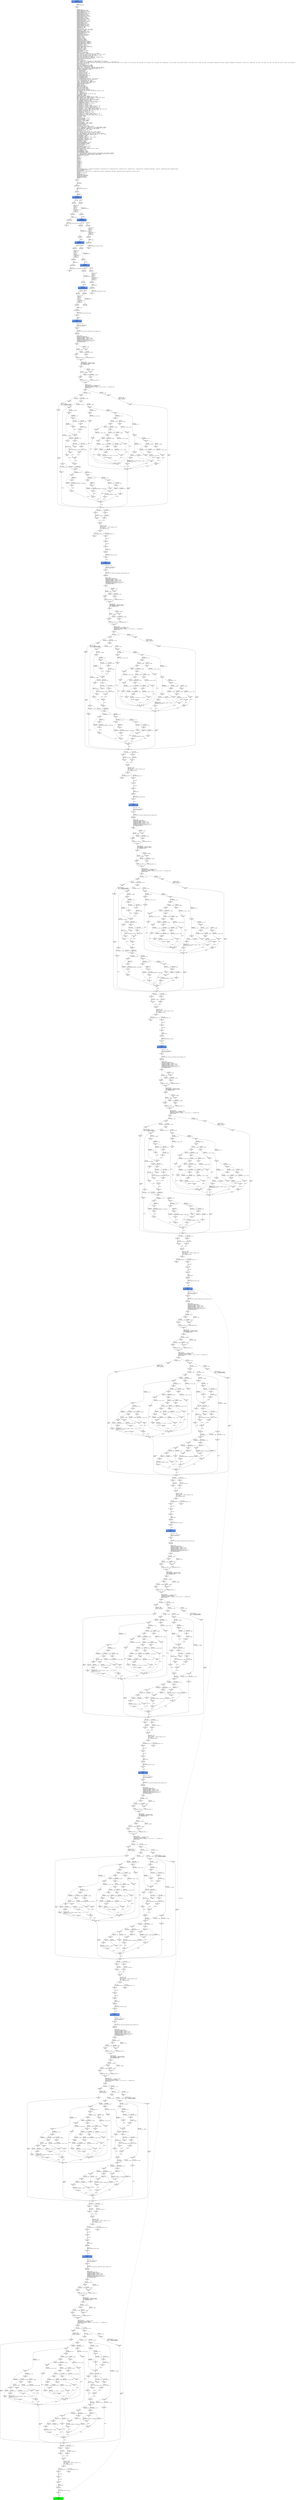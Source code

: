 digraph ARG {
node [style="filled" shape="box" color="white"]
0 [fillcolor="cornflowerblue" label="0 @ N151\nmain entry\nAbstractionState: ABS0: true\n" id="0"]
184 [label="184 @ N167\nmain\n" id="184"]
185 [label="185 @ N159\nmain\n" id="185"]
186 [label="186 @ N1\ninitial_alu16 entry\n" id="186"]
187 [label="187 @ N3\ninitial_alu16\n" id="187"]
2117 [fillcolor="cornflowerblue" label="2117 @ N4\ninitial_alu16\nAbstractionState: ABS75\n" id="2117"]
2119 [label="2119 @ N7\ninitial_alu16\n" id="2119"]
2120 [label="2120 @ N17\ninitial_alu16\n" id="2120"]
2121 [label="2121 @ N0\ninitial_alu16 exit\n" id="2121"]
2122 [label="2122 @ N160\nmain\n" id="2122"]
2118 [label="2118 @ N6\ninitial_alu16\n" id="2118"]
2123 [label="2123 @ N5\ninitial_alu16\n" id="2123"]
2125 [fillcolor="cornflowerblue" label="2125 @ N4\ninitial_alu16\nAbstractionState: ABS76\n" id="2125"]
2127 [label="2127 @ N7\ninitial_alu16\n" id="2127"]
2128 [label="2128 @ N17\ninitial_alu16\n" id="2128"]
2129 [label="2129 @ N0\ninitial_alu16 exit\n" id="2129"]
2130 [label="2130 @ N160\nmain\n" id="2130"]
2126 [label="2126 @ N6\ninitial_alu16\n" id="2126"]
2131 [label="2131 @ N5\ninitial_alu16\n" id="2131"]
2133 [fillcolor="cornflowerblue" label="2133 @ N4\ninitial_alu16\nAbstractionState: ABS77\n" id="2133"]
2135 [label="2135 @ N7\ninitial_alu16\n" id="2135"]
2136 [label="2136 @ N17\ninitial_alu16\n" id="2136"]
2137 [label="2137 @ N0\ninitial_alu16 exit\n" id="2137"]
2138 [label="2138 @ N160\nmain\n" id="2138"]
2134 [label="2134 @ N6\ninitial_alu16\n" id="2134"]
2139 [label="2139 @ N5\ninitial_alu16\n" id="2139"]
2141 [fillcolor="cornflowerblue" label="2141 @ N4\ninitial_alu16\nAbstractionState: ABS78\n" id="2141"]
2143 [label="2143 @ N7\ninitial_alu16\n" id="2143"]
2144 [label="2144 @ N17\ninitial_alu16\n" id="2144"]
2145 [label="2145 @ N0\ninitial_alu16 exit\n" id="2145"]
2146 [label="2146 @ N160\nmain\n" id="2146"]
2142 [label="2142 @ N6\ninitial_alu16\n" id="2142"]
2147 [label="2147 @ N5\ninitial_alu16\n" id="2147"]
2149 [fillcolor="cornflowerblue" label="2149 @ N4\ninitial_alu16\nAbstractionState: ABS79\n" id="2149"]
2151 [label="2151 @ N7\ninitial_alu16\n" id="2151"]
2152 [label="2152 @ N17\ninitial_alu16\n" id="2152"]
2153 [label="2153 @ N0\ninitial_alu16 exit\n" id="2153"]
2154 [label="2154 @ N160\nmain\n" id="2154"]
2162 [fillcolor="cornflowerblue" label="2162 @ N161\nmain\nAbstractionState: ABS85\n" id="2162"]
2163 [label="2163 @ N165\nmain\n" id="2163"]
2164 [label="2164 @ N19\nalu16 entry\n" id="2164"]
2165 [label="2165 @ N27\nalu16\n" id="2165"]
2170 [label="2170 @ N29\nalu16\n" id="2170"]
2173 [label="2173 @ N31\nalu16\n" id="2173"]
2174 [label="2174 @ N34\nalu16\n" id="2174"]
2179 [label="2179 @ N36\nalu16\n" id="2179"]
2182 [label="2182 @ N38\nalu16\n" id="2182"]
2183 [label="2183 @ N42\nalu16\n" id="2183"]
2185 [label="2185 @ N46\nalu16\n" id="2185"]
2187 [label="2187 @ N51\nalu16\n" id="2187"]
2189 [label="2189 @ N56\nalu16\n" id="2189"]
2191 [label="2191 @ N103\nalu16\n" id="2191"]
2218 [label="2218 @ N118\nalu16\n" id="2218"]
2220 [label="2220 @ N121\nalu16\n" id="2220"]
2225 [label="2225 @ N123\nalu16\n" id="2225"]
2246 [label="2246 @ N120\nalu16\n" id="2246"]
2317 [label="2317 @ N43\nalu16\n" id="2317"]
2319 [label="2319 @ N139\nalu16\n" id="2319"]
2320 [label="2320 @ N141\nalu16\n" id="2320"]
2324 [label="2324 @ N137\nalu16\n" id="2324"]
2325 [label="2325 @ N145\nalu16\n" id="2325"]
2327 [label="2327 @ N147\nalu16\n" id="2327"]
2326 [label="2326 @ N146\nalu16\n" id="2326"]
2329 [label="2329 @ N148\nalu16\n" id="2329"]
2330 [label="2330 @ N149\nalu16\n" id="2330"]
2331 [label="2331 @ N18\nalu16 exit\n" id="2331"]
2332 [label="2332 @ N166\nmain\n" id="2332"]
2334 [fillcolor="cornflowerblue" label="2334 @ N161\nmain\nAbstractionState: ABS87\n" id="2334"]
2335 [label="2335 @ N165\nmain\n" id="2335"]
2336 [label="2336 @ N19\nalu16 entry\n" id="2336"]
2337 [label="2337 @ N27\nalu16\n" id="2337"]
2342 [label="2342 @ N29\nalu16\n" id="2342"]
2345 [label="2345 @ N31\nalu16\n" id="2345"]
2346 [label="2346 @ N34\nalu16\n" id="2346"]
2351 [label="2351 @ N36\nalu16\n" id="2351"]
2354 [label="2354 @ N38\nalu16\n" id="2354"]
2355 [label="2355 @ N42\nalu16\n" id="2355"]
2357 [label="2357 @ N46\nalu16\n" id="2357"]
2359 [label="2359 @ N51\nalu16\n" id="2359"]
2361 [label="2361 @ N56\nalu16\n" id="2361"]
2363 [label="2363 @ N103\nalu16\n" id="2363"]
2390 [label="2390 @ N118\nalu16\n" id="2390"]
2392 [label="2392 @ N121\nalu16\n" id="2392"]
2397 [label="2397 @ N123\nalu16\n" id="2397"]
2418 [label="2418 @ N120\nalu16\n" id="2418"]
2489 [label="2489 @ N43\nalu16\n" id="2489"]
2491 [label="2491 @ N139\nalu16\n" id="2491"]
2492 [label="2492 @ N141\nalu16\n" id="2492"]
2496 [label="2496 @ N137\nalu16\n" id="2496"]
2497 [label="2497 @ N145\nalu16\n" id="2497"]
2499 [label="2499 @ N147\nalu16\n" id="2499"]
2498 [label="2498 @ N146\nalu16\n" id="2498"]
2501 [label="2501 @ N148\nalu16\n" id="2501"]
2502 [label="2502 @ N149\nalu16\n" id="2502"]
2503 [label="2503 @ N18\nalu16 exit\n" id="2503"]
2504 [label="2504 @ N166\nmain\n" id="2504"]
2506 [fillcolor="cornflowerblue" label="2506 @ N161\nmain\nAbstractionState: ABS89\n" id="2506"]
2507 [label="2507 @ N165\nmain\n" id="2507"]
2508 [label="2508 @ N19\nalu16 entry\n" id="2508"]
2509 [label="2509 @ N27\nalu16\n" id="2509"]
2514 [label="2514 @ N29\nalu16\n" id="2514"]
2517 [label="2517 @ N31\nalu16\n" id="2517"]
2518 [label="2518 @ N34\nalu16\n" id="2518"]
2523 [label="2523 @ N36\nalu16\n" id="2523"]
2526 [label="2526 @ N38\nalu16\n" id="2526"]
2527 [label="2527 @ N42\nalu16\n" id="2527"]
2529 [label="2529 @ N46\nalu16\n" id="2529"]
2531 [label="2531 @ N51\nalu16\n" id="2531"]
2533 [label="2533 @ N56\nalu16\n" id="2533"]
2535 [label="2535 @ N103\nalu16\n" id="2535"]
2562 [label="2562 @ N118\nalu16\n" id="2562"]
2564 [label="2564 @ N121\nalu16\n" id="2564"]
2569 [label="2569 @ N123\nalu16\n" id="2569"]
2590 [label="2590 @ N120\nalu16\n" id="2590"]
2661 [label="2661 @ N43\nalu16\n" id="2661"]
2663 [label="2663 @ N139\nalu16\n" id="2663"]
2664 [label="2664 @ N141\nalu16\n" id="2664"]
2668 [label="2668 @ N137\nalu16\n" id="2668"]
2669 [label="2669 @ N145\nalu16\n" id="2669"]
2671 [label="2671 @ N147\nalu16\n" id="2671"]
2670 [label="2670 @ N146\nalu16\n" id="2670"]
2673 [label="2673 @ N148\nalu16\n" id="2673"]
2674 [label="2674 @ N149\nalu16\n" id="2674"]
2675 [label="2675 @ N18\nalu16 exit\n" id="2675"]
2676 [label="2676 @ N166\nmain\n" id="2676"]
2678 [fillcolor="cornflowerblue" label="2678 @ N161\nmain\nAbstractionState: ABS91\n" id="2678"]
2679 [label="2679 @ N165\nmain\n" id="2679"]
2680 [label="2680 @ N19\nalu16 entry\n" id="2680"]
2681 [label="2681 @ N27\nalu16\n" id="2681"]
2686 [label="2686 @ N29\nalu16\n" id="2686"]
2689 [label="2689 @ N31\nalu16\n" id="2689"]
2690 [label="2690 @ N34\nalu16\n" id="2690"]
2695 [label="2695 @ N36\nalu16\n" id="2695"]
2698 [label="2698 @ N38\nalu16\n" id="2698"]
2699 [label="2699 @ N42\nalu16\n" id="2699"]
2701 [label="2701 @ N46\nalu16\n" id="2701"]
2703 [label="2703 @ N51\nalu16\n" id="2703"]
2705 [label="2705 @ N56\nalu16\n" id="2705"]
2707 [label="2707 @ N103\nalu16\n" id="2707"]
2734 [label="2734 @ N118\nalu16\n" id="2734"]
2736 [label="2736 @ N121\nalu16\n" id="2736"]
2741 [label="2741 @ N123\nalu16\n" id="2741"]
2762 [label="2762 @ N120\nalu16\n" id="2762"]
2833 [label="2833 @ N43\nalu16\n" id="2833"]
2835 [label="2835 @ N139\nalu16\n" id="2835"]
2836 [label="2836 @ N141\nalu16\n" id="2836"]
2840 [label="2840 @ N137\nalu16\n" id="2840"]
2841 [label="2841 @ N145\nalu16\n" id="2841"]
2843 [label="2843 @ N147\nalu16\n" id="2843"]
2842 [label="2842 @ N146\nalu16\n" id="2842"]
2845 [label="2845 @ N148\nalu16\n" id="2845"]
2846 [label="2846 @ N149\nalu16\n" id="2846"]
2847 [label="2847 @ N18\nalu16 exit\n" id="2847"]
2848 [label="2848 @ N166\nmain\n" id="2848"]
2850 [fillcolor="cornflowerblue" label="2850 @ N161\nmain\nAbstractionState: ABS93\n" id="2850"]
2851 [label="2851 @ N165\nmain\n" id="2851"]
2852 [label="2852 @ N19\nalu16 entry\n" id="2852"]
2853 [label="2853 @ N27\nalu16\n" id="2853"]
2858 [label="2858 @ N29\nalu16\n" id="2858"]
2861 [label="2861 @ N31\nalu16\n" id="2861"]
2862 [label="2862 @ N34\nalu16\n" id="2862"]
2867 [label="2867 @ N36\nalu16\n" id="2867"]
2870 [label="2870 @ N38\nalu16\n" id="2870"]
2871 [label="2871 @ N42\nalu16\n" id="2871"]
2873 [label="2873 @ N46\nalu16\n" id="2873"]
2875 [label="2875 @ N51\nalu16\n" id="2875"]
2877 [label="2877 @ N56\nalu16\n" id="2877"]
2879 [label="2879 @ N103\nalu16\n" id="2879"]
2906 [label="2906 @ N118\nalu16\n" id="2906"]
2908 [label="2908 @ N121\nalu16\n" id="2908"]
2913 [label="2913 @ N123\nalu16\n" id="2913"]
2934 [label="2934 @ N120\nalu16\n" id="2934"]
3005 [label="3005 @ N43\nalu16\n" id="3005"]
3007 [label="3007 @ N139\nalu16\n" id="3007"]
3008 [label="3008 @ N141\nalu16\n" id="3008"]
3012 [label="3012 @ N137\nalu16\n" id="3012"]
3013 [label="3013 @ N145\nalu16\n" id="3013"]
3015 [label="3015 @ N147\nalu16\n" id="3015"]
3014 [label="3014 @ N146\nalu16\n" id="3014"]
3017 [label="3017 @ N148\nalu16\n" id="3017"]
3018 [label="3018 @ N149\nalu16\n" id="3018"]
3019 [label="3019 @ N18\nalu16 exit\n" id="3019"]
3020 [label="3020 @ N166\nmain\n" id="3020"]
3022 [fillcolor="cornflowerblue" label="3022 @ N161\nmain\nAbstractionState: ABS95\n" id="3022"]
3023 [label="3023 @ N165\nmain\n" id="3023"]
3024 [label="3024 @ N19\nalu16 entry\n" id="3024"]
3025 [label="3025 @ N27\nalu16\n" id="3025"]
3030 [label="3030 @ N29\nalu16\n" id="3030"]
3033 [label="3033 @ N31\nalu16\n" id="3033"]
3034 [label="3034 @ N34\nalu16\n" id="3034"]
3039 [label="3039 @ N36\nalu16\n" id="3039"]
3042 [label="3042 @ N38\nalu16\n" id="3042"]
3043 [label="3043 @ N42\nalu16\n" id="3043"]
3045 [label="3045 @ N46\nalu16\n" id="3045"]
3047 [label="3047 @ N51\nalu16\n" id="3047"]
3049 [label="3049 @ N56\nalu16\n" id="3049"]
3051 [label="3051 @ N103\nalu16\n" id="3051"]
3078 [label="3078 @ N118\nalu16\n" id="3078"]
3080 [label="3080 @ N121\nalu16\n" id="3080"]
3085 [label="3085 @ N123\nalu16\n" id="3085"]
3106 [label="3106 @ N120\nalu16\n" id="3106"]
3177 [label="3177 @ N43\nalu16\n" id="3177"]
3179 [label="3179 @ N139\nalu16\n" id="3179"]
3180 [label="3180 @ N141\nalu16\n" id="3180"]
3184 [label="3184 @ N137\nalu16\n" id="3184"]
3185 [label="3185 @ N145\nalu16\n" id="3185"]
3187 [label="3187 @ N147\nalu16\n" id="3187"]
3186 [label="3186 @ N146\nalu16\n" id="3186"]
3189 [label="3189 @ N148\nalu16\n" id="3189"]
3190 [label="3190 @ N149\nalu16\n" id="3190"]
3191 [label="3191 @ N18\nalu16 exit\n" id="3191"]
3192 [label="3192 @ N166\nmain\n" id="3192"]
3194 [fillcolor="cornflowerblue" label="3194 @ N161\nmain\nAbstractionState: ABS97\n" id="3194"]
3195 [label="3195 @ N165\nmain\n" id="3195"]
3196 [label="3196 @ N19\nalu16 entry\n" id="3196"]
3197 [label="3197 @ N27\nalu16\n" id="3197"]
3202 [label="3202 @ N29\nalu16\n" id="3202"]
3205 [label="3205 @ N31\nalu16\n" id="3205"]
3206 [label="3206 @ N34\nalu16\n" id="3206"]
3211 [label="3211 @ N36\nalu16\n" id="3211"]
3214 [label="3214 @ N38\nalu16\n" id="3214"]
3215 [label="3215 @ N42\nalu16\n" id="3215"]
3217 [label="3217 @ N46\nalu16\n" id="3217"]
3219 [label="3219 @ N51\nalu16\n" id="3219"]
3221 [label="3221 @ N56\nalu16\n" id="3221"]
3223 [label="3223 @ N103\nalu16\n" id="3223"]
3250 [label="3250 @ N118\nalu16\n" id="3250"]
3252 [label="3252 @ N121\nalu16\n" id="3252"]
3257 [label="3257 @ N123\nalu16\n" id="3257"]
3278 [label="3278 @ N120\nalu16\n" id="3278"]
3349 [label="3349 @ N43\nalu16\n" id="3349"]
3351 [label="3351 @ N139\nalu16\n" id="3351"]
3352 [label="3352 @ N141\nalu16\n" id="3352"]
3356 [label="3356 @ N137\nalu16\n" id="3356"]
3357 [label="3357 @ N145\nalu16\n" id="3357"]
3359 [label="3359 @ N147\nalu16\n" id="3359"]
3358 [label="3358 @ N146\nalu16\n" id="3358"]
3361 [label="3361 @ N148\nalu16\n" id="3361"]
3362 [label="3362 @ N149\nalu16\n" id="3362"]
3363 [label="3363 @ N18\nalu16 exit\n" id="3363"]
3364 [label="3364 @ N166\nmain\n" id="3364"]
3366 [fillcolor="cornflowerblue" label="3366 @ N161\nmain\nAbstractionState: ABS99\n" id="3366"]
3367 [label="3367 @ N165\nmain\n" id="3367"]
3368 [label="3368 @ N19\nalu16 entry\n" id="3368"]
3369 [label="3369 @ N27\nalu16\n" id="3369"]
3374 [label="3374 @ N29\nalu16\n" id="3374"]
3377 [label="3377 @ N31\nalu16\n" id="3377"]
3378 [label="3378 @ N34\nalu16\n" id="3378"]
3383 [label="3383 @ N36\nalu16\n" id="3383"]
3386 [label="3386 @ N38\nalu16\n" id="3386"]
3387 [label="3387 @ N42\nalu16\n" id="3387"]
3389 [label="3389 @ N46\nalu16\n" id="3389"]
3391 [label="3391 @ N51\nalu16\n" id="3391"]
3393 [label="3393 @ N56\nalu16\n" id="3393"]
3395 [label="3395 @ N103\nalu16\n" id="3395"]
3422 [label="3422 @ N118\nalu16\n" id="3422"]
3424 [label="3424 @ N121\nalu16\n" id="3424"]
3429 [label="3429 @ N123\nalu16\n" id="3429"]
3450 [label="3450 @ N120\nalu16\n" id="3450"]
3521 [label="3521 @ N43\nalu16\n" id="3521"]
3523 [label="3523 @ N139\nalu16\n" id="3523"]
3524 [label="3524 @ N141\nalu16\n" id="3524"]
3528 [label="3528 @ N137\nalu16\n" id="3528"]
3529 [label="3529 @ N145\nalu16\n" id="3529"]
3531 [label="3531 @ N147\nalu16\n" id="3531"]
3530 [label="3530 @ N146\nalu16\n" id="3530"]
3533 [label="3533 @ N148\nalu16\n" id="3533"]
3534 [label="3534 @ N149\nalu16\n" id="3534"]
3535 [label="3535 @ N18\nalu16 exit\n" id="3535"]
3536 [label="3536 @ N166\nmain\n" id="3536"]
3538 [fillcolor="cornflowerblue" label="3538 @ N161\nmain\nAbstractionState: ABS101\n" id="3538"]
3539 [label="3539 @ N165\nmain\n" id="3539"]
3540 [label="3540 @ N19\nalu16 entry\n" id="3540"]
3541 [label="3541 @ N27\nalu16\n" id="3541"]
3546 [label="3546 @ N29\nalu16\n" id="3546"]
3549 [label="3549 @ N31\nalu16\n" id="3549"]
3550 [label="3550 @ N34\nalu16\n" id="3550"]
3555 [label="3555 @ N36\nalu16\n" id="3555"]
3558 [label="3558 @ N38\nalu16\n" id="3558"]
3559 [label="3559 @ N42\nalu16\n" id="3559"]
3561 [label="3561 @ N46\nalu16\n" id="3561"]
3563 [label="3563 @ N51\nalu16\n" id="3563"]
3565 [label="3565 @ N56\nalu16\n" id="3565"]
3567 [label="3567 @ N103\nalu16\n" id="3567"]
3594 [label="3594 @ N118\nalu16\n" id="3594"]
3596 [label="3596 @ N121\nalu16\n" id="3596"]
3601 [label="3601 @ N123\nalu16\n" id="3601"]
3622 [label="3622 @ N120\nalu16\n" id="3622"]
3693 [label="3693 @ N43\nalu16\n" id="3693"]
3695 [label="3695 @ N139\nalu16\n" id="3695"]
3696 [label="3696 @ N141\nalu16\n" id="3696"]
3700 [label="3700 @ N137\nalu16\n" id="3700"]
3701 [label="3701 @ N145\nalu16\n" id="3701"]
3703 [label="3703 @ N147\nalu16\n" id="3703"]
3702 [label="3702 @ N146\nalu16\n" id="3702"]
3705 [label="3705 @ N148\nalu16\n" id="3705"]
3706 [label="3706 @ N149\nalu16\n" id="3706"]
3707 [label="3707 @ N18\nalu16 exit\n" id="3707"]
3708 [label="3708 @ N166\nmain\n" id="3708"]
3710 [fillcolor="green" label="3710 @ N161\nmain\nAbstractionState: ABS103\n" id="3710"]
3694 [label="3694 @ N138\nalu16\n" id="3694"]
3698 [label="3698 @ N140\nalu16\n" id="3698"]
3597 [label="3597 @ N124\nalu16\n" id="3597"]
3599 [label="3599 @ N125\nalu16\n" id="3599"]
3595 [label="3595 @ N122\nalu16\n" id="3595"]
3604 [label="3604 @ N127\nalu16\n" id="3604"]
3609 [label="3609 @ N129\nalu16\n" id="3609"]
3605 [label="3605 @ N130\nalu16\n" id="3605"]
3607 [label="3607 @ N131\nalu16\n" id="3607"]
3603 [label="3603 @ N128\nalu16\n" id="3603"]
3613 [label="3613 @ N132\nalu16\n" id="3613"]
3612 [label="3612 @ N133\nalu16\n" id="3612"]
3617 [label="3617 @ N134\nalu16\n" id="3617"]
3616 [label="3616 @ N135\nalu16\n" id="3616"]
3620 [label="3620 @ N136\nalu16\n" id="3620"]
3569 [label="3569 @ N119\nalu16\n" id="3569"]
3566 [label="3566 @ N102\nalu16\n" id="3566"]
3579 [label="3579 @ N104\nalu16\n" id="3579"]
3581 [label="3581 @ N110\nalu16\n" id="3581"]
3583 [label="3583 @ N113\nalu16\n" id="3583"]
3584 [label="3584 @ N115\nalu16\n" id="3584"]
3588 [label="3588 @ N112\nalu16\n" id="3588"]
3592 [label="3592 @ N109\nalu16\n" id="3592"]
3582 [label="3582 @ N114\nalu16\n" id="3582"]
3586 [label="3586 @ N116\nalu16\n" id="3586"]
3580 [label="3580 @ N111\nalu16\n" id="3580"]
3590 [label="3590 @ N117\nalu16\n" id="3590"]
3572 [label="3572 @ N105\nalu16\n" id="3572"]
3574 [label="3574 @ N106\nalu16\n" id="3574"]
3573 [label="3573 @ N107\nalu16\n" id="3573"]
3577 [label="3577 @ N108\nalu16\n" id="3577"]
3564 [label="3564 @ N55\nalu16\n" id="3564"]
3626 [label="3626 @ N58\nalu16\n" id="3626"]
3627 [label="3627 @ N60\nalu16\n" id="3627"]
3685 [label="3685 @ N57\nalu16\n" id="3685"]
3625 [label="3625 @ N59\nalu16\n" id="3625"]
3630 [label="3630 @ N62\nalu16\n" id="3630"]
3632 [label="3632 @ N66\nalu16\n" id="3632"]
3634 [label="3634 @ N70\nalu16\n" id="3634"]
3636 [label="3636 @ N74\nalu16\n" id="3636"]
3638 [label="3638 @ N78\nalu16\n" id="3638"]
3640 [label="3640 @ N82\nalu16\n" id="3640"]
3642 [label="3642 @ N84\nalu16\n" id="3642"]
3661 [label="3661 @ N64\nalu16\n" id="3661"]
3641 [label="3641 @ N85\nalu16\n" id="3641"]
3644 [label="3644 @ N86\nalu16\n" id="3644"]
3639 [label="3639 @ N81\nalu16\n" id="3639"]
3647 [label="3647 @ N83\nalu16\n" id="3647"]
3637 [label="3637 @ N77\nalu16\n" id="3637"]
3650 [label="3650 @ N79\nalu16\n" id="3650"]
3635 [label="3635 @ N73\nalu16\n" id="3635"]
3653 [label="3653 @ N75\nalu16\n" id="3653"]
3633 [label="3633 @ N69\nalu16\n" id="3633"]
3656 [label="3656 @ N71\nalu16\n" id="3656"]
3631 [label="3631 @ N65\nalu16\n" id="3631"]
3659 [label="3659 @ N67\nalu16\n" id="3659"]
3629 [label="3629 @ N63\nalu16\n" id="3629"]
3665 [label="3665 @ N88\nalu16\n" id="3665"]
3667 [label="3667 @ N92\nalu16\n" id="3667"]
3669 [label="3669 @ N94\nalu16\n" id="3669"]
3676 [label="3676 @ N90\nalu16\n" id="3676"]
3668 [label="3668 @ N95\nalu16\n" id="3668"]
3671 [label="3671 @ N96\nalu16\n" id="3671"]
3666 [label="3666 @ N91\nalu16\n" id="3666"]
3674 [label="3674 @ N93\nalu16\n" id="3674"]
3664 [label="3664 @ N89\nalu16\n" id="3664"]
3680 [label="3680 @ N98\nalu16\n" id="3680"]
3681 [label="3681 @ N100\nalu16\n" id="3681"]
3679 [label="3679 @ N97\nalu16\n" id="3679"]
3562 [label="3562 @ N50\nalu16\n" id="3562"]
3688 [label="3688 @ N53\nalu16\n" id="3688"]
3560 [label="3560 @ N45\nalu16\n" id="3560"]
3691 [label="3691 @ N48\nalu16\n" id="3691"]
3552 [label="3552 @ N35\nalu16\n" id="3552"]
3554 [label="3554 @ N37\nalu16\n" id="3554"]
3543 [label="3543 @ N28\nalu16\n" id="3543"]
3545 [label="3545 @ N30\nalu16\n" id="3545"]
3522 [label="3522 @ N138\nalu16\n" id="3522"]
3526 [label="3526 @ N140\nalu16\n" id="3526"]
3425 [label="3425 @ N124\nalu16\n" id="3425"]
3427 [label="3427 @ N125\nalu16\n" id="3427"]
3423 [label="3423 @ N122\nalu16\n" id="3423"]
3432 [label="3432 @ N127\nalu16\n" id="3432"]
3437 [label="3437 @ N129\nalu16\n" id="3437"]
3433 [label="3433 @ N130\nalu16\n" id="3433"]
3435 [label="3435 @ N131\nalu16\n" id="3435"]
3431 [label="3431 @ N128\nalu16\n" id="3431"]
3441 [label="3441 @ N132\nalu16\n" id="3441"]
3440 [label="3440 @ N133\nalu16\n" id="3440"]
3445 [label="3445 @ N134\nalu16\n" id="3445"]
3444 [label="3444 @ N135\nalu16\n" id="3444"]
3448 [label="3448 @ N136\nalu16\n" id="3448"]
3397 [label="3397 @ N119\nalu16\n" id="3397"]
3394 [label="3394 @ N102\nalu16\n" id="3394"]
3407 [label="3407 @ N104\nalu16\n" id="3407"]
3409 [label="3409 @ N110\nalu16\n" id="3409"]
3411 [label="3411 @ N113\nalu16\n" id="3411"]
3412 [label="3412 @ N115\nalu16\n" id="3412"]
3416 [label="3416 @ N112\nalu16\n" id="3416"]
3420 [label="3420 @ N109\nalu16\n" id="3420"]
3410 [label="3410 @ N114\nalu16\n" id="3410"]
3414 [label="3414 @ N116\nalu16\n" id="3414"]
3408 [label="3408 @ N111\nalu16\n" id="3408"]
3418 [label="3418 @ N117\nalu16\n" id="3418"]
3400 [label="3400 @ N105\nalu16\n" id="3400"]
3402 [label="3402 @ N106\nalu16\n" id="3402"]
3401 [label="3401 @ N107\nalu16\n" id="3401"]
3405 [label="3405 @ N108\nalu16\n" id="3405"]
3392 [label="3392 @ N55\nalu16\n" id="3392"]
3454 [label="3454 @ N58\nalu16\n" id="3454"]
3455 [label="3455 @ N60\nalu16\n" id="3455"]
3513 [label="3513 @ N57\nalu16\n" id="3513"]
3453 [label="3453 @ N59\nalu16\n" id="3453"]
3458 [label="3458 @ N62\nalu16\n" id="3458"]
3460 [label="3460 @ N66\nalu16\n" id="3460"]
3462 [label="3462 @ N70\nalu16\n" id="3462"]
3464 [label="3464 @ N74\nalu16\n" id="3464"]
3466 [label="3466 @ N78\nalu16\n" id="3466"]
3468 [label="3468 @ N82\nalu16\n" id="3468"]
3470 [label="3470 @ N84\nalu16\n" id="3470"]
3489 [label="3489 @ N64\nalu16\n" id="3489"]
3469 [label="3469 @ N85\nalu16\n" id="3469"]
3472 [label="3472 @ N86\nalu16\n" id="3472"]
3467 [label="3467 @ N81\nalu16\n" id="3467"]
3475 [label="3475 @ N83\nalu16\n" id="3475"]
3465 [label="3465 @ N77\nalu16\n" id="3465"]
3478 [label="3478 @ N79\nalu16\n" id="3478"]
3463 [label="3463 @ N73\nalu16\n" id="3463"]
3481 [label="3481 @ N75\nalu16\n" id="3481"]
3461 [label="3461 @ N69\nalu16\n" id="3461"]
3484 [label="3484 @ N71\nalu16\n" id="3484"]
3459 [label="3459 @ N65\nalu16\n" id="3459"]
3487 [label="3487 @ N67\nalu16\n" id="3487"]
3457 [label="3457 @ N63\nalu16\n" id="3457"]
3493 [label="3493 @ N88\nalu16\n" id="3493"]
3495 [label="3495 @ N92\nalu16\n" id="3495"]
3497 [label="3497 @ N94\nalu16\n" id="3497"]
3504 [label="3504 @ N90\nalu16\n" id="3504"]
3496 [label="3496 @ N95\nalu16\n" id="3496"]
3499 [label="3499 @ N96\nalu16\n" id="3499"]
3494 [label="3494 @ N91\nalu16\n" id="3494"]
3502 [label="3502 @ N93\nalu16\n" id="3502"]
3492 [label="3492 @ N89\nalu16\n" id="3492"]
3508 [label="3508 @ N98\nalu16\n" id="3508"]
3509 [label="3509 @ N100\nalu16\n" id="3509"]
3507 [label="3507 @ N97\nalu16\n" id="3507"]
3390 [label="3390 @ N50\nalu16\n" id="3390"]
3516 [label="3516 @ N53\nalu16\n" id="3516"]
3388 [label="3388 @ N45\nalu16\n" id="3388"]
3519 [label="3519 @ N48\nalu16\n" id="3519"]
3380 [label="3380 @ N35\nalu16\n" id="3380"]
3382 [label="3382 @ N37\nalu16\n" id="3382"]
3371 [label="3371 @ N28\nalu16\n" id="3371"]
3373 [label="3373 @ N30\nalu16\n" id="3373"]
3350 [label="3350 @ N138\nalu16\n" id="3350"]
3354 [label="3354 @ N140\nalu16\n" id="3354"]
3253 [label="3253 @ N124\nalu16\n" id="3253"]
3255 [label="3255 @ N125\nalu16\n" id="3255"]
3251 [label="3251 @ N122\nalu16\n" id="3251"]
3260 [label="3260 @ N127\nalu16\n" id="3260"]
3265 [label="3265 @ N129\nalu16\n" id="3265"]
3261 [label="3261 @ N130\nalu16\n" id="3261"]
3263 [label="3263 @ N131\nalu16\n" id="3263"]
3259 [label="3259 @ N128\nalu16\n" id="3259"]
3269 [label="3269 @ N132\nalu16\n" id="3269"]
3268 [label="3268 @ N133\nalu16\n" id="3268"]
3273 [label="3273 @ N134\nalu16\n" id="3273"]
3272 [label="3272 @ N135\nalu16\n" id="3272"]
3276 [label="3276 @ N136\nalu16\n" id="3276"]
3225 [label="3225 @ N119\nalu16\n" id="3225"]
3222 [label="3222 @ N102\nalu16\n" id="3222"]
3235 [label="3235 @ N104\nalu16\n" id="3235"]
3237 [label="3237 @ N110\nalu16\n" id="3237"]
3239 [label="3239 @ N113\nalu16\n" id="3239"]
3240 [label="3240 @ N115\nalu16\n" id="3240"]
3244 [label="3244 @ N112\nalu16\n" id="3244"]
3248 [label="3248 @ N109\nalu16\n" id="3248"]
3238 [label="3238 @ N114\nalu16\n" id="3238"]
3242 [label="3242 @ N116\nalu16\n" id="3242"]
3236 [label="3236 @ N111\nalu16\n" id="3236"]
3246 [label="3246 @ N117\nalu16\n" id="3246"]
3228 [label="3228 @ N105\nalu16\n" id="3228"]
3230 [label="3230 @ N106\nalu16\n" id="3230"]
3229 [label="3229 @ N107\nalu16\n" id="3229"]
3233 [label="3233 @ N108\nalu16\n" id="3233"]
3220 [label="3220 @ N55\nalu16\n" id="3220"]
3282 [label="3282 @ N58\nalu16\n" id="3282"]
3283 [label="3283 @ N60\nalu16\n" id="3283"]
3341 [label="3341 @ N57\nalu16\n" id="3341"]
3281 [label="3281 @ N59\nalu16\n" id="3281"]
3286 [label="3286 @ N62\nalu16\n" id="3286"]
3288 [label="3288 @ N66\nalu16\n" id="3288"]
3290 [label="3290 @ N70\nalu16\n" id="3290"]
3292 [label="3292 @ N74\nalu16\n" id="3292"]
3294 [label="3294 @ N78\nalu16\n" id="3294"]
3296 [label="3296 @ N82\nalu16\n" id="3296"]
3298 [label="3298 @ N84\nalu16\n" id="3298"]
3317 [label="3317 @ N64\nalu16\n" id="3317"]
3297 [label="3297 @ N85\nalu16\n" id="3297"]
3300 [label="3300 @ N86\nalu16\n" id="3300"]
3295 [label="3295 @ N81\nalu16\n" id="3295"]
3303 [label="3303 @ N83\nalu16\n" id="3303"]
3293 [label="3293 @ N77\nalu16\n" id="3293"]
3306 [label="3306 @ N79\nalu16\n" id="3306"]
3291 [label="3291 @ N73\nalu16\n" id="3291"]
3309 [label="3309 @ N75\nalu16\n" id="3309"]
3289 [label="3289 @ N69\nalu16\n" id="3289"]
3312 [label="3312 @ N71\nalu16\n" id="3312"]
3287 [label="3287 @ N65\nalu16\n" id="3287"]
3315 [label="3315 @ N67\nalu16\n" id="3315"]
3285 [label="3285 @ N63\nalu16\n" id="3285"]
3321 [label="3321 @ N88\nalu16\n" id="3321"]
3323 [label="3323 @ N92\nalu16\n" id="3323"]
3325 [label="3325 @ N94\nalu16\n" id="3325"]
3332 [label="3332 @ N90\nalu16\n" id="3332"]
3324 [label="3324 @ N95\nalu16\n" id="3324"]
3327 [label="3327 @ N96\nalu16\n" id="3327"]
3322 [label="3322 @ N91\nalu16\n" id="3322"]
3330 [label="3330 @ N93\nalu16\n" id="3330"]
3320 [label="3320 @ N89\nalu16\n" id="3320"]
3336 [label="3336 @ N98\nalu16\n" id="3336"]
3337 [label="3337 @ N100\nalu16\n" id="3337"]
3335 [label="3335 @ N97\nalu16\n" id="3335"]
3218 [label="3218 @ N50\nalu16\n" id="3218"]
3344 [label="3344 @ N53\nalu16\n" id="3344"]
3216 [label="3216 @ N45\nalu16\n" id="3216"]
3347 [label="3347 @ N48\nalu16\n" id="3347"]
3208 [label="3208 @ N35\nalu16\n" id="3208"]
3210 [label="3210 @ N37\nalu16\n" id="3210"]
3199 [label="3199 @ N28\nalu16\n" id="3199"]
3201 [label="3201 @ N30\nalu16\n" id="3201"]
3178 [label="3178 @ N138\nalu16\n" id="3178"]
3182 [label="3182 @ N140\nalu16\n" id="3182"]
3081 [label="3081 @ N124\nalu16\n" id="3081"]
3083 [label="3083 @ N125\nalu16\n" id="3083"]
3079 [label="3079 @ N122\nalu16\n" id="3079"]
3088 [label="3088 @ N127\nalu16\n" id="3088"]
3093 [label="3093 @ N129\nalu16\n" id="3093"]
3089 [label="3089 @ N130\nalu16\n" id="3089"]
3091 [label="3091 @ N131\nalu16\n" id="3091"]
3087 [label="3087 @ N128\nalu16\n" id="3087"]
3097 [label="3097 @ N132\nalu16\n" id="3097"]
3096 [label="3096 @ N133\nalu16\n" id="3096"]
3101 [label="3101 @ N134\nalu16\n" id="3101"]
3100 [label="3100 @ N135\nalu16\n" id="3100"]
3104 [label="3104 @ N136\nalu16\n" id="3104"]
3053 [label="3053 @ N119\nalu16\n" id="3053"]
3050 [label="3050 @ N102\nalu16\n" id="3050"]
3063 [label="3063 @ N104\nalu16\n" id="3063"]
3065 [label="3065 @ N110\nalu16\n" id="3065"]
3067 [label="3067 @ N113\nalu16\n" id="3067"]
3068 [label="3068 @ N115\nalu16\n" id="3068"]
3072 [label="3072 @ N112\nalu16\n" id="3072"]
3076 [label="3076 @ N109\nalu16\n" id="3076"]
3066 [label="3066 @ N114\nalu16\n" id="3066"]
3070 [label="3070 @ N116\nalu16\n" id="3070"]
3064 [label="3064 @ N111\nalu16\n" id="3064"]
3074 [label="3074 @ N117\nalu16\n" id="3074"]
3056 [label="3056 @ N105\nalu16\n" id="3056"]
3058 [label="3058 @ N106\nalu16\n" id="3058"]
3057 [label="3057 @ N107\nalu16\n" id="3057"]
3061 [label="3061 @ N108\nalu16\n" id="3061"]
3048 [label="3048 @ N55\nalu16\n" id="3048"]
3110 [label="3110 @ N58\nalu16\n" id="3110"]
3111 [label="3111 @ N60\nalu16\n" id="3111"]
3169 [label="3169 @ N57\nalu16\n" id="3169"]
3109 [label="3109 @ N59\nalu16\n" id="3109"]
3114 [label="3114 @ N62\nalu16\n" id="3114"]
3116 [label="3116 @ N66\nalu16\n" id="3116"]
3118 [label="3118 @ N70\nalu16\n" id="3118"]
3120 [label="3120 @ N74\nalu16\n" id="3120"]
3122 [label="3122 @ N78\nalu16\n" id="3122"]
3124 [label="3124 @ N82\nalu16\n" id="3124"]
3126 [label="3126 @ N84\nalu16\n" id="3126"]
3145 [label="3145 @ N64\nalu16\n" id="3145"]
3125 [label="3125 @ N85\nalu16\n" id="3125"]
3128 [label="3128 @ N86\nalu16\n" id="3128"]
3123 [label="3123 @ N81\nalu16\n" id="3123"]
3131 [label="3131 @ N83\nalu16\n" id="3131"]
3121 [label="3121 @ N77\nalu16\n" id="3121"]
3134 [label="3134 @ N79\nalu16\n" id="3134"]
3119 [label="3119 @ N73\nalu16\n" id="3119"]
3137 [label="3137 @ N75\nalu16\n" id="3137"]
3117 [label="3117 @ N69\nalu16\n" id="3117"]
3140 [label="3140 @ N71\nalu16\n" id="3140"]
3115 [label="3115 @ N65\nalu16\n" id="3115"]
3143 [label="3143 @ N67\nalu16\n" id="3143"]
3113 [label="3113 @ N63\nalu16\n" id="3113"]
3149 [label="3149 @ N88\nalu16\n" id="3149"]
3151 [label="3151 @ N92\nalu16\n" id="3151"]
3153 [label="3153 @ N94\nalu16\n" id="3153"]
3160 [label="3160 @ N90\nalu16\n" id="3160"]
3152 [label="3152 @ N95\nalu16\n" id="3152"]
3155 [label="3155 @ N96\nalu16\n" id="3155"]
3150 [label="3150 @ N91\nalu16\n" id="3150"]
3158 [label="3158 @ N93\nalu16\n" id="3158"]
3148 [label="3148 @ N89\nalu16\n" id="3148"]
3164 [label="3164 @ N98\nalu16\n" id="3164"]
3165 [label="3165 @ N100\nalu16\n" id="3165"]
3163 [label="3163 @ N97\nalu16\n" id="3163"]
3046 [label="3046 @ N50\nalu16\n" id="3046"]
3172 [label="3172 @ N53\nalu16\n" id="3172"]
3044 [label="3044 @ N45\nalu16\n" id="3044"]
3175 [label="3175 @ N48\nalu16\n" id="3175"]
3036 [label="3036 @ N35\nalu16\n" id="3036"]
3038 [label="3038 @ N37\nalu16\n" id="3038"]
3027 [label="3027 @ N28\nalu16\n" id="3027"]
3029 [label="3029 @ N30\nalu16\n" id="3029"]
3006 [label="3006 @ N138\nalu16\n" id="3006"]
3010 [label="3010 @ N140\nalu16\n" id="3010"]
2909 [label="2909 @ N124\nalu16\n" id="2909"]
2911 [label="2911 @ N125\nalu16\n" id="2911"]
2907 [label="2907 @ N122\nalu16\n" id="2907"]
2916 [label="2916 @ N127\nalu16\n" id="2916"]
2921 [label="2921 @ N129\nalu16\n" id="2921"]
2917 [label="2917 @ N130\nalu16\n" id="2917"]
2919 [label="2919 @ N131\nalu16\n" id="2919"]
2915 [label="2915 @ N128\nalu16\n" id="2915"]
2925 [label="2925 @ N132\nalu16\n" id="2925"]
2924 [label="2924 @ N133\nalu16\n" id="2924"]
2929 [label="2929 @ N134\nalu16\n" id="2929"]
2928 [label="2928 @ N135\nalu16\n" id="2928"]
2932 [label="2932 @ N136\nalu16\n" id="2932"]
2881 [label="2881 @ N119\nalu16\n" id="2881"]
2878 [label="2878 @ N102\nalu16\n" id="2878"]
2891 [label="2891 @ N104\nalu16\n" id="2891"]
2893 [label="2893 @ N110\nalu16\n" id="2893"]
2895 [label="2895 @ N113\nalu16\n" id="2895"]
2896 [label="2896 @ N115\nalu16\n" id="2896"]
2900 [label="2900 @ N112\nalu16\n" id="2900"]
2904 [label="2904 @ N109\nalu16\n" id="2904"]
2894 [label="2894 @ N114\nalu16\n" id="2894"]
2898 [label="2898 @ N116\nalu16\n" id="2898"]
2892 [label="2892 @ N111\nalu16\n" id="2892"]
2902 [label="2902 @ N117\nalu16\n" id="2902"]
2884 [label="2884 @ N105\nalu16\n" id="2884"]
2886 [label="2886 @ N106\nalu16\n" id="2886"]
2885 [label="2885 @ N107\nalu16\n" id="2885"]
2889 [label="2889 @ N108\nalu16\n" id="2889"]
2876 [label="2876 @ N55\nalu16\n" id="2876"]
2938 [label="2938 @ N58\nalu16\n" id="2938"]
2939 [label="2939 @ N60\nalu16\n" id="2939"]
2997 [label="2997 @ N57\nalu16\n" id="2997"]
2937 [label="2937 @ N59\nalu16\n" id="2937"]
2942 [label="2942 @ N62\nalu16\n" id="2942"]
2944 [label="2944 @ N66\nalu16\n" id="2944"]
2946 [label="2946 @ N70\nalu16\n" id="2946"]
2948 [label="2948 @ N74\nalu16\n" id="2948"]
2950 [label="2950 @ N78\nalu16\n" id="2950"]
2952 [label="2952 @ N82\nalu16\n" id="2952"]
2954 [label="2954 @ N84\nalu16\n" id="2954"]
2973 [label="2973 @ N64\nalu16\n" id="2973"]
2953 [label="2953 @ N85\nalu16\n" id="2953"]
2956 [label="2956 @ N86\nalu16\n" id="2956"]
2951 [label="2951 @ N81\nalu16\n" id="2951"]
2959 [label="2959 @ N83\nalu16\n" id="2959"]
2949 [label="2949 @ N77\nalu16\n" id="2949"]
2962 [label="2962 @ N79\nalu16\n" id="2962"]
2947 [label="2947 @ N73\nalu16\n" id="2947"]
2965 [label="2965 @ N75\nalu16\n" id="2965"]
2945 [label="2945 @ N69\nalu16\n" id="2945"]
2968 [label="2968 @ N71\nalu16\n" id="2968"]
2943 [label="2943 @ N65\nalu16\n" id="2943"]
2971 [label="2971 @ N67\nalu16\n" id="2971"]
2941 [label="2941 @ N63\nalu16\n" id="2941"]
2977 [label="2977 @ N88\nalu16\n" id="2977"]
2979 [label="2979 @ N92\nalu16\n" id="2979"]
2981 [label="2981 @ N94\nalu16\n" id="2981"]
2988 [label="2988 @ N90\nalu16\n" id="2988"]
2980 [label="2980 @ N95\nalu16\n" id="2980"]
2983 [label="2983 @ N96\nalu16\n" id="2983"]
2978 [label="2978 @ N91\nalu16\n" id="2978"]
2986 [label="2986 @ N93\nalu16\n" id="2986"]
2976 [label="2976 @ N89\nalu16\n" id="2976"]
2992 [label="2992 @ N98\nalu16\n" id="2992"]
2993 [label="2993 @ N100\nalu16\n" id="2993"]
2991 [label="2991 @ N97\nalu16\n" id="2991"]
2874 [label="2874 @ N50\nalu16\n" id="2874"]
3000 [label="3000 @ N53\nalu16\n" id="3000"]
2872 [label="2872 @ N45\nalu16\n" id="2872"]
3003 [label="3003 @ N48\nalu16\n" id="3003"]
2864 [label="2864 @ N35\nalu16\n" id="2864"]
2866 [label="2866 @ N37\nalu16\n" id="2866"]
2855 [label="2855 @ N28\nalu16\n" id="2855"]
2857 [label="2857 @ N30\nalu16\n" id="2857"]
2834 [label="2834 @ N138\nalu16\n" id="2834"]
2838 [label="2838 @ N140\nalu16\n" id="2838"]
2737 [label="2737 @ N124\nalu16\n" id="2737"]
2739 [label="2739 @ N125\nalu16\n" id="2739"]
2735 [label="2735 @ N122\nalu16\n" id="2735"]
2744 [label="2744 @ N127\nalu16\n" id="2744"]
2749 [label="2749 @ N129\nalu16\n" id="2749"]
2745 [label="2745 @ N130\nalu16\n" id="2745"]
2747 [label="2747 @ N131\nalu16\n" id="2747"]
2743 [label="2743 @ N128\nalu16\n" id="2743"]
2753 [label="2753 @ N132\nalu16\n" id="2753"]
2752 [label="2752 @ N133\nalu16\n" id="2752"]
2757 [label="2757 @ N134\nalu16\n" id="2757"]
2756 [label="2756 @ N135\nalu16\n" id="2756"]
2760 [label="2760 @ N136\nalu16\n" id="2760"]
2709 [label="2709 @ N119\nalu16\n" id="2709"]
2706 [label="2706 @ N102\nalu16\n" id="2706"]
2719 [label="2719 @ N104\nalu16\n" id="2719"]
2721 [label="2721 @ N110\nalu16\n" id="2721"]
2723 [label="2723 @ N113\nalu16\n" id="2723"]
2724 [label="2724 @ N115\nalu16\n" id="2724"]
2728 [label="2728 @ N112\nalu16\n" id="2728"]
2732 [label="2732 @ N109\nalu16\n" id="2732"]
2722 [label="2722 @ N114\nalu16\n" id="2722"]
2726 [label="2726 @ N116\nalu16\n" id="2726"]
2720 [label="2720 @ N111\nalu16\n" id="2720"]
2730 [label="2730 @ N117\nalu16\n" id="2730"]
2712 [label="2712 @ N105\nalu16\n" id="2712"]
2714 [label="2714 @ N106\nalu16\n" id="2714"]
2713 [label="2713 @ N107\nalu16\n" id="2713"]
2717 [label="2717 @ N108\nalu16\n" id="2717"]
2704 [label="2704 @ N55\nalu16\n" id="2704"]
2766 [label="2766 @ N58\nalu16\n" id="2766"]
2767 [label="2767 @ N60\nalu16\n" id="2767"]
2825 [label="2825 @ N57\nalu16\n" id="2825"]
2765 [label="2765 @ N59\nalu16\n" id="2765"]
2770 [label="2770 @ N62\nalu16\n" id="2770"]
2772 [label="2772 @ N66\nalu16\n" id="2772"]
2774 [label="2774 @ N70\nalu16\n" id="2774"]
2776 [label="2776 @ N74\nalu16\n" id="2776"]
2778 [label="2778 @ N78\nalu16\n" id="2778"]
2780 [label="2780 @ N82\nalu16\n" id="2780"]
2782 [label="2782 @ N84\nalu16\n" id="2782"]
2801 [label="2801 @ N64\nalu16\n" id="2801"]
2781 [label="2781 @ N85\nalu16\n" id="2781"]
2784 [label="2784 @ N86\nalu16\n" id="2784"]
2779 [label="2779 @ N81\nalu16\n" id="2779"]
2787 [label="2787 @ N83\nalu16\n" id="2787"]
2777 [label="2777 @ N77\nalu16\n" id="2777"]
2790 [label="2790 @ N79\nalu16\n" id="2790"]
2775 [label="2775 @ N73\nalu16\n" id="2775"]
2793 [label="2793 @ N75\nalu16\n" id="2793"]
2773 [label="2773 @ N69\nalu16\n" id="2773"]
2796 [label="2796 @ N71\nalu16\n" id="2796"]
2771 [label="2771 @ N65\nalu16\n" id="2771"]
2799 [label="2799 @ N67\nalu16\n" id="2799"]
2769 [label="2769 @ N63\nalu16\n" id="2769"]
2805 [label="2805 @ N88\nalu16\n" id="2805"]
2807 [label="2807 @ N92\nalu16\n" id="2807"]
2809 [label="2809 @ N94\nalu16\n" id="2809"]
2816 [label="2816 @ N90\nalu16\n" id="2816"]
2808 [label="2808 @ N95\nalu16\n" id="2808"]
2811 [label="2811 @ N96\nalu16\n" id="2811"]
2806 [label="2806 @ N91\nalu16\n" id="2806"]
2814 [label="2814 @ N93\nalu16\n" id="2814"]
2804 [label="2804 @ N89\nalu16\n" id="2804"]
2820 [label="2820 @ N98\nalu16\n" id="2820"]
2821 [label="2821 @ N100\nalu16\n" id="2821"]
2819 [label="2819 @ N97\nalu16\n" id="2819"]
2702 [label="2702 @ N50\nalu16\n" id="2702"]
2828 [label="2828 @ N53\nalu16\n" id="2828"]
2700 [label="2700 @ N45\nalu16\n" id="2700"]
2831 [label="2831 @ N48\nalu16\n" id="2831"]
2692 [label="2692 @ N35\nalu16\n" id="2692"]
2694 [label="2694 @ N37\nalu16\n" id="2694"]
2683 [label="2683 @ N28\nalu16\n" id="2683"]
2685 [label="2685 @ N30\nalu16\n" id="2685"]
2662 [label="2662 @ N138\nalu16\n" id="2662"]
2666 [label="2666 @ N140\nalu16\n" id="2666"]
2565 [label="2565 @ N124\nalu16\n" id="2565"]
2567 [label="2567 @ N125\nalu16\n" id="2567"]
2563 [label="2563 @ N122\nalu16\n" id="2563"]
2572 [label="2572 @ N127\nalu16\n" id="2572"]
2577 [label="2577 @ N129\nalu16\n" id="2577"]
2573 [label="2573 @ N130\nalu16\n" id="2573"]
2575 [label="2575 @ N131\nalu16\n" id="2575"]
2571 [label="2571 @ N128\nalu16\n" id="2571"]
2581 [label="2581 @ N132\nalu16\n" id="2581"]
2580 [label="2580 @ N133\nalu16\n" id="2580"]
2585 [label="2585 @ N134\nalu16\n" id="2585"]
2584 [label="2584 @ N135\nalu16\n" id="2584"]
2588 [label="2588 @ N136\nalu16\n" id="2588"]
2537 [label="2537 @ N119\nalu16\n" id="2537"]
2534 [label="2534 @ N102\nalu16\n" id="2534"]
2547 [label="2547 @ N104\nalu16\n" id="2547"]
2549 [label="2549 @ N110\nalu16\n" id="2549"]
2551 [label="2551 @ N113\nalu16\n" id="2551"]
2552 [label="2552 @ N115\nalu16\n" id="2552"]
2556 [label="2556 @ N112\nalu16\n" id="2556"]
2560 [label="2560 @ N109\nalu16\n" id="2560"]
2550 [label="2550 @ N114\nalu16\n" id="2550"]
2554 [label="2554 @ N116\nalu16\n" id="2554"]
2548 [label="2548 @ N111\nalu16\n" id="2548"]
2558 [label="2558 @ N117\nalu16\n" id="2558"]
2540 [label="2540 @ N105\nalu16\n" id="2540"]
2542 [label="2542 @ N106\nalu16\n" id="2542"]
2541 [label="2541 @ N107\nalu16\n" id="2541"]
2545 [label="2545 @ N108\nalu16\n" id="2545"]
2532 [label="2532 @ N55\nalu16\n" id="2532"]
2594 [label="2594 @ N58\nalu16\n" id="2594"]
2595 [label="2595 @ N60\nalu16\n" id="2595"]
2653 [label="2653 @ N57\nalu16\n" id="2653"]
2593 [label="2593 @ N59\nalu16\n" id="2593"]
2598 [label="2598 @ N62\nalu16\n" id="2598"]
2600 [label="2600 @ N66\nalu16\n" id="2600"]
2602 [label="2602 @ N70\nalu16\n" id="2602"]
2604 [label="2604 @ N74\nalu16\n" id="2604"]
2606 [label="2606 @ N78\nalu16\n" id="2606"]
2608 [label="2608 @ N82\nalu16\n" id="2608"]
2610 [label="2610 @ N84\nalu16\n" id="2610"]
2629 [label="2629 @ N64\nalu16\n" id="2629"]
2609 [label="2609 @ N85\nalu16\n" id="2609"]
2612 [label="2612 @ N86\nalu16\n" id="2612"]
2607 [label="2607 @ N81\nalu16\n" id="2607"]
2615 [label="2615 @ N83\nalu16\n" id="2615"]
2605 [label="2605 @ N77\nalu16\n" id="2605"]
2618 [label="2618 @ N79\nalu16\n" id="2618"]
2603 [label="2603 @ N73\nalu16\n" id="2603"]
2621 [label="2621 @ N75\nalu16\n" id="2621"]
2601 [label="2601 @ N69\nalu16\n" id="2601"]
2624 [label="2624 @ N71\nalu16\n" id="2624"]
2599 [label="2599 @ N65\nalu16\n" id="2599"]
2627 [label="2627 @ N67\nalu16\n" id="2627"]
2597 [label="2597 @ N63\nalu16\n" id="2597"]
2633 [label="2633 @ N88\nalu16\n" id="2633"]
2635 [label="2635 @ N92\nalu16\n" id="2635"]
2637 [label="2637 @ N94\nalu16\n" id="2637"]
2644 [label="2644 @ N90\nalu16\n" id="2644"]
2636 [label="2636 @ N95\nalu16\n" id="2636"]
2639 [label="2639 @ N96\nalu16\n" id="2639"]
2634 [label="2634 @ N91\nalu16\n" id="2634"]
2642 [label="2642 @ N93\nalu16\n" id="2642"]
2632 [label="2632 @ N89\nalu16\n" id="2632"]
2648 [label="2648 @ N98\nalu16\n" id="2648"]
2649 [label="2649 @ N100\nalu16\n" id="2649"]
2647 [label="2647 @ N97\nalu16\n" id="2647"]
2530 [label="2530 @ N50\nalu16\n" id="2530"]
2656 [label="2656 @ N53\nalu16\n" id="2656"]
2528 [label="2528 @ N45\nalu16\n" id="2528"]
2659 [label="2659 @ N48\nalu16\n" id="2659"]
2520 [label="2520 @ N35\nalu16\n" id="2520"]
2522 [label="2522 @ N37\nalu16\n" id="2522"]
2511 [label="2511 @ N28\nalu16\n" id="2511"]
2513 [label="2513 @ N30\nalu16\n" id="2513"]
2490 [label="2490 @ N138\nalu16\n" id="2490"]
2494 [label="2494 @ N140\nalu16\n" id="2494"]
2393 [label="2393 @ N124\nalu16\n" id="2393"]
2395 [label="2395 @ N125\nalu16\n" id="2395"]
2391 [label="2391 @ N122\nalu16\n" id="2391"]
2400 [label="2400 @ N127\nalu16\n" id="2400"]
2405 [label="2405 @ N129\nalu16\n" id="2405"]
2401 [label="2401 @ N130\nalu16\n" id="2401"]
2403 [label="2403 @ N131\nalu16\n" id="2403"]
2399 [label="2399 @ N128\nalu16\n" id="2399"]
2409 [label="2409 @ N132\nalu16\n" id="2409"]
2408 [label="2408 @ N133\nalu16\n" id="2408"]
2413 [label="2413 @ N134\nalu16\n" id="2413"]
2412 [label="2412 @ N135\nalu16\n" id="2412"]
2416 [label="2416 @ N136\nalu16\n" id="2416"]
2365 [label="2365 @ N119\nalu16\n" id="2365"]
2362 [label="2362 @ N102\nalu16\n" id="2362"]
2375 [label="2375 @ N104\nalu16\n" id="2375"]
2377 [label="2377 @ N110\nalu16\n" id="2377"]
2379 [label="2379 @ N113\nalu16\n" id="2379"]
2380 [label="2380 @ N115\nalu16\n" id="2380"]
2384 [label="2384 @ N112\nalu16\n" id="2384"]
2388 [label="2388 @ N109\nalu16\n" id="2388"]
2378 [label="2378 @ N114\nalu16\n" id="2378"]
2382 [label="2382 @ N116\nalu16\n" id="2382"]
2376 [label="2376 @ N111\nalu16\n" id="2376"]
2386 [label="2386 @ N117\nalu16\n" id="2386"]
2368 [label="2368 @ N105\nalu16\n" id="2368"]
2370 [label="2370 @ N106\nalu16\n" id="2370"]
2369 [label="2369 @ N107\nalu16\n" id="2369"]
2373 [label="2373 @ N108\nalu16\n" id="2373"]
2360 [label="2360 @ N55\nalu16\n" id="2360"]
2422 [label="2422 @ N58\nalu16\n" id="2422"]
2423 [label="2423 @ N60\nalu16\n" id="2423"]
2481 [label="2481 @ N57\nalu16\n" id="2481"]
2421 [label="2421 @ N59\nalu16\n" id="2421"]
2426 [label="2426 @ N62\nalu16\n" id="2426"]
2428 [label="2428 @ N66\nalu16\n" id="2428"]
2430 [label="2430 @ N70\nalu16\n" id="2430"]
2432 [label="2432 @ N74\nalu16\n" id="2432"]
2434 [label="2434 @ N78\nalu16\n" id="2434"]
2436 [label="2436 @ N82\nalu16\n" id="2436"]
2438 [label="2438 @ N84\nalu16\n" id="2438"]
2457 [label="2457 @ N64\nalu16\n" id="2457"]
2437 [label="2437 @ N85\nalu16\n" id="2437"]
2440 [label="2440 @ N86\nalu16\n" id="2440"]
2435 [label="2435 @ N81\nalu16\n" id="2435"]
2443 [label="2443 @ N83\nalu16\n" id="2443"]
2433 [label="2433 @ N77\nalu16\n" id="2433"]
2446 [label="2446 @ N79\nalu16\n" id="2446"]
2431 [label="2431 @ N73\nalu16\n" id="2431"]
2449 [label="2449 @ N75\nalu16\n" id="2449"]
2429 [label="2429 @ N69\nalu16\n" id="2429"]
2452 [label="2452 @ N71\nalu16\n" id="2452"]
2427 [label="2427 @ N65\nalu16\n" id="2427"]
2455 [label="2455 @ N67\nalu16\n" id="2455"]
2425 [label="2425 @ N63\nalu16\n" id="2425"]
2461 [label="2461 @ N88\nalu16\n" id="2461"]
2463 [label="2463 @ N92\nalu16\n" id="2463"]
2465 [label="2465 @ N94\nalu16\n" id="2465"]
2472 [label="2472 @ N90\nalu16\n" id="2472"]
2464 [label="2464 @ N95\nalu16\n" id="2464"]
2467 [label="2467 @ N96\nalu16\n" id="2467"]
2462 [label="2462 @ N91\nalu16\n" id="2462"]
2470 [label="2470 @ N93\nalu16\n" id="2470"]
2460 [label="2460 @ N89\nalu16\n" id="2460"]
2476 [label="2476 @ N98\nalu16\n" id="2476"]
2477 [label="2477 @ N100\nalu16\n" id="2477"]
2475 [label="2475 @ N97\nalu16\n" id="2475"]
2358 [label="2358 @ N50\nalu16\n" id="2358"]
2484 [label="2484 @ N53\nalu16\n" id="2484"]
2356 [label="2356 @ N45\nalu16\n" id="2356"]
2487 [label="2487 @ N48\nalu16\n" id="2487"]
2348 [label="2348 @ N35\nalu16\n" id="2348"]
2350 [label="2350 @ N37\nalu16\n" id="2350"]
2339 [label="2339 @ N28\nalu16\n" id="2339"]
2341 [label="2341 @ N30\nalu16\n" id="2341"]
2318 [label="2318 @ N138\nalu16\n" id="2318"]
2322 [label="2322 @ N140\nalu16\n" id="2322"]
2221 [label="2221 @ N124\nalu16\n" id="2221"]
2223 [label="2223 @ N125\nalu16\n" id="2223"]
2219 [label="2219 @ N122\nalu16\n" id="2219"]
2228 [label="2228 @ N127\nalu16\n" id="2228"]
2233 [label="2233 @ N129\nalu16\n" id="2233"]
2229 [label="2229 @ N130\nalu16\n" id="2229"]
2231 [label="2231 @ N131\nalu16\n" id="2231"]
2227 [label="2227 @ N128\nalu16\n" id="2227"]
2237 [label="2237 @ N132\nalu16\n" id="2237"]
2236 [label="2236 @ N133\nalu16\n" id="2236"]
2241 [label="2241 @ N134\nalu16\n" id="2241"]
2240 [label="2240 @ N135\nalu16\n" id="2240"]
2244 [label="2244 @ N136\nalu16\n" id="2244"]
2193 [label="2193 @ N119\nalu16\n" id="2193"]
2190 [label="2190 @ N102\nalu16\n" id="2190"]
2203 [label="2203 @ N104\nalu16\n" id="2203"]
2205 [label="2205 @ N110\nalu16\n" id="2205"]
2207 [label="2207 @ N113\nalu16\n" id="2207"]
2208 [label="2208 @ N115\nalu16\n" id="2208"]
2212 [label="2212 @ N112\nalu16\n" id="2212"]
2216 [label="2216 @ N109\nalu16\n" id="2216"]
2206 [label="2206 @ N114\nalu16\n" id="2206"]
2210 [label="2210 @ N116\nalu16\n" id="2210"]
2204 [label="2204 @ N111\nalu16\n" id="2204"]
2214 [label="2214 @ N117\nalu16\n" id="2214"]
2196 [label="2196 @ N105\nalu16\n" id="2196"]
2198 [label="2198 @ N106\nalu16\n" id="2198"]
2197 [label="2197 @ N107\nalu16\n" id="2197"]
2201 [label="2201 @ N108\nalu16\n" id="2201"]
2188 [label="2188 @ N55\nalu16\n" id="2188"]
2250 [label="2250 @ N58\nalu16\n" id="2250"]
2251 [label="2251 @ N60\nalu16\n" id="2251"]
2309 [label="2309 @ N57\nalu16\n" id="2309"]
2249 [label="2249 @ N59\nalu16\n" id="2249"]
2254 [label="2254 @ N62\nalu16\n" id="2254"]
2256 [label="2256 @ N66\nalu16\n" id="2256"]
2258 [label="2258 @ N70\nalu16\n" id="2258"]
2260 [label="2260 @ N74\nalu16\n" id="2260"]
2262 [label="2262 @ N78\nalu16\n" id="2262"]
2264 [label="2264 @ N82\nalu16\n" id="2264"]
2266 [label="2266 @ N84\nalu16\n" id="2266"]
2285 [label="2285 @ N64\nalu16\n" id="2285"]
2265 [label="2265 @ N85\nalu16\n" id="2265"]
2268 [label="2268 @ N86\nalu16\n" id="2268"]
2263 [label="2263 @ N81\nalu16\n" id="2263"]
2271 [label="2271 @ N83\nalu16\n" id="2271"]
2261 [label="2261 @ N77\nalu16\n" id="2261"]
2274 [label="2274 @ N79\nalu16\n" id="2274"]
2259 [label="2259 @ N73\nalu16\n" id="2259"]
2277 [label="2277 @ N75\nalu16\n" id="2277"]
2257 [label="2257 @ N69\nalu16\n" id="2257"]
2280 [label="2280 @ N71\nalu16\n" id="2280"]
2255 [label="2255 @ N65\nalu16\n" id="2255"]
2283 [label="2283 @ N67\nalu16\n" id="2283"]
2253 [label="2253 @ N63\nalu16\n" id="2253"]
2289 [label="2289 @ N88\nalu16\n" id="2289"]
2291 [label="2291 @ N92\nalu16\n" id="2291"]
2293 [label="2293 @ N94\nalu16\n" id="2293"]
2300 [label="2300 @ N90\nalu16\n" id="2300"]
2292 [label="2292 @ N95\nalu16\n" id="2292"]
2295 [label="2295 @ N96\nalu16\n" id="2295"]
2290 [label="2290 @ N91\nalu16\n" id="2290"]
2298 [label="2298 @ N93\nalu16\n" id="2298"]
2288 [label="2288 @ N89\nalu16\n" id="2288"]
2304 [label="2304 @ N98\nalu16\n" id="2304"]
2305 [label="2305 @ N100\nalu16\n" id="2305"]
2303 [label="2303 @ N97\nalu16\n" id="2303"]
2186 [label="2186 @ N50\nalu16\n" id="2186"]
2312 [label="2312 @ N53\nalu16\n" id="2312"]
2184 [label="2184 @ N45\nalu16\n" id="2184"]
2315 [label="2315 @ N48\nalu16\n" id="2315"]
2176 [label="2176 @ N35\nalu16\n" id="2176"]
2178 [label="2178 @ N37\nalu16\n" id="2178"]
2167 [label="2167 @ N28\nalu16\n" id="2167"]
2169 [label="2169 @ N30\nalu16\n" id="2169"]
2150 [label="2150 @ N6\ninitial_alu16\n" id="2150"]
2155 [label="2155 @ N5\ninitial_alu16\n" id="2155"]
0 -> 184 [label="Line 0: \lINIT GLOBAL VARS\l" id="0 -> 184"]
184 -> 185 [label="Lines 33 - 1071: \ltypedef unsigned long int size_t;\ltypedef unsigned char __u_char;\ltypedef unsigned short int __u_short;\ltypedef unsigned int __u_int;\ltypedef unsigned long int __u_long;\ltypedef signed char __int8_t;\ltypedef unsigned char __uint8_t;\ltypedef signed short int __int16_t;\ltypedef unsigned short int __uint16_t;\ltypedef signed int __int32_t;\ltypedef unsigned int __uint32_t;\ltypedef signed long int __int64_t;\ltypedef unsigned long int __uint64_t;\ltypedef long int __quad_t;\ltypedef unsigned long int __u_quad_t;\ltypedef unsigned long int __dev_t;\ltypedef unsigned int __uid_t;\ltypedef unsigned int __gid_t;\ltypedef unsigned long int __ino_t;\ltypedef unsigned long int __ino64_t;\ltypedef unsigned int __mode_t;\ltypedef unsigned long int __nlink_t;\ltypedef long int __off_t;\ltypedef long int __off64_t;\ltypedef int __pid_t;\lstruct __anon_type___fsid_t {   int __val[2]; } ;\ltypedef struct __anon_type___fsid_t __fsid_t;\ltypedef long int __clock_t;\ltypedef unsigned long int __rlim_t;\ltypedef unsigned long int __rlim64_t;\ltypedef unsigned int __id_t;\ltypedef long int __time_t;\ltypedef unsigned int __useconds_t;\ltypedef long int __suseconds_t;\ltypedef int __daddr_t;\ltypedef int __key_t;\ltypedef int __clockid_t;\ltypedef void *__timer_t;\ltypedef long int __blksize_t;\ltypedef long int __blkcnt_t;\ltypedef long int __blkcnt64_t;\ltypedef unsigned long int __fsblkcnt_t;\ltypedef unsigned long int __fsblkcnt64_t;\ltypedef unsigned long int __fsfilcnt_t;\ltypedef unsigned long int __fsfilcnt64_t;\ltypedef long int __fsword_t;\ltypedef long int __ssize_t;\ltypedef long int __syscall_slong_t;\ltypedef unsigned long int __syscall_ulong_t;\ltypedef __off64_t __loff_t;\ltypedef __quad_t *__qaddr_t;\ltypedef char *__caddr_t;\ltypedef long int __intptr_t;\ltypedef unsigned int __socklen_t;\lstruct _IO_FILE ;\ltypedef struct _IO_FILE FILE;\ltypedef struct _IO_FILE __FILE;\lunion __anon_type_0 {   unsigned int __wch;   char __wchb[4]; } ;\lstruct __anon_type___mbstate_t {   int __count;   union __anon_type_0 __value; } ;\ltypedef struct __anon_type___mbstate_t __mbstate_t;\lstruct __anon_type__G_fpos_t {   __off_t __pos;   __mbstate_t __state; } ;\ltypedef struct __anon_type__G_fpos_t _G_fpos_t;\lstruct __anon_type__G_fpos64_t {   __off64_t __pos;   __mbstate_t __state; } ;\ltypedef struct __anon_type__G_fpos_t _G_fpos64_t;\ltypedef __builtin_va_list __gnuc_va_list;\lstruct _IO_jump_t ;\ltypedef void _IO_lock_t;\lstruct _IO_marker {   struct _IO_marker *_next;   struct _IO_FILE *_sbuf;   int _pos; } ;\lenum __codecvt_result {   __codecvt_ok = 0,   __codecvt_partial = 1,   __codecvt_error = 2,   __codecvt_noconv = 3 } ;\lstruct _IO_FILE {   int _flags;   char *_IO_read_ptr;   char *_IO_read_end;   char *_IO_read_base;   char *_IO_write_base;   char *_IO_write_ptr;   char *_IO_write_end;   char *_IO_buf_base;   char *_IO_buf_end;   char *_IO_save_base;   char *_IO_backup_base;   char *_IO_save_end;   struct _IO_marker *_markers;   struct _IO_FILE *_chain;   int _fileno;   int _flags2;   __off_t _old_offset;   unsigned short _cur_column;   signed char _vtable_offset;   char _shortbuf[1];   _IO_lock_t *_lock;   __off64_t _offset;   void *__pad1;   void *__pad2;   void *__pad3;   void *__pad4;   size_t __pad5;   int _mode;   char _unused2[40]; } ;\ltypedef struct _IO_FILE _IO_FILE;\lstruct _IO_FILE_plus ;\lextern struct _IO_FILE_plus _IO_2_1_stdin_;\lextern struct _IO_FILE_plus _IO_2_1_stdout_;\lextern struct _IO_FILE_plus _IO_2_1_stderr_;\ltypedef __ssize_t  __io_read_fn(void *__cookie, char *__buf, size_t __nbytes);\ltypedef __ssize_t  __io_write_fn(void *__cookie, const char *__buf, size_t __n);\ltypedef int __io_seek_fn(void *__cookie, __off64_t *__pos, int __w);\ltypedef int __io_close_fn(void *__cookie);\lint __underflow(_IO_FILE *);\lint __uflow(_IO_FILE *);\lint __overflow(_IO_FILE *, int);\lint _IO_getc(_IO_FILE *__fp);\lint _IO_putc(int __c, _IO_FILE *__fp);\lint _IO_feof(_IO_FILE *__fp);\lint _IO_ferror(_IO_FILE *__fp);\lint _IO_peekc_locked(_IO_FILE *__fp);\lvoid _IO_flockfile(_IO_FILE *);\lvoid _IO_funlockfile(_IO_FILE *);\lint _IO_ftrylockfile(_IO_FILE *);\lint _IO_vfscanf(_IO_FILE *, const char *, __gnuc_va_list , int *);\lint _IO_vfprintf(_IO_FILE *, const char *, __gnuc_va_list );\l__ssize_t  _IO_padn(_IO_FILE *, int, __ssize_t );\lsize_t  _IO_sgetn(_IO_FILE *, void *, size_t );\l__off64_t  _IO_seekoff(_IO_FILE *, __off64_t , int, int);\l__off64_t  _IO_seekpos(_IO_FILE *, __off64_t , int);\lvoid _IO_free_backup_area(_IO_FILE *);\ltypedef __gnuc_va_list va_list;\ltypedef __off_t off_t;\ltypedef __ssize_t ssize_t;\ltypedef _G_fpos_t fpos_t;\lextern struct _IO_FILE *stdin;\lextern struct _IO_FILE *stdout;\lextern struct _IO_FILE *stderr;\lint remove(const char *__filename);\lint rename(const char *__old, const char *__new);\lint renameat(int __oldfd, const char *__old, int __newfd, const char *__new);\lFILE * tmpfile();\lchar * tmpnam(char *__s);\lchar * tmpnam_r(char *__s);\lchar * tempnam(const char *__dir, const char *__pfx);\lint fclose(FILE *__stream);\lint fflush(FILE *__stream);\lint fflush_unlocked(FILE *__stream);\lFILE * fopen(const char *__filename, const char *__modes);\lFILE * freopen(const char *__filename, const char *__modes, FILE *__stream);\lFILE * fdopen(int __fd, const char *__modes);\lFILE * fmemopen(void *__s, size_t __len, const char *__modes);\lFILE * open_memstream(char **__bufloc, size_t *__sizeloc);\lvoid setbuf(FILE *__stream, char *__buf);\lint setvbuf(FILE *__stream, char *__buf, int __modes, size_t __n);\lvoid setbuffer(FILE *__stream, char *__buf, size_t __size);\lvoid setlinebuf(FILE *__stream);\lint fprintf(FILE *__stream, const char *__format, ...);\lint printf(const char *__format, ...);\lint sprintf(char *__s, const char *__format, ...);\lint vfprintf(FILE *__s, const char *__format, __gnuc_va_list __arg);\lint vprintf(const char *__format, __gnuc_va_list __arg);\lint vsprintf(char *__s, const char *__format, __gnuc_va_list __arg);\lint snprintf(char *__s, size_t __maxlen, const char *__format, ...);\lint vsnprintf(char *__s, size_t __maxlen, const char *__format, __gnuc_va_list __arg);\lint vdprintf(int __fd, const char *__fmt, __gnuc_va_list __arg);\lint dprintf(int __fd, const char *__fmt, ...);\lint fscanf(FILE *__stream, const char *__format, ...);\lint scanf(const char *__format, ...);\lint sscanf(const char *__s, const char *__format, ...);\lint vfscanf(FILE *__s, const char *__format, __gnuc_va_list __arg);\lint vscanf(const char *__format, __gnuc_va_list __arg);\lint vsscanf(const char *__s, const char *__format, __gnuc_va_list __arg);\lint fgetc(FILE *__stream);\lint getc(FILE *__stream);\lint getchar();\lint getc_unlocked(FILE *__stream);\lint getchar_unlocked();\lint fgetc_unlocked(FILE *__stream);\lint fputc(int __c, FILE *__stream);\lint putc(int __c, FILE *__stream);\lint putchar(int __c);\lint fputc_unlocked(int __c, FILE *__stream);\lint putc_unlocked(int __c, FILE *__stream);\lint putchar_unlocked(int __c);\lint getw(FILE *__stream);\lint putw(int __w, FILE *__stream);\lchar * fgets(char *__s, int __n, FILE *__stream);\l__ssize_t  __getdelim(char **__lineptr, size_t *__n, int __delimiter, FILE *__stream);\l__ssize_t  getdelim(char **__lineptr, size_t *__n, int __delimiter, FILE *__stream);\l__ssize_t  getline(char **__lineptr, size_t *__n, FILE *__stream);\lint fputs(const char *__s, FILE *__stream);\lint puts(const char *__s);\lint ungetc(int __c, FILE *__stream);\lsize_t  fread(void *__ptr, size_t __size, size_t __n, FILE *__stream);\lsize_t  fwrite(const void *__ptr, size_t __size, size_t __n, FILE *__s);\lsize_t  fread_unlocked(void *__ptr, size_t __size, size_t __n, FILE *__stream);\lsize_t  fwrite_unlocked(const void *__ptr, size_t __size, size_t __n, FILE *__stream);\lint fseek(FILE *__stream, long int __off, int __whence);\llong int ftell(FILE *__stream);\lvoid rewind(FILE *__stream);\lint fseeko(FILE *__stream, __off_t __off, int __whence);\l__off_t  ftello(FILE *__stream);\lint fgetpos(FILE *__stream, fpos_t *__pos);\lint fsetpos(FILE *__stream, fpos_t *__pos);\lvoid clearerr(FILE *__stream);\lint feof(FILE *__stream);\lint ferror(FILE *__stream);\lvoid clearerr_unlocked(FILE *__stream);\lint feof_unlocked(FILE *__stream);\lint ferror_unlocked(FILE *__stream);\lvoid perror(const char *__s);\lextern int sys_nerr;\lextern const const char *sys_errlist[];\lint fileno(FILE *__stream);\lint fileno_unlocked(FILE *__stream);\lFILE * popen(const char *__command, const char *__modes);\lint pclose(FILE *__stream);\lchar * ctermid(char *__s);\lvoid flockfile(FILE *__stream);\lint ftrylockfile(FILE *__stream);\lvoid funlockfile(FILE *__stream);\lvoid __assert_fail(const char *__assertion, const char *__file, unsigned int __line, const char *__function);\lvoid __assert_perror_fail(int __errnum, const char *__file, unsigned int __line, const char *__function);\lvoid __assert(const char *__assertion, const char *__file, int __line);\lunsigned short int nondet_sint();\lint IF = 0;\lint ID = 1;\lint EX = 2;\lint MEM = 3;\lint WB = 4;\lint LW = 0;\lint SW = 1;\lint BEQZ = 2;\lint ALUop = 3;\lint ADDI = 4;\lint SUBI = 5;\lint ADD = 0;\lint SUB = 1;\lint AND = 2;\lint OR = 3;\lint XOR = 4;\lint SRL = 5;\lstruct state_elements_alu16 {   unsigned short int Registers[4];   unsigned short int PC;   unsigned short int NPC;   unsigned short int IR;   unsigned short int A;   unsigned short int B;   unsigned short int ALUOutput;   _Bool Cond;   unsigned short int LMD;   unsigned char State; } ;\lstruct state_elements_alu16 sa = {  };\lvoid initial_alu16();\lvoid alu16(_Bool clk, unsigned short int *PC, unsigned short int instruction, unsigned short int *ALUOutput, unsigned short int datain, unsigned short int *dataout, _Bool *wr);\lint main();\lFunction start dummy edge\l_Bool clk;\lunsigned short int PC;\lunsigned short int instruction;\lunsigned short int ALUOutput;\lunsigned short int datain;\lunsigned short int dataout;\l_Bool wr;\l" id="184 -> 185"]
185 -> 186 [label="Line 1073: \linitial_alu16()\l" id="185 -> 186"]
186 -> 187 [label="Lines 0 - 917: \lFunction start dummy edge\lfor\l" id="186 -> 187"]
187 -> 2117 [label="Line 917: \lunsigned i = 0;\l" id="187 -> 2117"]
2117 -> 2118 [label="Line 917: \l[i < 4]\l" id="2117 -> 2118"]
2117 -> 2119 [label="Line 917: \l[!(i < 4)]\l" id="2117 -> 2119"]
2119 -> 2120 [label="Lines 919 - 927: \lsa.PC = 0;\lsa.NPC = 0;\lsa.IR = 0;\lsa.A = 0;\lsa.B = 0;\lsa.ALUOutput = 0;\lsa.Cond = 0;\lsa.LMD = 0;\lsa.State = IF;\l" id="2119 -> 2120"]
2120 -> 2121 [label="Line 0: \ldefault return\l" id="2120 -> 2121"]
2121 -> 2122 [label="Line 1073: \lReturn edge from initial_alu16 to main\l" id="2121 -> 2122"]
2118 -> 2123 [label="Lines 918 - 0: \l(sa.Registers)[i] = 0;\l\l" id="2118 -> 2123"]
2123 -> 2125 [label="Line 917: \li = i + 1;\l" id="2123 -> 2125"]
2125 -> 2126 [label="Line 917: \l[i < 4]\l" id="2125 -> 2126"]
2125 -> 2127 [label="Line 917: \l[!(i < 4)]\l" id="2125 -> 2127"]
2127 -> 2128 [label="Lines 919 - 927: \lsa.PC = 0;\lsa.NPC = 0;\lsa.IR = 0;\lsa.A = 0;\lsa.B = 0;\lsa.ALUOutput = 0;\lsa.Cond = 0;\lsa.LMD = 0;\lsa.State = IF;\l" id="2127 -> 2128"]
2128 -> 2129 [label="Line 0: \ldefault return\l" id="2128 -> 2129"]
2129 -> 2130 [label="Line 1073: \lReturn edge from initial_alu16 to main\l" id="2129 -> 2130"]
2126 -> 2131 [label="Lines 918 - 0: \l(sa.Registers)[i] = 0;\l\l" id="2126 -> 2131"]
2131 -> 2133 [label="Line 917: \li = i + 1;\l" id="2131 -> 2133"]
2133 -> 2134 [label="Line 917: \l[i < 4]\l" id="2133 -> 2134"]
2133 -> 2135 [label="Line 917: \l[!(i < 4)]\l" id="2133 -> 2135"]
2135 -> 2136 [label="Lines 919 - 927: \lsa.PC = 0;\lsa.NPC = 0;\lsa.IR = 0;\lsa.A = 0;\lsa.B = 0;\lsa.ALUOutput = 0;\lsa.Cond = 0;\lsa.LMD = 0;\lsa.State = IF;\l" id="2135 -> 2136"]
2136 -> 2137 [label="Line 0: \ldefault return\l" id="2136 -> 2137"]
2137 -> 2138 [label="Line 1073: \lReturn edge from initial_alu16 to main\l" id="2137 -> 2138"]
2134 -> 2139 [label="Lines 918 - 0: \l(sa.Registers)[i] = 0;\l\l" id="2134 -> 2139"]
2139 -> 2141 [label="Line 917: \li = i + 1;\l" id="2139 -> 2141"]
2141 -> 2142 [label="Line 917: \l[i < 4]\l" id="2141 -> 2142"]
2141 -> 2143 [label="Line 917: \l[!(i < 4)]\l" id="2141 -> 2143"]
2143 -> 2144 [label="Lines 919 - 927: \lsa.PC = 0;\lsa.NPC = 0;\lsa.IR = 0;\lsa.A = 0;\lsa.B = 0;\lsa.ALUOutput = 0;\lsa.Cond = 0;\lsa.LMD = 0;\lsa.State = IF;\l" id="2143 -> 2144"]
2144 -> 2145 [label="Line 0: \ldefault return\l" id="2144 -> 2145"]
2145 -> 2146 [label="Line 1073: \lReturn edge from initial_alu16 to main\l" id="2145 -> 2146"]
2142 -> 2147 [label="Lines 918 - 0: \l(sa.Registers)[i] = 0;\l\l" id="2142 -> 2147"]
2147 -> 2149 [label="Line 917: \li = i + 1;\l" id="2147 -> 2149"]
2149 -> 2150 [label="Line 917: \l[i < 4]\l" id="2149 -> 2150"]
2149 -> 2151 [label="Line 917: \l[!(i < 4)]\l" id="2149 -> 2151"]
2151 -> 2152 [label="Lines 919 - 927: \lsa.PC = 0;\lsa.NPC = 0;\lsa.IR = 0;\lsa.A = 0;\lsa.B = 0;\lsa.ALUOutput = 0;\lsa.Cond = 0;\lsa.LMD = 0;\lsa.State = IF;\l" id="2151 -> 2152"]
2152 -> 2153 [label="Line 0: \ldefault return\l" id="2152 -> 2153"]
2153 -> 2154 [label="Line 1073: \lReturn edge from initial_alu16 to main\l" id="2153 -> 2154"]
2154 -> 2162 [label="Line 1074: \lwhile\l" id="2154 -> 2162"]
2162 -> 2163 [label="Lines 1074 - 1076: \l\linstruction = nondet_sint();\ldatain = nondet_sint();\l" id="2162 -> 2163"]
2163 -> 2164 [label="Line 1077: \lalu16(clk, &PC, instruction, &ALUOutput, datain, &dataout, &wr)\l" id="2163 -> 2164"]
2164 -> 2165 [label="Lines 0 - 949: \lFunction start dummy edge\lunsigned char opcode = (sa.IR) & 7;\lunsigned char adFld1 = ((sa.IR) >> 3) & 3;\lunsigned char adFld2 = ((sa.IR) >> 3) & 3;\lunsigned char adFld3 = ((sa.IR) >> 7) & 3;\lunsigned short int immFld = ((sa.IR) >> 7) & 511;\lunsigned char funFld = ((sa.IR) >> 9) & 127;\lint __CPAchecker_TMP_0;\l" id="2164 -> 2165"]
2165 -> 2167 [label="Line 949: \l[!(opcode == LW)]\l" id="2165 -> 2167"]
2165 -> 2170 [label="Line 949: \l[opcode == LW]\l" id="2165 -> 2170"]
2170 -> 2173 [label="Line 0: \l__CPAchecker_TMP_0 = 1;\l" id="2170 -> 2173"]
2173 -> 2174 [label="Lines 949 - 951: \l_Bool memRef = __CPAchecker_TMP_0;\l_Bool regRegALU = opcode == ALUop;\lint __CPAchecker_TMP_1;\l" id="2173 -> 2174"]
2174 -> 2176 [label="Line 951: \l[!(opcode == ADDI)]\l" id="2174 -> 2176"]
2174 -> 2179 [label="Line 951: \l[opcode == ADDI]\l" id="2174 -> 2179"]
2179 -> 2182 [label="Line 0: \l__CPAchecker_TMP_1 = 1;\l" id="2179 -> 2182"]
2182 -> 2183 [label="Lines 951 - 957: \l_Bool regImmALU = __CPAchecker_TMP_1;\l_Bool branch = opcode == BEQZ;\lunsigned short int Imm = ((((immFld >> 8) & 1) & 255) << 7) | (immFld & 255);\lswitch (sa.State)\l" id="2182 -> 2183"]
2183 -> 2184 [label="Line 958: \l[(sa.State) == IF]\l" id="2183 -> 2184"]
2183 -> 2185 [label="Line 958: \l[!((sa.State) == IF)]\l" id="2183 -> 2185"]
2185 -> 2186 [label="Line 963: \l[(sa.State) == ID]\l" id="2185 -> 2186"]
2185 -> 2187 [label="Line 963: \l[!((sa.State) == ID)]\l" id="2185 -> 2187"]
2187 -> 2188 [label="Line 968: \l[(sa.State) == EX]\l" id="2187 -> 2188"]
2187 -> 2189 [label="Line 968: \l[!((sa.State) == EX)]\l" id="2187 -> 2189"]
2189 -> 2190 [label="Line 998: \l[(sa.State) == MEM]\l" id="2189 -> 2190"]
2189 -> 2191 [label="Line 998: \l[!((sa.State) == MEM)]\l" id="2189 -> 2191"]
2191 -> 2193 [label="Line 1012: \l[!((sa.State) == WB)]\l" id="2191 -> 2193"]
2191 -> 2218 [label="Line 1012: \l[(sa.State) == WB]\l" id="2191 -> 2218"]
2218 -> 2219 [label="Line 1013: \l[regRegALU == 0]\l" id="2218 -> 2219"]
2218 -> 2220 [label="Line 1013: \l[!(regRegALU == 0)]\l" id="2218 -> 2220"]
2220 -> 2221 [label="Line 1014: \l[adFld3 != 0]\l" id="2220 -> 2221"]
2220 -> 2225 [label="Line 1014: \l[!(adFld3 != 0)]\l" id="2220 -> 2225"]
2225 -> 2246 [label="Line 0: \l\l" id="2225 -> 2246"]
2246 -> 2317 [label="Line 0: \l\l" id="2246 -> 2317"]
2317 -> 2318 [label="Line 1029: \l[(sa.State) == 4]\l" id="2317 -> 2318"]
2317 -> 2319 [label="Line 1029: \l[!((sa.State) == 4)]\l" id="2317 -> 2319"]
2319 -> 2320 [label="Line 1032: \lsa.State = (sa.State) + 1;\l" id="2319 -> 2320"]
2320 -> 2324 [label="Line 0: \l\l" id="2320 -> 2324"]
2324 -> 2325 [label="Lines 1035 - 1047: \l*dataout = sa.B;\l*wr = ((sa.State) == MEM) & (opcode == SW);\l*PC = sa.PC;\lvoid __CPAchecker_TMP_2;\l" id="2324 -> 2325"]
2325 -> 2326 [label="Line 1047: \l[((sa.Registers)[0]) == 0]\l" id="2325 -> 2326"]
2325 -> 2327 [label="Line 1047: \l[!(((sa.Registers)[0]) == 0)]\l" id="2325 -> 2327"]
2326 -> 2329 [label="Line 1047: \l0;\l" id="2326 -> 2329"]
2329 -> 2330 [label="Line 1047: \l0;\l" id="2329 -> 2330"]
2330 -> 2331 [label="Line 0: \ldefault return\l" id="2330 -> 2331"]
2331 -> 2332 [label="Line 1077: \lReturn edge from alu16 to main\l" id="2331 -> 2332"]
2332 -> 2334 [label="Line 0: \l\l" id="2332 -> 2334"]
2334 -> 2335 [label="Lines 1074 - 1076: \l\linstruction = nondet_sint();\ldatain = nondet_sint();\l" id="2334 -> 2335"]
2335 -> 2336 [label="Line 1077: \lalu16(clk, &PC, instruction, &ALUOutput, datain, &dataout, &wr)\l" id="2335 -> 2336"]
2336 -> 2337 [label="Lines 0 - 949: \lFunction start dummy edge\lunsigned char opcode = (sa.IR) & 7;\lunsigned char adFld1 = ((sa.IR) >> 3) & 3;\lunsigned char adFld2 = ((sa.IR) >> 3) & 3;\lunsigned char adFld3 = ((sa.IR) >> 7) & 3;\lunsigned short int immFld = ((sa.IR) >> 7) & 511;\lunsigned char funFld = ((sa.IR) >> 9) & 127;\lint __CPAchecker_TMP_0;\l" id="2336 -> 2337"]
2337 -> 2339 [label="Line 949: \l[!(opcode == LW)]\l" id="2337 -> 2339"]
2337 -> 2342 [label="Line 949: \l[opcode == LW]\l" id="2337 -> 2342"]
2342 -> 2345 [label="Line 0: \l__CPAchecker_TMP_0 = 1;\l" id="2342 -> 2345"]
2345 -> 2346 [label="Lines 949 - 951: \l_Bool memRef = __CPAchecker_TMP_0;\l_Bool regRegALU = opcode == ALUop;\lint __CPAchecker_TMP_1;\l" id="2345 -> 2346"]
2346 -> 2348 [label="Line 951: \l[!(opcode == ADDI)]\l" id="2346 -> 2348"]
2346 -> 2351 [label="Line 951: \l[opcode == ADDI]\l" id="2346 -> 2351"]
2351 -> 2354 [label="Line 0: \l__CPAchecker_TMP_1 = 1;\l" id="2351 -> 2354"]
2354 -> 2355 [label="Lines 951 - 957: \l_Bool regImmALU = __CPAchecker_TMP_1;\l_Bool branch = opcode == BEQZ;\lunsigned short int Imm = ((((immFld >> 8) & 1) & 255) << 7) | (immFld & 255);\lswitch (sa.State)\l" id="2354 -> 2355"]
2355 -> 2356 [label="Line 958: \l[(sa.State) == IF]\l" id="2355 -> 2356"]
2355 -> 2357 [label="Line 958: \l[!((sa.State) == IF)]\l" id="2355 -> 2357"]
2357 -> 2358 [label="Line 963: \l[(sa.State) == ID]\l" id="2357 -> 2358"]
2357 -> 2359 [label="Line 963: \l[!((sa.State) == ID)]\l" id="2357 -> 2359"]
2359 -> 2360 [label="Line 968: \l[(sa.State) == EX]\l" id="2359 -> 2360"]
2359 -> 2361 [label="Line 968: \l[!((sa.State) == EX)]\l" id="2359 -> 2361"]
2361 -> 2362 [label="Line 998: \l[(sa.State) == MEM]\l" id="2361 -> 2362"]
2361 -> 2363 [label="Line 998: \l[!((sa.State) == MEM)]\l" id="2361 -> 2363"]
2363 -> 2365 [label="Line 1012: \l[!((sa.State) == WB)]\l" id="2363 -> 2365"]
2363 -> 2390 [label="Line 1012: \l[(sa.State) == WB]\l" id="2363 -> 2390"]
2390 -> 2391 [label="Line 1013: \l[regRegALU == 0]\l" id="2390 -> 2391"]
2390 -> 2392 [label="Line 1013: \l[!(regRegALU == 0)]\l" id="2390 -> 2392"]
2392 -> 2393 [label="Line 1014: \l[adFld3 != 0]\l" id="2392 -> 2393"]
2392 -> 2397 [label="Line 1014: \l[!(adFld3 != 0)]\l" id="2392 -> 2397"]
2397 -> 2418 [label="Line 0: \l\l" id="2397 -> 2418"]
2418 -> 2489 [label="Line 0: \l\l" id="2418 -> 2489"]
2489 -> 2490 [label="Line 1029: \l[(sa.State) == 4]\l" id="2489 -> 2490"]
2489 -> 2491 [label="Line 1029: \l[!((sa.State) == 4)]\l" id="2489 -> 2491"]
2491 -> 2492 [label="Line 1032: \lsa.State = (sa.State) + 1;\l" id="2491 -> 2492"]
2492 -> 2496 [label="Line 0: \l\l" id="2492 -> 2496"]
2496 -> 2497 [label="Lines 1035 - 1047: \l*dataout = sa.B;\l*wr = ((sa.State) == MEM) & (opcode == SW);\l*PC = sa.PC;\lvoid __CPAchecker_TMP_2;\l" id="2496 -> 2497"]
2497 -> 2498 [label="Line 1047: \l[((sa.Registers)[0]) == 0]\l" id="2497 -> 2498"]
2497 -> 2499 [label="Line 1047: \l[!(((sa.Registers)[0]) == 0)]\l" id="2497 -> 2499"]
2498 -> 2501 [label="Line 1047: \l0;\l" id="2498 -> 2501"]
2501 -> 2502 [label="Line 1047: \l0;\l" id="2501 -> 2502"]
2502 -> 2503 [label="Line 0: \ldefault return\l" id="2502 -> 2503"]
2503 -> 2504 [label="Line 1077: \lReturn edge from alu16 to main\l" id="2503 -> 2504"]
2504 -> 2506 [label="Line 0: \l\l" id="2504 -> 2506"]
2506 -> 2507 [label="Lines 1074 - 1076: \l\linstruction = nondet_sint();\ldatain = nondet_sint();\l" id="2506 -> 2507"]
2507 -> 2508 [label="Line 1077: \lalu16(clk, &PC, instruction, &ALUOutput, datain, &dataout, &wr)\l" id="2507 -> 2508"]
2508 -> 2509 [label="Lines 0 - 949: \lFunction start dummy edge\lunsigned char opcode = (sa.IR) & 7;\lunsigned char adFld1 = ((sa.IR) >> 3) & 3;\lunsigned char adFld2 = ((sa.IR) >> 3) & 3;\lunsigned char adFld3 = ((sa.IR) >> 7) & 3;\lunsigned short int immFld = ((sa.IR) >> 7) & 511;\lunsigned char funFld = ((sa.IR) >> 9) & 127;\lint __CPAchecker_TMP_0;\l" id="2508 -> 2509"]
2509 -> 2511 [label="Line 949: \l[!(opcode == LW)]\l" id="2509 -> 2511"]
2509 -> 2514 [label="Line 949: \l[opcode == LW]\l" id="2509 -> 2514"]
2514 -> 2517 [label="Line 0: \l__CPAchecker_TMP_0 = 1;\l" id="2514 -> 2517"]
2517 -> 2518 [label="Lines 949 - 951: \l_Bool memRef = __CPAchecker_TMP_0;\l_Bool regRegALU = opcode == ALUop;\lint __CPAchecker_TMP_1;\l" id="2517 -> 2518"]
2518 -> 2520 [label="Line 951: \l[!(opcode == ADDI)]\l" id="2518 -> 2520"]
2518 -> 2523 [label="Line 951: \l[opcode == ADDI]\l" id="2518 -> 2523"]
2523 -> 2526 [label="Line 0: \l__CPAchecker_TMP_1 = 1;\l" id="2523 -> 2526"]
2526 -> 2527 [label="Lines 951 - 957: \l_Bool regImmALU = __CPAchecker_TMP_1;\l_Bool branch = opcode == BEQZ;\lunsigned short int Imm = ((((immFld >> 8) & 1) & 255) << 7) | (immFld & 255);\lswitch (sa.State)\l" id="2526 -> 2527"]
2527 -> 2528 [label="Line 958: \l[(sa.State) == IF]\l" id="2527 -> 2528"]
2527 -> 2529 [label="Line 958: \l[!((sa.State) == IF)]\l" id="2527 -> 2529"]
2529 -> 2530 [label="Line 963: \l[(sa.State) == ID]\l" id="2529 -> 2530"]
2529 -> 2531 [label="Line 963: \l[!((sa.State) == ID)]\l" id="2529 -> 2531"]
2531 -> 2532 [label="Line 968: \l[(sa.State) == EX]\l" id="2531 -> 2532"]
2531 -> 2533 [label="Line 968: \l[!((sa.State) == EX)]\l" id="2531 -> 2533"]
2533 -> 2534 [label="Line 998: \l[(sa.State) == MEM]\l" id="2533 -> 2534"]
2533 -> 2535 [label="Line 998: \l[!((sa.State) == MEM)]\l" id="2533 -> 2535"]
2535 -> 2537 [label="Line 1012: \l[!((sa.State) == WB)]\l" id="2535 -> 2537"]
2535 -> 2562 [label="Line 1012: \l[(sa.State) == WB]\l" id="2535 -> 2562"]
2562 -> 2563 [label="Line 1013: \l[regRegALU == 0]\l" id="2562 -> 2563"]
2562 -> 2564 [label="Line 1013: \l[!(regRegALU == 0)]\l" id="2562 -> 2564"]
2564 -> 2565 [label="Line 1014: \l[adFld3 != 0]\l" id="2564 -> 2565"]
2564 -> 2569 [label="Line 1014: \l[!(adFld3 != 0)]\l" id="2564 -> 2569"]
2569 -> 2590 [label="Line 0: \l\l" id="2569 -> 2590"]
2590 -> 2661 [label="Line 0: \l\l" id="2590 -> 2661"]
2661 -> 2662 [label="Line 1029: \l[(sa.State) == 4]\l" id="2661 -> 2662"]
2661 -> 2663 [label="Line 1029: \l[!((sa.State) == 4)]\l" id="2661 -> 2663"]
2663 -> 2664 [label="Line 1032: \lsa.State = (sa.State) + 1;\l" id="2663 -> 2664"]
2664 -> 2668 [label="Line 0: \l\l" id="2664 -> 2668"]
2668 -> 2669 [label="Lines 1035 - 1047: \l*dataout = sa.B;\l*wr = ((sa.State) == MEM) & (opcode == SW);\l*PC = sa.PC;\lvoid __CPAchecker_TMP_2;\l" id="2668 -> 2669"]
2669 -> 2670 [label="Line 1047: \l[((sa.Registers)[0]) == 0]\l" id="2669 -> 2670"]
2669 -> 2671 [label="Line 1047: \l[!(((sa.Registers)[0]) == 0)]\l" id="2669 -> 2671"]
2670 -> 2673 [label="Line 1047: \l0;\l" id="2670 -> 2673"]
2673 -> 2674 [label="Line 1047: \l0;\l" id="2673 -> 2674"]
2674 -> 2675 [label="Line 0: \ldefault return\l" id="2674 -> 2675"]
2675 -> 2676 [label="Line 1077: \lReturn edge from alu16 to main\l" id="2675 -> 2676"]
2676 -> 2678 [label="Line 0: \l\l" id="2676 -> 2678"]
2678 -> 2679 [label="Lines 1074 - 1076: \l\linstruction = nondet_sint();\ldatain = nondet_sint();\l" id="2678 -> 2679"]
2679 -> 2680 [label="Line 1077: \lalu16(clk, &PC, instruction, &ALUOutput, datain, &dataout, &wr)\l" id="2679 -> 2680"]
2680 -> 2681 [label="Lines 0 - 949: \lFunction start dummy edge\lunsigned char opcode = (sa.IR) & 7;\lunsigned char adFld1 = ((sa.IR) >> 3) & 3;\lunsigned char adFld2 = ((sa.IR) >> 3) & 3;\lunsigned char adFld3 = ((sa.IR) >> 7) & 3;\lunsigned short int immFld = ((sa.IR) >> 7) & 511;\lunsigned char funFld = ((sa.IR) >> 9) & 127;\lint __CPAchecker_TMP_0;\l" id="2680 -> 2681"]
2681 -> 2683 [label="Line 949: \l[!(opcode == LW)]\l" id="2681 -> 2683"]
2681 -> 2686 [label="Line 949: \l[opcode == LW]\l" id="2681 -> 2686"]
2686 -> 2689 [label="Line 0: \l__CPAchecker_TMP_0 = 1;\l" id="2686 -> 2689"]
2689 -> 2690 [label="Lines 949 - 951: \l_Bool memRef = __CPAchecker_TMP_0;\l_Bool regRegALU = opcode == ALUop;\lint __CPAchecker_TMP_1;\l" id="2689 -> 2690"]
2690 -> 2692 [label="Line 951: \l[!(opcode == ADDI)]\l" id="2690 -> 2692"]
2690 -> 2695 [label="Line 951: \l[opcode == ADDI]\l" id="2690 -> 2695"]
2695 -> 2698 [label="Line 0: \l__CPAchecker_TMP_1 = 1;\l" id="2695 -> 2698"]
2698 -> 2699 [label="Lines 951 - 957: \l_Bool regImmALU = __CPAchecker_TMP_1;\l_Bool branch = opcode == BEQZ;\lunsigned short int Imm = ((((immFld >> 8) & 1) & 255) << 7) | (immFld & 255);\lswitch (sa.State)\l" id="2698 -> 2699"]
2699 -> 2700 [label="Line 958: \l[(sa.State) == IF]\l" id="2699 -> 2700"]
2699 -> 2701 [label="Line 958: \l[!((sa.State) == IF)]\l" id="2699 -> 2701"]
2701 -> 2702 [label="Line 963: \l[(sa.State) == ID]\l" id="2701 -> 2702"]
2701 -> 2703 [label="Line 963: \l[!((sa.State) == ID)]\l" id="2701 -> 2703"]
2703 -> 2704 [label="Line 968: \l[(sa.State) == EX]\l" id="2703 -> 2704"]
2703 -> 2705 [label="Line 968: \l[!((sa.State) == EX)]\l" id="2703 -> 2705"]
2705 -> 2706 [label="Line 998: \l[(sa.State) == MEM]\l" id="2705 -> 2706"]
2705 -> 2707 [label="Line 998: \l[!((sa.State) == MEM)]\l" id="2705 -> 2707"]
2707 -> 2709 [label="Line 1012: \l[!((sa.State) == WB)]\l" id="2707 -> 2709"]
2707 -> 2734 [label="Line 1012: \l[(sa.State) == WB]\l" id="2707 -> 2734"]
2734 -> 2735 [label="Line 1013: \l[regRegALU == 0]\l" id="2734 -> 2735"]
2734 -> 2736 [label="Line 1013: \l[!(regRegALU == 0)]\l" id="2734 -> 2736"]
2736 -> 2737 [label="Line 1014: \l[adFld3 != 0]\l" id="2736 -> 2737"]
2736 -> 2741 [label="Line 1014: \l[!(adFld3 != 0)]\l" id="2736 -> 2741"]
2741 -> 2762 [label="Line 0: \l\l" id="2741 -> 2762"]
2762 -> 2833 [label="Line 0: \l\l" id="2762 -> 2833"]
2833 -> 2834 [label="Line 1029: \l[(sa.State) == 4]\l" id="2833 -> 2834"]
2833 -> 2835 [label="Line 1029: \l[!((sa.State) == 4)]\l" id="2833 -> 2835"]
2835 -> 2836 [label="Line 1032: \lsa.State = (sa.State) + 1;\l" id="2835 -> 2836"]
2836 -> 2840 [label="Line 0: \l\l" id="2836 -> 2840"]
2840 -> 2841 [label="Lines 1035 - 1047: \l*dataout = sa.B;\l*wr = ((sa.State) == MEM) & (opcode == SW);\l*PC = sa.PC;\lvoid __CPAchecker_TMP_2;\l" id="2840 -> 2841"]
2841 -> 2842 [label="Line 1047: \l[((sa.Registers)[0]) == 0]\l" id="2841 -> 2842"]
2841 -> 2843 [label="Line 1047: \l[!(((sa.Registers)[0]) == 0)]\l" id="2841 -> 2843"]
2842 -> 2845 [label="Line 1047: \l0;\l" id="2842 -> 2845"]
2845 -> 2846 [label="Line 1047: \l0;\l" id="2845 -> 2846"]
2846 -> 2847 [label="Line 0: \ldefault return\l" id="2846 -> 2847"]
2847 -> 2848 [label="Line 1077: \lReturn edge from alu16 to main\l" id="2847 -> 2848"]
2848 -> 2850 [label="Line 0: \l\l" id="2848 -> 2850"]
3710 -> 2850 [style="dashed" weight="0" label="covered by"]
2850 -> 2851 [label="Lines 1074 - 1076: \l\linstruction = nondet_sint();\ldatain = nondet_sint();\l" id="2850 -> 2851"]
2851 -> 2852 [label="Line 1077: \lalu16(clk, &PC, instruction, &ALUOutput, datain, &dataout, &wr)\l" id="2851 -> 2852"]
2852 -> 2853 [label="Lines 0 - 949: \lFunction start dummy edge\lunsigned char opcode = (sa.IR) & 7;\lunsigned char adFld1 = ((sa.IR) >> 3) & 3;\lunsigned char adFld2 = ((sa.IR) >> 3) & 3;\lunsigned char adFld3 = ((sa.IR) >> 7) & 3;\lunsigned short int immFld = ((sa.IR) >> 7) & 511;\lunsigned char funFld = ((sa.IR) >> 9) & 127;\lint __CPAchecker_TMP_0;\l" id="2852 -> 2853"]
2853 -> 2855 [label="Line 949: \l[!(opcode == LW)]\l" id="2853 -> 2855"]
2853 -> 2858 [label="Line 949: \l[opcode == LW]\l" id="2853 -> 2858"]
2858 -> 2861 [label="Line 0: \l__CPAchecker_TMP_0 = 1;\l" id="2858 -> 2861"]
2861 -> 2862 [label="Lines 949 - 951: \l_Bool memRef = __CPAchecker_TMP_0;\l_Bool regRegALU = opcode == ALUop;\lint __CPAchecker_TMP_1;\l" id="2861 -> 2862"]
2862 -> 2864 [label="Line 951: \l[!(opcode == ADDI)]\l" id="2862 -> 2864"]
2862 -> 2867 [label="Line 951: \l[opcode == ADDI]\l" id="2862 -> 2867"]
2867 -> 2870 [label="Line 0: \l__CPAchecker_TMP_1 = 1;\l" id="2867 -> 2870"]
2870 -> 2871 [label="Lines 951 - 957: \l_Bool regImmALU = __CPAchecker_TMP_1;\l_Bool branch = opcode == BEQZ;\lunsigned short int Imm = ((((immFld >> 8) & 1) & 255) << 7) | (immFld & 255);\lswitch (sa.State)\l" id="2870 -> 2871"]
2871 -> 2872 [label="Line 958: \l[(sa.State) == IF]\l" id="2871 -> 2872"]
2871 -> 2873 [label="Line 958: \l[!((sa.State) == IF)]\l" id="2871 -> 2873"]
2873 -> 2874 [label="Line 963: \l[(sa.State) == ID]\l" id="2873 -> 2874"]
2873 -> 2875 [label="Line 963: \l[!((sa.State) == ID)]\l" id="2873 -> 2875"]
2875 -> 2876 [label="Line 968: \l[(sa.State) == EX]\l" id="2875 -> 2876"]
2875 -> 2877 [label="Line 968: \l[!((sa.State) == EX)]\l" id="2875 -> 2877"]
2877 -> 2878 [label="Line 998: \l[(sa.State) == MEM]\l" id="2877 -> 2878"]
2877 -> 2879 [label="Line 998: \l[!((sa.State) == MEM)]\l" id="2877 -> 2879"]
2879 -> 2881 [label="Line 1012: \l[!((sa.State) == WB)]\l" id="2879 -> 2881"]
2879 -> 2906 [label="Line 1012: \l[(sa.State) == WB]\l" id="2879 -> 2906"]
2906 -> 2907 [label="Line 1013: \l[regRegALU == 0]\l" id="2906 -> 2907"]
2906 -> 2908 [label="Line 1013: \l[!(regRegALU == 0)]\l" id="2906 -> 2908"]
2908 -> 2909 [label="Line 1014: \l[adFld3 != 0]\l" id="2908 -> 2909"]
2908 -> 2913 [label="Line 1014: \l[!(adFld3 != 0)]\l" id="2908 -> 2913"]
2913 -> 2934 [label="Line 0: \l\l" id="2913 -> 2934"]
2934 -> 3005 [label="Line 0: \l\l" id="2934 -> 3005"]
3005 -> 3006 [label="Line 1029: \l[(sa.State) == 4]\l" id="3005 -> 3006"]
3005 -> 3007 [label="Line 1029: \l[!((sa.State) == 4)]\l" id="3005 -> 3007"]
3007 -> 3008 [label="Line 1032: \lsa.State = (sa.State) + 1;\l" id="3007 -> 3008"]
3008 -> 3012 [label="Line 0: \l\l" id="3008 -> 3012"]
3012 -> 3013 [label="Lines 1035 - 1047: \l*dataout = sa.B;\l*wr = ((sa.State) == MEM) & (opcode == SW);\l*PC = sa.PC;\lvoid __CPAchecker_TMP_2;\l" id="3012 -> 3013"]
3013 -> 3014 [label="Line 1047: \l[((sa.Registers)[0]) == 0]\l" id="3013 -> 3014"]
3013 -> 3015 [label="Line 1047: \l[!(((sa.Registers)[0]) == 0)]\l" id="3013 -> 3015"]
3014 -> 3017 [label="Line 1047: \l0;\l" id="3014 -> 3017"]
3017 -> 3018 [label="Line 1047: \l0;\l" id="3017 -> 3018"]
3018 -> 3019 [label="Line 0: \ldefault return\l" id="3018 -> 3019"]
3019 -> 3020 [label="Line 1077: \lReturn edge from alu16 to main\l" id="3019 -> 3020"]
3020 -> 3022 [label="Line 0: \l\l" id="3020 -> 3022"]
3022 -> 3023 [label="Lines 1074 - 1076: \l\linstruction = nondet_sint();\ldatain = nondet_sint();\l" id="3022 -> 3023"]
3023 -> 3024 [label="Line 1077: \lalu16(clk, &PC, instruction, &ALUOutput, datain, &dataout, &wr)\l" id="3023 -> 3024"]
3024 -> 3025 [label="Lines 0 - 949: \lFunction start dummy edge\lunsigned char opcode = (sa.IR) & 7;\lunsigned char adFld1 = ((sa.IR) >> 3) & 3;\lunsigned char adFld2 = ((sa.IR) >> 3) & 3;\lunsigned char adFld3 = ((sa.IR) >> 7) & 3;\lunsigned short int immFld = ((sa.IR) >> 7) & 511;\lunsigned char funFld = ((sa.IR) >> 9) & 127;\lint __CPAchecker_TMP_0;\l" id="3024 -> 3025"]
3025 -> 3027 [label="Line 949: \l[!(opcode == LW)]\l" id="3025 -> 3027"]
3025 -> 3030 [label="Line 949: \l[opcode == LW]\l" id="3025 -> 3030"]
3030 -> 3033 [label="Line 0: \l__CPAchecker_TMP_0 = 1;\l" id="3030 -> 3033"]
3033 -> 3034 [label="Lines 949 - 951: \l_Bool memRef = __CPAchecker_TMP_0;\l_Bool regRegALU = opcode == ALUop;\lint __CPAchecker_TMP_1;\l" id="3033 -> 3034"]
3034 -> 3036 [label="Line 951: \l[!(opcode == ADDI)]\l" id="3034 -> 3036"]
3034 -> 3039 [label="Line 951: \l[opcode == ADDI]\l" id="3034 -> 3039"]
3039 -> 3042 [label="Line 0: \l__CPAchecker_TMP_1 = 1;\l" id="3039 -> 3042"]
3042 -> 3043 [label="Lines 951 - 957: \l_Bool regImmALU = __CPAchecker_TMP_1;\l_Bool branch = opcode == BEQZ;\lunsigned short int Imm = ((((immFld >> 8) & 1) & 255) << 7) | (immFld & 255);\lswitch (sa.State)\l" id="3042 -> 3043"]
3043 -> 3044 [label="Line 958: \l[(sa.State) == IF]\l" id="3043 -> 3044"]
3043 -> 3045 [label="Line 958: \l[!((sa.State) == IF)]\l" id="3043 -> 3045"]
3045 -> 3046 [label="Line 963: \l[(sa.State) == ID]\l" id="3045 -> 3046"]
3045 -> 3047 [label="Line 963: \l[!((sa.State) == ID)]\l" id="3045 -> 3047"]
3047 -> 3048 [label="Line 968: \l[(sa.State) == EX]\l" id="3047 -> 3048"]
3047 -> 3049 [label="Line 968: \l[!((sa.State) == EX)]\l" id="3047 -> 3049"]
3049 -> 3050 [label="Line 998: \l[(sa.State) == MEM]\l" id="3049 -> 3050"]
3049 -> 3051 [label="Line 998: \l[!((sa.State) == MEM)]\l" id="3049 -> 3051"]
3051 -> 3053 [label="Line 1012: \l[!((sa.State) == WB)]\l" id="3051 -> 3053"]
3051 -> 3078 [label="Line 1012: \l[(sa.State) == WB]\l" id="3051 -> 3078"]
3078 -> 3079 [label="Line 1013: \l[regRegALU == 0]\l" id="3078 -> 3079"]
3078 -> 3080 [label="Line 1013: \l[!(regRegALU == 0)]\l" id="3078 -> 3080"]
3080 -> 3081 [label="Line 1014: \l[adFld3 != 0]\l" id="3080 -> 3081"]
3080 -> 3085 [label="Line 1014: \l[!(adFld3 != 0)]\l" id="3080 -> 3085"]
3085 -> 3106 [label="Line 0: \l\l" id="3085 -> 3106"]
3106 -> 3177 [label="Line 0: \l\l" id="3106 -> 3177"]
3177 -> 3178 [label="Line 1029: \l[(sa.State) == 4]\l" id="3177 -> 3178"]
3177 -> 3179 [label="Line 1029: \l[!((sa.State) == 4)]\l" id="3177 -> 3179"]
3179 -> 3180 [label="Line 1032: \lsa.State = (sa.State) + 1;\l" id="3179 -> 3180"]
3180 -> 3184 [label="Line 0: \l\l" id="3180 -> 3184"]
3184 -> 3185 [label="Lines 1035 - 1047: \l*dataout = sa.B;\l*wr = ((sa.State) == MEM) & (opcode == SW);\l*PC = sa.PC;\lvoid __CPAchecker_TMP_2;\l" id="3184 -> 3185"]
3185 -> 3186 [label="Line 1047: \l[((sa.Registers)[0]) == 0]\l" id="3185 -> 3186"]
3185 -> 3187 [label="Line 1047: \l[!(((sa.Registers)[0]) == 0)]\l" id="3185 -> 3187"]
3186 -> 3189 [label="Line 1047: \l0;\l" id="3186 -> 3189"]
3189 -> 3190 [label="Line 1047: \l0;\l" id="3189 -> 3190"]
3190 -> 3191 [label="Line 0: \ldefault return\l" id="3190 -> 3191"]
3191 -> 3192 [label="Line 1077: \lReturn edge from alu16 to main\l" id="3191 -> 3192"]
3192 -> 3194 [label="Line 0: \l\l" id="3192 -> 3194"]
3194 -> 3195 [label="Lines 1074 - 1076: \l\linstruction = nondet_sint();\ldatain = nondet_sint();\l" id="3194 -> 3195"]
3195 -> 3196 [label="Line 1077: \lalu16(clk, &PC, instruction, &ALUOutput, datain, &dataout, &wr)\l" id="3195 -> 3196"]
3196 -> 3197 [label="Lines 0 - 949: \lFunction start dummy edge\lunsigned char opcode = (sa.IR) & 7;\lunsigned char adFld1 = ((sa.IR) >> 3) & 3;\lunsigned char adFld2 = ((sa.IR) >> 3) & 3;\lunsigned char adFld3 = ((sa.IR) >> 7) & 3;\lunsigned short int immFld = ((sa.IR) >> 7) & 511;\lunsigned char funFld = ((sa.IR) >> 9) & 127;\lint __CPAchecker_TMP_0;\l" id="3196 -> 3197"]
3197 -> 3199 [label="Line 949: \l[!(opcode == LW)]\l" id="3197 -> 3199"]
3197 -> 3202 [label="Line 949: \l[opcode == LW]\l" id="3197 -> 3202"]
3202 -> 3205 [label="Line 0: \l__CPAchecker_TMP_0 = 1;\l" id="3202 -> 3205"]
3205 -> 3206 [label="Lines 949 - 951: \l_Bool memRef = __CPAchecker_TMP_0;\l_Bool regRegALU = opcode == ALUop;\lint __CPAchecker_TMP_1;\l" id="3205 -> 3206"]
3206 -> 3208 [label="Line 951: \l[!(opcode == ADDI)]\l" id="3206 -> 3208"]
3206 -> 3211 [label="Line 951: \l[opcode == ADDI]\l" id="3206 -> 3211"]
3211 -> 3214 [label="Line 0: \l__CPAchecker_TMP_1 = 1;\l" id="3211 -> 3214"]
3214 -> 3215 [label="Lines 951 - 957: \l_Bool regImmALU = __CPAchecker_TMP_1;\l_Bool branch = opcode == BEQZ;\lunsigned short int Imm = ((((immFld >> 8) & 1) & 255) << 7) | (immFld & 255);\lswitch (sa.State)\l" id="3214 -> 3215"]
3215 -> 3216 [label="Line 958: \l[(sa.State) == IF]\l" id="3215 -> 3216"]
3215 -> 3217 [label="Line 958: \l[!((sa.State) == IF)]\l" id="3215 -> 3217"]
3217 -> 3218 [label="Line 963: \l[(sa.State) == ID]\l" id="3217 -> 3218"]
3217 -> 3219 [label="Line 963: \l[!((sa.State) == ID)]\l" id="3217 -> 3219"]
3219 -> 3220 [label="Line 968: \l[(sa.State) == EX]\l" id="3219 -> 3220"]
3219 -> 3221 [label="Line 968: \l[!((sa.State) == EX)]\l" id="3219 -> 3221"]
3221 -> 3222 [label="Line 998: \l[(sa.State) == MEM]\l" id="3221 -> 3222"]
3221 -> 3223 [label="Line 998: \l[!((sa.State) == MEM)]\l" id="3221 -> 3223"]
3223 -> 3225 [label="Line 1012: \l[!((sa.State) == WB)]\l" id="3223 -> 3225"]
3223 -> 3250 [label="Line 1012: \l[(sa.State) == WB]\l" id="3223 -> 3250"]
3250 -> 3251 [label="Line 1013: \l[regRegALU == 0]\l" id="3250 -> 3251"]
3250 -> 3252 [label="Line 1013: \l[!(regRegALU == 0)]\l" id="3250 -> 3252"]
3252 -> 3253 [label="Line 1014: \l[adFld3 != 0]\l" id="3252 -> 3253"]
3252 -> 3257 [label="Line 1014: \l[!(adFld3 != 0)]\l" id="3252 -> 3257"]
3257 -> 3278 [label="Line 0: \l\l" id="3257 -> 3278"]
3278 -> 3349 [label="Line 0: \l\l" id="3278 -> 3349"]
3349 -> 3350 [label="Line 1029: \l[(sa.State) == 4]\l" id="3349 -> 3350"]
3349 -> 3351 [label="Line 1029: \l[!((sa.State) == 4)]\l" id="3349 -> 3351"]
3351 -> 3352 [label="Line 1032: \lsa.State = (sa.State) + 1;\l" id="3351 -> 3352"]
3352 -> 3356 [label="Line 0: \l\l" id="3352 -> 3356"]
3356 -> 3357 [label="Lines 1035 - 1047: \l*dataout = sa.B;\l*wr = ((sa.State) == MEM) & (opcode == SW);\l*PC = sa.PC;\lvoid __CPAchecker_TMP_2;\l" id="3356 -> 3357"]
3357 -> 3358 [label="Line 1047: \l[((sa.Registers)[0]) == 0]\l" id="3357 -> 3358"]
3357 -> 3359 [label="Line 1047: \l[!(((sa.Registers)[0]) == 0)]\l" id="3357 -> 3359"]
3358 -> 3361 [label="Line 1047: \l0;\l" id="3358 -> 3361"]
3361 -> 3362 [label="Line 1047: \l0;\l" id="3361 -> 3362"]
3362 -> 3363 [label="Line 0: \ldefault return\l" id="3362 -> 3363"]
3363 -> 3364 [label="Line 1077: \lReturn edge from alu16 to main\l" id="3363 -> 3364"]
3364 -> 3366 [label="Line 0: \l\l" id="3364 -> 3366"]
3366 -> 3367 [label="Lines 1074 - 1076: \l\linstruction = nondet_sint();\ldatain = nondet_sint();\l" id="3366 -> 3367"]
3367 -> 3368 [label="Line 1077: \lalu16(clk, &PC, instruction, &ALUOutput, datain, &dataout, &wr)\l" id="3367 -> 3368"]
3368 -> 3369 [label="Lines 0 - 949: \lFunction start dummy edge\lunsigned char opcode = (sa.IR) & 7;\lunsigned char adFld1 = ((sa.IR) >> 3) & 3;\lunsigned char adFld2 = ((sa.IR) >> 3) & 3;\lunsigned char adFld3 = ((sa.IR) >> 7) & 3;\lunsigned short int immFld = ((sa.IR) >> 7) & 511;\lunsigned char funFld = ((sa.IR) >> 9) & 127;\lint __CPAchecker_TMP_0;\l" id="3368 -> 3369"]
3369 -> 3371 [label="Line 949: \l[!(opcode == LW)]\l" id="3369 -> 3371"]
3369 -> 3374 [label="Line 949: \l[opcode == LW]\l" id="3369 -> 3374"]
3374 -> 3377 [label="Line 0: \l__CPAchecker_TMP_0 = 1;\l" id="3374 -> 3377"]
3377 -> 3378 [label="Lines 949 - 951: \l_Bool memRef = __CPAchecker_TMP_0;\l_Bool regRegALU = opcode == ALUop;\lint __CPAchecker_TMP_1;\l" id="3377 -> 3378"]
3378 -> 3380 [label="Line 951: \l[!(opcode == ADDI)]\l" id="3378 -> 3380"]
3378 -> 3383 [label="Line 951: \l[opcode == ADDI]\l" id="3378 -> 3383"]
3383 -> 3386 [label="Line 0: \l__CPAchecker_TMP_1 = 1;\l" id="3383 -> 3386"]
3386 -> 3387 [label="Lines 951 - 957: \l_Bool regImmALU = __CPAchecker_TMP_1;\l_Bool branch = opcode == BEQZ;\lunsigned short int Imm = ((((immFld >> 8) & 1) & 255) << 7) | (immFld & 255);\lswitch (sa.State)\l" id="3386 -> 3387"]
3387 -> 3388 [label="Line 958: \l[(sa.State) == IF]\l" id="3387 -> 3388"]
3387 -> 3389 [label="Line 958: \l[!((sa.State) == IF)]\l" id="3387 -> 3389"]
3389 -> 3390 [label="Line 963: \l[(sa.State) == ID]\l" id="3389 -> 3390"]
3389 -> 3391 [label="Line 963: \l[!((sa.State) == ID)]\l" id="3389 -> 3391"]
3391 -> 3392 [label="Line 968: \l[(sa.State) == EX]\l" id="3391 -> 3392"]
3391 -> 3393 [label="Line 968: \l[!((sa.State) == EX)]\l" id="3391 -> 3393"]
3393 -> 3394 [label="Line 998: \l[(sa.State) == MEM]\l" id="3393 -> 3394"]
3393 -> 3395 [label="Line 998: \l[!((sa.State) == MEM)]\l" id="3393 -> 3395"]
3395 -> 3397 [label="Line 1012: \l[!((sa.State) == WB)]\l" id="3395 -> 3397"]
3395 -> 3422 [label="Line 1012: \l[(sa.State) == WB]\l" id="3395 -> 3422"]
3422 -> 3423 [label="Line 1013: \l[regRegALU == 0]\l" id="3422 -> 3423"]
3422 -> 3424 [label="Line 1013: \l[!(regRegALU == 0)]\l" id="3422 -> 3424"]
3424 -> 3425 [label="Line 1014: \l[adFld3 != 0]\l" id="3424 -> 3425"]
3424 -> 3429 [label="Line 1014: \l[!(adFld3 != 0)]\l" id="3424 -> 3429"]
3429 -> 3450 [label="Line 0: \l\l" id="3429 -> 3450"]
3450 -> 3521 [label="Line 0: \l\l" id="3450 -> 3521"]
3521 -> 3522 [label="Line 1029: \l[(sa.State) == 4]\l" id="3521 -> 3522"]
3521 -> 3523 [label="Line 1029: \l[!((sa.State) == 4)]\l" id="3521 -> 3523"]
3523 -> 3524 [label="Line 1032: \lsa.State = (sa.State) + 1;\l" id="3523 -> 3524"]
3524 -> 3528 [label="Line 0: \l\l" id="3524 -> 3528"]
3528 -> 3529 [label="Lines 1035 - 1047: \l*dataout = sa.B;\l*wr = ((sa.State) == MEM) & (opcode == SW);\l*PC = sa.PC;\lvoid __CPAchecker_TMP_2;\l" id="3528 -> 3529"]
3529 -> 3530 [label="Line 1047: \l[((sa.Registers)[0]) == 0]\l" id="3529 -> 3530"]
3529 -> 3531 [label="Line 1047: \l[!(((sa.Registers)[0]) == 0)]\l" id="3529 -> 3531"]
3530 -> 3533 [label="Line 1047: \l0;\l" id="3530 -> 3533"]
3533 -> 3534 [label="Line 1047: \l0;\l" id="3533 -> 3534"]
3534 -> 3535 [label="Line 0: \ldefault return\l" id="3534 -> 3535"]
3535 -> 3536 [label="Line 1077: \lReturn edge from alu16 to main\l" id="3535 -> 3536"]
3536 -> 3538 [label="Line 0: \l\l" id="3536 -> 3538"]
3538 -> 3539 [label="Lines 1074 - 1076: \l\linstruction = nondet_sint();\ldatain = nondet_sint();\l" id="3538 -> 3539"]
3539 -> 3540 [label="Line 1077: \lalu16(clk, &PC, instruction, &ALUOutput, datain, &dataout, &wr)\l" id="3539 -> 3540"]
3540 -> 3541 [label="Lines 0 - 949: \lFunction start dummy edge\lunsigned char opcode = (sa.IR) & 7;\lunsigned char adFld1 = ((sa.IR) >> 3) & 3;\lunsigned char adFld2 = ((sa.IR) >> 3) & 3;\lunsigned char adFld3 = ((sa.IR) >> 7) & 3;\lunsigned short int immFld = ((sa.IR) >> 7) & 511;\lunsigned char funFld = ((sa.IR) >> 9) & 127;\lint __CPAchecker_TMP_0;\l" id="3540 -> 3541"]
3541 -> 3543 [label="Line 949: \l[!(opcode == LW)]\l" id="3541 -> 3543"]
3541 -> 3546 [label="Line 949: \l[opcode == LW]\l" id="3541 -> 3546"]
3546 -> 3549 [label="Line 0: \l__CPAchecker_TMP_0 = 1;\l" id="3546 -> 3549"]
3549 -> 3550 [label="Lines 949 - 951: \l_Bool memRef = __CPAchecker_TMP_0;\l_Bool regRegALU = opcode == ALUop;\lint __CPAchecker_TMP_1;\l" id="3549 -> 3550"]
3550 -> 3552 [label="Line 951: \l[!(opcode == ADDI)]\l" id="3550 -> 3552"]
3550 -> 3555 [label="Line 951: \l[opcode == ADDI]\l" id="3550 -> 3555"]
3555 -> 3558 [label="Line 0: \l__CPAchecker_TMP_1 = 1;\l" id="3555 -> 3558"]
3558 -> 3559 [label="Lines 951 - 957: \l_Bool regImmALU = __CPAchecker_TMP_1;\l_Bool branch = opcode == BEQZ;\lunsigned short int Imm = ((((immFld >> 8) & 1) & 255) << 7) | (immFld & 255);\lswitch (sa.State)\l" id="3558 -> 3559"]
3559 -> 3560 [label="Line 958: \l[(sa.State) == IF]\l" id="3559 -> 3560"]
3559 -> 3561 [label="Line 958: \l[!((sa.State) == IF)]\l" id="3559 -> 3561"]
3561 -> 3562 [label="Line 963: \l[(sa.State) == ID]\l" id="3561 -> 3562"]
3561 -> 3563 [label="Line 963: \l[!((sa.State) == ID)]\l" id="3561 -> 3563"]
3563 -> 3564 [label="Line 968: \l[(sa.State) == EX]\l" id="3563 -> 3564"]
3563 -> 3565 [label="Line 968: \l[!((sa.State) == EX)]\l" id="3563 -> 3565"]
3565 -> 3566 [label="Line 998: \l[(sa.State) == MEM]\l" id="3565 -> 3566"]
3565 -> 3567 [label="Line 998: \l[!((sa.State) == MEM)]\l" id="3565 -> 3567"]
3567 -> 3569 [label="Line 1012: \l[!((sa.State) == WB)]\l" id="3567 -> 3569"]
3567 -> 3594 [label="Line 1012: \l[(sa.State) == WB]\l" id="3567 -> 3594"]
3594 -> 3595 [label="Line 1013: \l[regRegALU == 0]\l" id="3594 -> 3595"]
3594 -> 3596 [label="Line 1013: \l[!(regRegALU == 0)]\l" id="3594 -> 3596"]
3596 -> 3597 [label="Line 1014: \l[adFld3 != 0]\l" id="3596 -> 3597"]
3596 -> 3601 [label="Line 1014: \l[!(adFld3 != 0)]\l" id="3596 -> 3601"]
3601 -> 3622 [label="Line 0: \l\l" id="3601 -> 3622"]
3622 -> 3693 [label="Line 0: \l\l" id="3622 -> 3693"]
3693 -> 3694 [label="Line 1029: \l[(sa.State) == 4]\l" id="3693 -> 3694"]
3693 -> 3695 [label="Line 1029: \l[!((sa.State) == 4)]\l" id="3693 -> 3695"]
3695 -> 3696 [label="Line 1032: \lsa.State = (sa.State) + 1;\l" id="3695 -> 3696"]
3696 -> 3700 [label="Line 0: \l\l" id="3696 -> 3700"]
3700 -> 3701 [label="Lines 1035 - 1047: \l*dataout = sa.B;\l*wr = ((sa.State) == MEM) & (opcode == SW);\l*PC = sa.PC;\lvoid __CPAchecker_TMP_2;\l" id="3700 -> 3701"]
3701 -> 3702 [label="Line 1047: \l[((sa.Registers)[0]) == 0]\l" id="3701 -> 3702"]
3701 -> 3703 [label="Line 1047: \l[!(((sa.Registers)[0]) == 0)]\l" id="3701 -> 3703"]
3702 -> 3705 [label="Line 1047: \l0;\l" id="3702 -> 3705"]
3705 -> 3706 [label="Line 1047: \l0;\l" id="3705 -> 3706"]
3706 -> 3707 [label="Line 0: \ldefault return\l" id="3706 -> 3707"]
3707 -> 3708 [label="Line 1077: \lReturn edge from alu16 to main\l" id="3707 -> 3708"]
3708 -> 3710 [label="Line 0: \l\l" id="3708 -> 3710"]
3694 -> 3698 [label="Line 1030: \lsa.State = 0;\l" id="3694 -> 3698"]
3698 -> 3700 [label="Line 0: \l\l" id="3698 -> 3700"]
3597 -> 3599 [label="Line 1015: \l(sa.Registers)[adFld3] = *ALUOutput;\l" id="3597 -> 3599"]
3599 -> 3601 [label="Line 0: \l\l" id="3599 -> 3601"]
3595 -> 3603 [label="Line 1017: \l[regImmALU == 0]\l" id="3595 -> 3603"]
3595 -> 3604 [label="Line 1017: \l[!(regImmALU == 0)]\l" id="3595 -> 3604"]
3604 -> 3605 [label="Line 1018: \l[adFld2 != 0]\l" id="3604 -> 3605"]
3604 -> 3609 [label="Line 1018: \l[!(adFld2 != 0)]\l" id="3604 -> 3609"]
3609 -> 3622 [label="Line 0: \l\l" id="3609 -> 3622"]
3605 -> 3607 [label="Line 1019: \l(sa.Registers)[adFld2] = *ALUOutput;\l" id="3605 -> 3607"]
3607 -> 3609 [label="Line 0: \l\l" id="3607 -> 3609"]
3603 -> 3612 [label="Line 1021: \l[opcode == LW]\l" id="3603 -> 3612"]
3603 -> 3613 [label="Line 1021: \l[!(opcode == LW)]\l" id="3603 -> 3613"]
3613 -> 3622 [label="Line 0: \l\l" id="3613 -> 3622"]
3612 -> 3616 [label="Line 1022: \l[adFld2 != 0]\l" id="3612 -> 3616"]
3612 -> 3617 [label="Line 1022: \l[!(adFld2 != 0)]\l" id="3612 -> 3617"]
3617 -> 3622 [label="Line 0: \l\l" id="3617 -> 3622"]
3616 -> 3620 [label="Line 1023: \l(sa.Registers)[adFld2] = sa.LMD;\l" id="3616 -> 3620"]
3620 -> 3622 [label="Line 0: \l\l" id="3620 -> 3622"]
3569 -> 3693 [label="Line 0: \l\l" id="3569 -> 3693"]
3566 -> 3572 [label="Line 999: \l[!(memRef == 0)]\l" id="3566 -> 3572"]
3566 -> 3579 [label="Line 999: \l[memRef == 0]\l" id="3566 -> 3579"]
3579 -> 3580 [label="Line 1003: \l[branch == 0]\l" id="3579 -> 3580"]
3579 -> 3581 [label="Line 1003: \l[!(branch == 0)]\l" id="3579 -> 3581"]
3581 -> 3582 [label="Line 1004: \l[(sa.Cond) == 0]\l" id="3581 -> 3582"]
3581 -> 3583 [label="Line 1004: \l[!((sa.Cond) == 0)]\l" id="3581 -> 3583"]
3583 -> 3584 [label="Line 1005: \lsa.PC = (*ALUOutput) & 4095;\l" id="3583 -> 3584"]
3584 -> 3588 [label="Line 0: \l\l" id="3584 -> 3588"]
3588 -> 3592 [label="Line 0: \l\l" id="3588 -> 3592"]
3592 -> 3594 [label="Line 1012: \lfall through\l" id="3592 -> 3594"]
3582 -> 3586 [label="Line 1007: \lsa.PC = sa.NPC;\l" id="3582 -> 3586"]
3586 -> 3588 [label="Line 0: \l\l" id="3586 -> 3588"]
3580 -> 3590 [label="Line 1010: \lsa.PC = sa.NPC;\l" id="3580 -> 3590"]
3590 -> 3592 [label="Line 0: \l\l" id="3590 -> 3592"]
3572 -> 3573 [label="Line 1000: \l[opcode == LW]\l" id="3572 -> 3573"]
3572 -> 3574 [label="Line 1000: \l[!(opcode == LW)]\l" id="3572 -> 3574"]
3574 -> 3579 [label="Line 0: \l\l" id="3574 -> 3579"]
3573 -> 3577 [label="Line 1001: \lsa.LMD = datain;\l" id="3573 -> 3577"]
3577 -> 3579 [label="Line 0: \l\l" id="3577 -> 3579"]
3564 -> 3625 [label="Line 969: \l[memRef == 0]\l" id="3564 -> 3625"]
3564 -> 3626 [label="Line 969: \l[!(memRef == 0)]\l" id="3564 -> 3626"]
3626 -> 3627 [label="Line 970: \l*ALUOutput = (sa.A) + Imm;\l" id="3626 -> 3627"]
3627 -> 3685 [label="Line 0: \l\l" id="3627 -> 3685"]
3685 -> 3693 [label="Line 996: \lbreak\l" id="3685 -> 3693"]
3625 -> 3629 [label="Line 972: \l[regRegALU == 0]\l" id="3625 -> 3629"]
3625 -> 3630 [label="Line 972: \l[!(regRegALU == 0)]\l" id="3625 -> 3630"]
3630 -> 3631 [label="Line 973: \l[funFld == ADD]\l" id="3630 -> 3631"]
3630 -> 3632 [label="Line 973: \l[!(funFld == ADD)]\l" id="3630 -> 3632"]
3632 -> 3633 [label="Line 975: \l[funFld == SUB]\l" id="3632 -> 3633"]
3632 -> 3634 [label="Line 975: \l[!(funFld == SUB)]\l" id="3632 -> 3634"]
3634 -> 3635 [label="Line 977: \l[funFld == AND]\l" id="3634 -> 3635"]
3634 -> 3636 [label="Line 977: \l[!(funFld == AND)]\l" id="3634 -> 3636"]
3636 -> 3637 [label="Line 979: \l[funFld == OR]\l" id="3636 -> 3637"]
3636 -> 3638 [label="Line 979: \l[!(funFld == OR)]\l" id="3636 -> 3638"]
3638 -> 3639 [label="Line 981: \l[funFld == XOR]\l" id="3638 -> 3639"]
3638 -> 3640 [label="Line 981: \l[!(funFld == XOR)]\l" id="3638 -> 3640"]
3640 -> 3641 [label="Line 983: \l[funFld == SRL]\l" id="3640 -> 3641"]
3640 -> 3642 [label="Line 983: \l[!(funFld == SRL)]\l" id="3640 -> 3642"]
3642 -> 3661 [label="Line 0: \l\l" id="3642 -> 3661"]
3661 -> 3685 [label="Line 0: \l\l" id="3661 -> 3685"]
3641 -> 3644 [label="Line 984: \l*ALUOutput = 0 | (((sa.A) >> 1) & 32767);\l" id="3641 -> 3644"]
3644 -> 3661 [label="Line 0: \l\l" id="3644 -> 3661"]
3639 -> 3647 [label="Line 982: \l*ALUOutput = (sa.A) ^ (sa.B);\l" id="3639 -> 3647"]
3647 -> 3661 [label="Line 0: \l\l" id="3647 -> 3661"]
3637 -> 3650 [label="Line 980: \l*ALUOutput = (sa.A) | (sa.B);\l" id="3637 -> 3650"]
3650 -> 3661 [label="Line 0: \l\l" id="3650 -> 3661"]
3635 -> 3653 [label="Line 978: \l*ALUOutput = (sa.A) & (sa.B);\l" id="3635 -> 3653"]
3653 -> 3661 [label="Line 0: \l\l" id="3653 -> 3661"]
3633 -> 3656 [label="Line 976: \l*ALUOutput = (sa.A) - (sa.B);\l" id="3633 -> 3656"]
3656 -> 3661 [label="Line 0: \l\l" id="3656 -> 3661"]
3631 -> 3659 [label="Line 974: \l*ALUOutput = (sa.A) + (sa.B);\l" id="3631 -> 3659"]
3659 -> 3661 [label="Line 0: \l\l" id="3659 -> 3661"]
3629 -> 3664 [label="Line 986: \l[regImmALU == 0]\l" id="3629 -> 3664"]
3629 -> 3665 [label="Line 986: \l[!(regImmALU == 0)]\l" id="3629 -> 3665"]
3665 -> 3666 [label="Line 987: \l[opcode == ADDI]\l" id="3665 -> 3666"]
3665 -> 3667 [label="Line 987: \l[!(opcode == ADDI)]\l" id="3665 -> 3667"]
3667 -> 3668 [label="Line 989: \l[opcode == SUBI]\l" id="3667 -> 3668"]
3667 -> 3669 [label="Line 989: \l[!(opcode == SUBI)]\l" id="3667 -> 3669"]
3669 -> 3676 [label="Line 0: \l\l" id="3669 -> 3676"]
3676 -> 3685 [label="Line 0: \l\l" id="3676 -> 3685"]
3668 -> 3671 [label="Line 990: \l*ALUOutput = (sa.A) - Imm;\l" id="3668 -> 3671"]
3671 -> 3676 [label="Line 0: \l\l" id="3671 -> 3676"]
3666 -> 3674 [label="Line 988: \l*ALUOutput = (sa.A) + Imm;\l" id="3666 -> 3674"]
3674 -> 3676 [label="Line 0: \l\l" id="3674 -> 3676"]
3664 -> 3679 [label="Line 992: \l[branch == 0]\l" id="3664 -> 3679"]
3664 -> 3680 [label="Line 992: \l[!(branch == 0)]\l" id="3664 -> 3680"]
3680 -> 3681 [label="Lines 993 - 994: \l*ALUOutput = (0 | ((sa.NPC) & 4095)) + ((Imm << 1) | 0);\lsa.Cond = (sa.A) == 0;\l" id="3680 -> 3681"]
3681 -> 3685 [label="Line 0: \l\l" id="3681 -> 3685"]
3679 -> 3685 [label="Line 0: \l\l" id="3679 -> 3685"]
3562 -> 3688 [label="Lines 964 - 965: \lsa.A = (sa.Registers)[adFld1];\lsa.B = (sa.Registers)[adFld2];\l" id="3562 -> 3688"]
3688 -> 3693 [label="Line 966: \lbreak\l" id="3688 -> 3693"]
3560 -> 3691 [label="Lines 959 - 960: \lsa.NPC = (sa.PC) + 2;\lsa.IR = instruction;\l" id="3560 -> 3691"]
3691 -> 3693 [label="Line 961: \lbreak\l" id="3691 -> 3693"]
3552 -> 3554 [label="Line 951: \l[!(opcode == SUBI)]\l" id="3552 -> 3554"]
3552 -> 3555 [label="Line 951: \l[opcode == SUBI]\l" id="3552 -> 3555"]
3554 -> 3558 [label="Line 0: \l__CPAchecker_TMP_1 = 0;\l" id="3554 -> 3558"]
3543 -> 3545 [label="Line 949: \l[!(opcode == SW)]\l" id="3543 -> 3545"]
3543 -> 3546 [label="Line 949: \l[opcode == SW]\l" id="3543 -> 3546"]
3545 -> 3549 [label="Line 0: \l__CPAchecker_TMP_0 = 0;\l" id="3545 -> 3549"]
3522 -> 3526 [label="Line 1030: \lsa.State = 0;\l" id="3522 -> 3526"]
3526 -> 3528 [label="Line 0: \l\l" id="3526 -> 3528"]
3425 -> 3427 [label="Line 1015: \l(sa.Registers)[adFld3] = *ALUOutput;\l" id="3425 -> 3427"]
3427 -> 3429 [label="Line 0: \l\l" id="3427 -> 3429"]
3423 -> 3431 [label="Line 1017: \l[regImmALU == 0]\l" id="3423 -> 3431"]
3423 -> 3432 [label="Line 1017: \l[!(regImmALU == 0)]\l" id="3423 -> 3432"]
3432 -> 3433 [label="Line 1018: \l[adFld2 != 0]\l" id="3432 -> 3433"]
3432 -> 3437 [label="Line 1018: \l[!(adFld2 != 0)]\l" id="3432 -> 3437"]
3437 -> 3450 [label="Line 0: \l\l" id="3437 -> 3450"]
3433 -> 3435 [label="Line 1019: \l(sa.Registers)[adFld2] = *ALUOutput;\l" id="3433 -> 3435"]
3435 -> 3437 [label="Line 0: \l\l" id="3435 -> 3437"]
3431 -> 3440 [label="Line 1021: \l[opcode == LW]\l" id="3431 -> 3440"]
3431 -> 3441 [label="Line 1021: \l[!(opcode == LW)]\l" id="3431 -> 3441"]
3441 -> 3450 [label="Line 0: \l\l" id="3441 -> 3450"]
3440 -> 3444 [label="Line 1022: \l[adFld2 != 0]\l" id="3440 -> 3444"]
3440 -> 3445 [label="Line 1022: \l[!(adFld2 != 0)]\l" id="3440 -> 3445"]
3445 -> 3450 [label="Line 0: \l\l" id="3445 -> 3450"]
3444 -> 3448 [label="Line 1023: \l(sa.Registers)[adFld2] = sa.LMD;\l" id="3444 -> 3448"]
3448 -> 3450 [label="Line 0: \l\l" id="3448 -> 3450"]
3397 -> 3521 [label="Line 0: \l\l" id="3397 -> 3521"]
3394 -> 3400 [label="Line 999: \l[!(memRef == 0)]\l" id="3394 -> 3400"]
3394 -> 3407 [label="Line 999: \l[memRef == 0]\l" id="3394 -> 3407"]
3407 -> 3408 [label="Line 1003: \l[branch == 0]\l" id="3407 -> 3408"]
3407 -> 3409 [label="Line 1003: \l[!(branch == 0)]\l" id="3407 -> 3409"]
3409 -> 3410 [label="Line 1004: \l[(sa.Cond) == 0]\l" id="3409 -> 3410"]
3409 -> 3411 [label="Line 1004: \l[!((sa.Cond) == 0)]\l" id="3409 -> 3411"]
3411 -> 3412 [label="Line 1005: \lsa.PC = (*ALUOutput) & 4095;\l" id="3411 -> 3412"]
3412 -> 3416 [label="Line 0: \l\l" id="3412 -> 3416"]
3416 -> 3420 [label="Line 0: \l\l" id="3416 -> 3420"]
3420 -> 3422 [label="Line 1012: \lfall through\l" id="3420 -> 3422"]
3410 -> 3414 [label="Line 1007: \lsa.PC = sa.NPC;\l" id="3410 -> 3414"]
3414 -> 3416 [label="Line 0: \l\l" id="3414 -> 3416"]
3408 -> 3418 [label="Line 1010: \lsa.PC = sa.NPC;\l" id="3408 -> 3418"]
3418 -> 3420 [label="Line 0: \l\l" id="3418 -> 3420"]
3400 -> 3401 [label="Line 1000: \l[opcode == LW]\l" id="3400 -> 3401"]
3400 -> 3402 [label="Line 1000: \l[!(opcode == LW)]\l" id="3400 -> 3402"]
3402 -> 3407 [label="Line 0: \l\l" id="3402 -> 3407"]
3401 -> 3405 [label="Line 1001: \lsa.LMD = datain;\l" id="3401 -> 3405"]
3405 -> 3407 [label="Line 0: \l\l" id="3405 -> 3407"]
3392 -> 3453 [label="Line 969: \l[memRef == 0]\l" id="3392 -> 3453"]
3392 -> 3454 [label="Line 969: \l[!(memRef == 0)]\l" id="3392 -> 3454"]
3454 -> 3455 [label="Line 970: \l*ALUOutput = (sa.A) + Imm;\l" id="3454 -> 3455"]
3455 -> 3513 [label="Line 0: \l\l" id="3455 -> 3513"]
3513 -> 3521 [label="Line 996: \lbreak\l" id="3513 -> 3521"]
3453 -> 3457 [label="Line 972: \l[regRegALU == 0]\l" id="3453 -> 3457"]
3453 -> 3458 [label="Line 972: \l[!(regRegALU == 0)]\l" id="3453 -> 3458"]
3458 -> 3459 [label="Line 973: \l[funFld == ADD]\l" id="3458 -> 3459"]
3458 -> 3460 [label="Line 973: \l[!(funFld == ADD)]\l" id="3458 -> 3460"]
3460 -> 3461 [label="Line 975: \l[funFld == SUB]\l" id="3460 -> 3461"]
3460 -> 3462 [label="Line 975: \l[!(funFld == SUB)]\l" id="3460 -> 3462"]
3462 -> 3463 [label="Line 977: \l[funFld == AND]\l" id="3462 -> 3463"]
3462 -> 3464 [label="Line 977: \l[!(funFld == AND)]\l" id="3462 -> 3464"]
3464 -> 3465 [label="Line 979: \l[funFld == OR]\l" id="3464 -> 3465"]
3464 -> 3466 [label="Line 979: \l[!(funFld == OR)]\l" id="3464 -> 3466"]
3466 -> 3467 [label="Line 981: \l[funFld == XOR]\l" id="3466 -> 3467"]
3466 -> 3468 [label="Line 981: \l[!(funFld == XOR)]\l" id="3466 -> 3468"]
3468 -> 3469 [label="Line 983: \l[funFld == SRL]\l" id="3468 -> 3469"]
3468 -> 3470 [label="Line 983: \l[!(funFld == SRL)]\l" id="3468 -> 3470"]
3470 -> 3489 [label="Line 0: \l\l" id="3470 -> 3489"]
3489 -> 3513 [label="Line 0: \l\l" id="3489 -> 3513"]
3469 -> 3472 [label="Line 984: \l*ALUOutput = 0 | (((sa.A) >> 1) & 32767);\l" id="3469 -> 3472"]
3472 -> 3489 [label="Line 0: \l\l" id="3472 -> 3489"]
3467 -> 3475 [label="Line 982: \l*ALUOutput = (sa.A) ^ (sa.B);\l" id="3467 -> 3475"]
3475 -> 3489 [label="Line 0: \l\l" id="3475 -> 3489"]
3465 -> 3478 [label="Line 980: \l*ALUOutput = (sa.A) | (sa.B);\l" id="3465 -> 3478"]
3478 -> 3489 [label="Line 0: \l\l" id="3478 -> 3489"]
3463 -> 3481 [label="Line 978: \l*ALUOutput = (sa.A) & (sa.B);\l" id="3463 -> 3481"]
3481 -> 3489 [label="Line 0: \l\l" id="3481 -> 3489"]
3461 -> 3484 [label="Line 976: \l*ALUOutput = (sa.A) - (sa.B);\l" id="3461 -> 3484"]
3484 -> 3489 [label="Line 0: \l\l" id="3484 -> 3489"]
3459 -> 3487 [label="Line 974: \l*ALUOutput = (sa.A) + (sa.B);\l" id="3459 -> 3487"]
3487 -> 3489 [label="Line 0: \l\l" id="3487 -> 3489"]
3457 -> 3492 [label="Line 986: \l[regImmALU == 0]\l" id="3457 -> 3492"]
3457 -> 3493 [label="Line 986: \l[!(regImmALU == 0)]\l" id="3457 -> 3493"]
3493 -> 3494 [label="Line 987: \l[opcode == ADDI]\l" id="3493 -> 3494"]
3493 -> 3495 [label="Line 987: \l[!(opcode == ADDI)]\l" id="3493 -> 3495"]
3495 -> 3496 [label="Line 989: \l[opcode == SUBI]\l" id="3495 -> 3496"]
3495 -> 3497 [label="Line 989: \l[!(opcode == SUBI)]\l" id="3495 -> 3497"]
3497 -> 3504 [label="Line 0: \l\l" id="3497 -> 3504"]
3504 -> 3513 [label="Line 0: \l\l" id="3504 -> 3513"]
3496 -> 3499 [label="Line 990: \l*ALUOutput = (sa.A) - Imm;\l" id="3496 -> 3499"]
3499 -> 3504 [label="Line 0: \l\l" id="3499 -> 3504"]
3494 -> 3502 [label="Line 988: \l*ALUOutput = (sa.A) + Imm;\l" id="3494 -> 3502"]
3502 -> 3504 [label="Line 0: \l\l" id="3502 -> 3504"]
3492 -> 3507 [label="Line 992: \l[branch == 0]\l" id="3492 -> 3507"]
3492 -> 3508 [label="Line 992: \l[!(branch == 0)]\l" id="3492 -> 3508"]
3508 -> 3509 [label="Lines 993 - 994: \l*ALUOutput = (0 | ((sa.NPC) & 4095)) + ((Imm << 1) | 0);\lsa.Cond = (sa.A) == 0;\l" id="3508 -> 3509"]
3509 -> 3513 [label="Line 0: \l\l" id="3509 -> 3513"]
3507 -> 3513 [label="Line 0: \l\l" id="3507 -> 3513"]
3390 -> 3516 [label="Lines 964 - 965: \lsa.A = (sa.Registers)[adFld1];\lsa.B = (sa.Registers)[adFld2];\l" id="3390 -> 3516"]
3516 -> 3521 [label="Line 966: \lbreak\l" id="3516 -> 3521"]
3388 -> 3519 [label="Lines 959 - 960: \lsa.NPC = (sa.PC) + 2;\lsa.IR = instruction;\l" id="3388 -> 3519"]
3519 -> 3521 [label="Line 961: \lbreak\l" id="3519 -> 3521"]
3380 -> 3382 [label="Line 951: \l[!(opcode == SUBI)]\l" id="3380 -> 3382"]
3380 -> 3383 [label="Line 951: \l[opcode == SUBI]\l" id="3380 -> 3383"]
3382 -> 3386 [label="Line 0: \l__CPAchecker_TMP_1 = 0;\l" id="3382 -> 3386"]
3371 -> 3373 [label="Line 949: \l[!(opcode == SW)]\l" id="3371 -> 3373"]
3371 -> 3374 [label="Line 949: \l[opcode == SW]\l" id="3371 -> 3374"]
3373 -> 3377 [label="Line 0: \l__CPAchecker_TMP_0 = 0;\l" id="3373 -> 3377"]
3350 -> 3354 [label="Line 1030: \lsa.State = 0;\l" id="3350 -> 3354"]
3354 -> 3356 [label="Line 0: \l\l" id="3354 -> 3356"]
3253 -> 3255 [label="Line 1015: \l(sa.Registers)[adFld3] = *ALUOutput;\l" id="3253 -> 3255"]
3255 -> 3257 [label="Line 0: \l\l" id="3255 -> 3257"]
3251 -> 3259 [label="Line 1017: \l[regImmALU == 0]\l" id="3251 -> 3259"]
3251 -> 3260 [label="Line 1017: \l[!(regImmALU == 0)]\l" id="3251 -> 3260"]
3260 -> 3261 [label="Line 1018: \l[adFld2 != 0]\l" id="3260 -> 3261"]
3260 -> 3265 [label="Line 1018: \l[!(adFld2 != 0)]\l" id="3260 -> 3265"]
3265 -> 3278 [label="Line 0: \l\l" id="3265 -> 3278"]
3261 -> 3263 [label="Line 1019: \l(sa.Registers)[adFld2] = *ALUOutput;\l" id="3261 -> 3263"]
3263 -> 3265 [label="Line 0: \l\l" id="3263 -> 3265"]
3259 -> 3268 [label="Line 1021: \l[opcode == LW]\l" id="3259 -> 3268"]
3259 -> 3269 [label="Line 1021: \l[!(opcode == LW)]\l" id="3259 -> 3269"]
3269 -> 3278 [label="Line 0: \l\l" id="3269 -> 3278"]
3268 -> 3272 [label="Line 1022: \l[adFld2 != 0]\l" id="3268 -> 3272"]
3268 -> 3273 [label="Line 1022: \l[!(adFld2 != 0)]\l" id="3268 -> 3273"]
3273 -> 3278 [label="Line 0: \l\l" id="3273 -> 3278"]
3272 -> 3276 [label="Line 1023: \l(sa.Registers)[adFld2] = sa.LMD;\l" id="3272 -> 3276"]
3276 -> 3278 [label="Line 0: \l\l" id="3276 -> 3278"]
3225 -> 3349 [label="Line 0: \l\l" id="3225 -> 3349"]
3222 -> 3228 [label="Line 999: \l[!(memRef == 0)]\l" id="3222 -> 3228"]
3222 -> 3235 [label="Line 999: \l[memRef == 0]\l" id="3222 -> 3235"]
3235 -> 3236 [label="Line 1003: \l[branch == 0]\l" id="3235 -> 3236"]
3235 -> 3237 [label="Line 1003: \l[!(branch == 0)]\l" id="3235 -> 3237"]
3237 -> 3238 [label="Line 1004: \l[(sa.Cond) == 0]\l" id="3237 -> 3238"]
3237 -> 3239 [label="Line 1004: \l[!((sa.Cond) == 0)]\l" id="3237 -> 3239"]
3239 -> 3240 [label="Line 1005: \lsa.PC = (*ALUOutput) & 4095;\l" id="3239 -> 3240"]
3240 -> 3244 [label="Line 0: \l\l" id="3240 -> 3244"]
3244 -> 3248 [label="Line 0: \l\l" id="3244 -> 3248"]
3248 -> 3250 [label="Line 1012: \lfall through\l" id="3248 -> 3250"]
3238 -> 3242 [label="Line 1007: \lsa.PC = sa.NPC;\l" id="3238 -> 3242"]
3242 -> 3244 [label="Line 0: \l\l" id="3242 -> 3244"]
3236 -> 3246 [label="Line 1010: \lsa.PC = sa.NPC;\l" id="3236 -> 3246"]
3246 -> 3248 [label="Line 0: \l\l" id="3246 -> 3248"]
3228 -> 3229 [label="Line 1000: \l[opcode == LW]\l" id="3228 -> 3229"]
3228 -> 3230 [label="Line 1000: \l[!(opcode == LW)]\l" id="3228 -> 3230"]
3230 -> 3235 [label="Line 0: \l\l" id="3230 -> 3235"]
3229 -> 3233 [label="Line 1001: \lsa.LMD = datain;\l" id="3229 -> 3233"]
3233 -> 3235 [label="Line 0: \l\l" id="3233 -> 3235"]
3220 -> 3281 [label="Line 969: \l[memRef == 0]\l" id="3220 -> 3281"]
3220 -> 3282 [label="Line 969: \l[!(memRef == 0)]\l" id="3220 -> 3282"]
3282 -> 3283 [label="Line 970: \l*ALUOutput = (sa.A) + Imm;\l" id="3282 -> 3283"]
3283 -> 3341 [label="Line 0: \l\l" id="3283 -> 3341"]
3341 -> 3349 [label="Line 996: \lbreak\l" id="3341 -> 3349"]
3281 -> 3285 [label="Line 972: \l[regRegALU == 0]\l" id="3281 -> 3285"]
3281 -> 3286 [label="Line 972: \l[!(regRegALU == 0)]\l" id="3281 -> 3286"]
3286 -> 3287 [label="Line 973: \l[funFld == ADD]\l" id="3286 -> 3287"]
3286 -> 3288 [label="Line 973: \l[!(funFld == ADD)]\l" id="3286 -> 3288"]
3288 -> 3289 [label="Line 975: \l[funFld == SUB]\l" id="3288 -> 3289"]
3288 -> 3290 [label="Line 975: \l[!(funFld == SUB)]\l" id="3288 -> 3290"]
3290 -> 3291 [label="Line 977: \l[funFld == AND]\l" id="3290 -> 3291"]
3290 -> 3292 [label="Line 977: \l[!(funFld == AND)]\l" id="3290 -> 3292"]
3292 -> 3293 [label="Line 979: \l[funFld == OR]\l" id="3292 -> 3293"]
3292 -> 3294 [label="Line 979: \l[!(funFld == OR)]\l" id="3292 -> 3294"]
3294 -> 3295 [label="Line 981: \l[funFld == XOR]\l" id="3294 -> 3295"]
3294 -> 3296 [label="Line 981: \l[!(funFld == XOR)]\l" id="3294 -> 3296"]
3296 -> 3297 [label="Line 983: \l[funFld == SRL]\l" id="3296 -> 3297"]
3296 -> 3298 [label="Line 983: \l[!(funFld == SRL)]\l" id="3296 -> 3298"]
3298 -> 3317 [label="Line 0: \l\l" id="3298 -> 3317"]
3317 -> 3341 [label="Line 0: \l\l" id="3317 -> 3341"]
3297 -> 3300 [label="Line 984: \l*ALUOutput = 0 | (((sa.A) >> 1) & 32767);\l" id="3297 -> 3300"]
3300 -> 3317 [label="Line 0: \l\l" id="3300 -> 3317"]
3295 -> 3303 [label="Line 982: \l*ALUOutput = (sa.A) ^ (sa.B);\l" id="3295 -> 3303"]
3303 -> 3317 [label="Line 0: \l\l" id="3303 -> 3317"]
3293 -> 3306 [label="Line 980: \l*ALUOutput = (sa.A) | (sa.B);\l" id="3293 -> 3306"]
3306 -> 3317 [label="Line 0: \l\l" id="3306 -> 3317"]
3291 -> 3309 [label="Line 978: \l*ALUOutput = (sa.A) & (sa.B);\l" id="3291 -> 3309"]
3309 -> 3317 [label="Line 0: \l\l" id="3309 -> 3317"]
3289 -> 3312 [label="Line 976: \l*ALUOutput = (sa.A) - (sa.B);\l" id="3289 -> 3312"]
3312 -> 3317 [label="Line 0: \l\l" id="3312 -> 3317"]
3287 -> 3315 [label="Line 974: \l*ALUOutput = (sa.A) + (sa.B);\l" id="3287 -> 3315"]
3315 -> 3317 [label="Line 0: \l\l" id="3315 -> 3317"]
3285 -> 3320 [label="Line 986: \l[regImmALU == 0]\l" id="3285 -> 3320"]
3285 -> 3321 [label="Line 986: \l[!(regImmALU == 0)]\l" id="3285 -> 3321"]
3321 -> 3322 [label="Line 987: \l[opcode == ADDI]\l" id="3321 -> 3322"]
3321 -> 3323 [label="Line 987: \l[!(opcode == ADDI)]\l" id="3321 -> 3323"]
3323 -> 3324 [label="Line 989: \l[opcode == SUBI]\l" id="3323 -> 3324"]
3323 -> 3325 [label="Line 989: \l[!(opcode == SUBI)]\l" id="3323 -> 3325"]
3325 -> 3332 [label="Line 0: \l\l" id="3325 -> 3332"]
3332 -> 3341 [label="Line 0: \l\l" id="3332 -> 3341"]
3324 -> 3327 [label="Line 990: \l*ALUOutput = (sa.A) - Imm;\l" id="3324 -> 3327"]
3327 -> 3332 [label="Line 0: \l\l" id="3327 -> 3332"]
3322 -> 3330 [label="Line 988: \l*ALUOutput = (sa.A) + Imm;\l" id="3322 -> 3330"]
3330 -> 3332 [label="Line 0: \l\l" id="3330 -> 3332"]
3320 -> 3335 [label="Line 992: \l[branch == 0]\l" id="3320 -> 3335"]
3320 -> 3336 [label="Line 992: \l[!(branch == 0)]\l" id="3320 -> 3336"]
3336 -> 3337 [label="Lines 993 - 994: \l*ALUOutput = (0 | ((sa.NPC) & 4095)) + ((Imm << 1) | 0);\lsa.Cond = (sa.A) == 0;\l" id="3336 -> 3337"]
3337 -> 3341 [label="Line 0: \l\l" id="3337 -> 3341"]
3335 -> 3341 [label="Line 0: \l\l" id="3335 -> 3341"]
3218 -> 3344 [label="Lines 964 - 965: \lsa.A = (sa.Registers)[adFld1];\lsa.B = (sa.Registers)[adFld2];\l" id="3218 -> 3344"]
3344 -> 3349 [label="Line 966: \lbreak\l" id="3344 -> 3349"]
3216 -> 3347 [label="Lines 959 - 960: \lsa.NPC = (sa.PC) + 2;\lsa.IR = instruction;\l" id="3216 -> 3347"]
3347 -> 3349 [label="Line 961: \lbreak\l" id="3347 -> 3349"]
3208 -> 3210 [label="Line 951: \l[!(opcode == SUBI)]\l" id="3208 -> 3210"]
3208 -> 3211 [label="Line 951: \l[opcode == SUBI]\l" id="3208 -> 3211"]
3210 -> 3214 [label="Line 0: \l__CPAchecker_TMP_1 = 0;\l" id="3210 -> 3214"]
3199 -> 3201 [label="Line 949: \l[!(opcode == SW)]\l" id="3199 -> 3201"]
3199 -> 3202 [label="Line 949: \l[opcode == SW]\l" id="3199 -> 3202"]
3201 -> 3205 [label="Line 0: \l__CPAchecker_TMP_0 = 0;\l" id="3201 -> 3205"]
3178 -> 3182 [label="Line 1030: \lsa.State = 0;\l" id="3178 -> 3182"]
3182 -> 3184 [label="Line 0: \l\l" id="3182 -> 3184"]
3081 -> 3083 [label="Line 1015: \l(sa.Registers)[adFld3] = *ALUOutput;\l" id="3081 -> 3083"]
3083 -> 3085 [label="Line 0: \l\l" id="3083 -> 3085"]
3079 -> 3087 [label="Line 1017: \l[regImmALU == 0]\l" id="3079 -> 3087"]
3079 -> 3088 [label="Line 1017: \l[!(regImmALU == 0)]\l" id="3079 -> 3088"]
3088 -> 3089 [label="Line 1018: \l[adFld2 != 0]\l" id="3088 -> 3089"]
3088 -> 3093 [label="Line 1018: \l[!(adFld2 != 0)]\l" id="3088 -> 3093"]
3093 -> 3106 [label="Line 0: \l\l" id="3093 -> 3106"]
3089 -> 3091 [label="Line 1019: \l(sa.Registers)[adFld2] = *ALUOutput;\l" id="3089 -> 3091"]
3091 -> 3093 [label="Line 0: \l\l" id="3091 -> 3093"]
3087 -> 3096 [label="Line 1021: \l[opcode == LW]\l" id="3087 -> 3096"]
3087 -> 3097 [label="Line 1021: \l[!(opcode == LW)]\l" id="3087 -> 3097"]
3097 -> 3106 [label="Line 0: \l\l" id="3097 -> 3106"]
3096 -> 3100 [label="Line 1022: \l[adFld2 != 0]\l" id="3096 -> 3100"]
3096 -> 3101 [label="Line 1022: \l[!(adFld2 != 0)]\l" id="3096 -> 3101"]
3101 -> 3106 [label="Line 0: \l\l" id="3101 -> 3106"]
3100 -> 3104 [label="Line 1023: \l(sa.Registers)[adFld2] = sa.LMD;\l" id="3100 -> 3104"]
3104 -> 3106 [label="Line 0: \l\l" id="3104 -> 3106"]
3053 -> 3177 [label="Line 0: \l\l" id="3053 -> 3177"]
3050 -> 3056 [label="Line 999: \l[!(memRef == 0)]\l" id="3050 -> 3056"]
3050 -> 3063 [label="Line 999: \l[memRef == 0]\l" id="3050 -> 3063"]
3063 -> 3064 [label="Line 1003: \l[branch == 0]\l" id="3063 -> 3064"]
3063 -> 3065 [label="Line 1003: \l[!(branch == 0)]\l" id="3063 -> 3065"]
3065 -> 3066 [label="Line 1004: \l[(sa.Cond) == 0]\l" id="3065 -> 3066"]
3065 -> 3067 [label="Line 1004: \l[!((sa.Cond) == 0)]\l" id="3065 -> 3067"]
3067 -> 3068 [label="Line 1005: \lsa.PC = (*ALUOutput) & 4095;\l" id="3067 -> 3068"]
3068 -> 3072 [label="Line 0: \l\l" id="3068 -> 3072"]
3072 -> 3076 [label="Line 0: \l\l" id="3072 -> 3076"]
3076 -> 3078 [label="Line 1012: \lfall through\l" id="3076 -> 3078"]
3066 -> 3070 [label="Line 1007: \lsa.PC = sa.NPC;\l" id="3066 -> 3070"]
3070 -> 3072 [label="Line 0: \l\l" id="3070 -> 3072"]
3064 -> 3074 [label="Line 1010: \lsa.PC = sa.NPC;\l" id="3064 -> 3074"]
3074 -> 3076 [label="Line 0: \l\l" id="3074 -> 3076"]
3056 -> 3057 [label="Line 1000: \l[opcode == LW]\l" id="3056 -> 3057"]
3056 -> 3058 [label="Line 1000: \l[!(opcode == LW)]\l" id="3056 -> 3058"]
3058 -> 3063 [label="Line 0: \l\l" id="3058 -> 3063"]
3057 -> 3061 [label="Line 1001: \lsa.LMD = datain;\l" id="3057 -> 3061"]
3061 -> 3063 [label="Line 0: \l\l" id="3061 -> 3063"]
3048 -> 3109 [label="Line 969: \l[memRef == 0]\l" id="3048 -> 3109"]
3048 -> 3110 [label="Line 969: \l[!(memRef == 0)]\l" id="3048 -> 3110"]
3110 -> 3111 [label="Line 970: \l*ALUOutput = (sa.A) + Imm;\l" id="3110 -> 3111"]
3111 -> 3169 [label="Line 0: \l\l" id="3111 -> 3169"]
3169 -> 3177 [label="Line 996: \lbreak\l" id="3169 -> 3177"]
3109 -> 3113 [label="Line 972: \l[regRegALU == 0]\l" id="3109 -> 3113"]
3109 -> 3114 [label="Line 972: \l[!(regRegALU == 0)]\l" id="3109 -> 3114"]
3114 -> 3115 [label="Line 973: \l[funFld == ADD]\l" id="3114 -> 3115"]
3114 -> 3116 [label="Line 973: \l[!(funFld == ADD)]\l" id="3114 -> 3116"]
3116 -> 3117 [label="Line 975: \l[funFld == SUB]\l" id="3116 -> 3117"]
3116 -> 3118 [label="Line 975: \l[!(funFld == SUB)]\l" id="3116 -> 3118"]
3118 -> 3119 [label="Line 977: \l[funFld == AND]\l" id="3118 -> 3119"]
3118 -> 3120 [label="Line 977: \l[!(funFld == AND)]\l" id="3118 -> 3120"]
3120 -> 3121 [label="Line 979: \l[funFld == OR]\l" id="3120 -> 3121"]
3120 -> 3122 [label="Line 979: \l[!(funFld == OR)]\l" id="3120 -> 3122"]
3122 -> 3123 [label="Line 981: \l[funFld == XOR]\l" id="3122 -> 3123"]
3122 -> 3124 [label="Line 981: \l[!(funFld == XOR)]\l" id="3122 -> 3124"]
3124 -> 3125 [label="Line 983: \l[funFld == SRL]\l" id="3124 -> 3125"]
3124 -> 3126 [label="Line 983: \l[!(funFld == SRL)]\l" id="3124 -> 3126"]
3126 -> 3145 [label="Line 0: \l\l" id="3126 -> 3145"]
3145 -> 3169 [label="Line 0: \l\l" id="3145 -> 3169"]
3125 -> 3128 [label="Line 984: \l*ALUOutput = 0 | (((sa.A) >> 1) & 32767);\l" id="3125 -> 3128"]
3128 -> 3145 [label="Line 0: \l\l" id="3128 -> 3145"]
3123 -> 3131 [label="Line 982: \l*ALUOutput = (sa.A) ^ (sa.B);\l" id="3123 -> 3131"]
3131 -> 3145 [label="Line 0: \l\l" id="3131 -> 3145"]
3121 -> 3134 [label="Line 980: \l*ALUOutput = (sa.A) | (sa.B);\l" id="3121 -> 3134"]
3134 -> 3145 [label="Line 0: \l\l" id="3134 -> 3145"]
3119 -> 3137 [label="Line 978: \l*ALUOutput = (sa.A) & (sa.B);\l" id="3119 -> 3137"]
3137 -> 3145 [label="Line 0: \l\l" id="3137 -> 3145"]
3117 -> 3140 [label="Line 976: \l*ALUOutput = (sa.A) - (sa.B);\l" id="3117 -> 3140"]
3140 -> 3145 [label="Line 0: \l\l" id="3140 -> 3145"]
3115 -> 3143 [label="Line 974: \l*ALUOutput = (sa.A) + (sa.B);\l" id="3115 -> 3143"]
3143 -> 3145 [label="Line 0: \l\l" id="3143 -> 3145"]
3113 -> 3148 [label="Line 986: \l[regImmALU == 0]\l" id="3113 -> 3148"]
3113 -> 3149 [label="Line 986: \l[!(regImmALU == 0)]\l" id="3113 -> 3149"]
3149 -> 3150 [label="Line 987: \l[opcode == ADDI]\l" id="3149 -> 3150"]
3149 -> 3151 [label="Line 987: \l[!(opcode == ADDI)]\l" id="3149 -> 3151"]
3151 -> 3152 [label="Line 989: \l[opcode == SUBI]\l" id="3151 -> 3152"]
3151 -> 3153 [label="Line 989: \l[!(opcode == SUBI)]\l" id="3151 -> 3153"]
3153 -> 3160 [label="Line 0: \l\l" id="3153 -> 3160"]
3160 -> 3169 [label="Line 0: \l\l" id="3160 -> 3169"]
3152 -> 3155 [label="Line 990: \l*ALUOutput = (sa.A) - Imm;\l" id="3152 -> 3155"]
3155 -> 3160 [label="Line 0: \l\l" id="3155 -> 3160"]
3150 -> 3158 [label="Line 988: \l*ALUOutput = (sa.A) + Imm;\l" id="3150 -> 3158"]
3158 -> 3160 [label="Line 0: \l\l" id="3158 -> 3160"]
3148 -> 3163 [label="Line 992: \l[branch == 0]\l" id="3148 -> 3163"]
3148 -> 3164 [label="Line 992: \l[!(branch == 0)]\l" id="3148 -> 3164"]
3164 -> 3165 [label="Lines 993 - 994: \l*ALUOutput = (0 | ((sa.NPC) & 4095)) + ((Imm << 1) | 0);\lsa.Cond = (sa.A) == 0;\l" id="3164 -> 3165"]
3165 -> 3169 [label="Line 0: \l\l" id="3165 -> 3169"]
3163 -> 3169 [label="Line 0: \l\l" id="3163 -> 3169"]
3046 -> 3172 [label="Lines 964 - 965: \lsa.A = (sa.Registers)[adFld1];\lsa.B = (sa.Registers)[adFld2];\l" id="3046 -> 3172"]
3172 -> 3177 [label="Line 966: \lbreak\l" id="3172 -> 3177"]
3044 -> 3175 [label="Lines 959 - 960: \lsa.NPC = (sa.PC) + 2;\lsa.IR = instruction;\l" id="3044 -> 3175"]
3175 -> 3177 [label="Line 961: \lbreak\l" id="3175 -> 3177"]
3036 -> 3038 [label="Line 951: \l[!(opcode == SUBI)]\l" id="3036 -> 3038"]
3036 -> 3039 [label="Line 951: \l[opcode == SUBI]\l" id="3036 -> 3039"]
3038 -> 3042 [label="Line 0: \l__CPAchecker_TMP_1 = 0;\l" id="3038 -> 3042"]
3027 -> 3029 [label="Line 949: \l[!(opcode == SW)]\l" id="3027 -> 3029"]
3027 -> 3030 [label="Line 949: \l[opcode == SW]\l" id="3027 -> 3030"]
3029 -> 3033 [label="Line 0: \l__CPAchecker_TMP_0 = 0;\l" id="3029 -> 3033"]
3006 -> 3010 [label="Line 1030: \lsa.State = 0;\l" id="3006 -> 3010"]
3010 -> 3012 [label="Line 0: \l\l" id="3010 -> 3012"]
2909 -> 2911 [label="Line 1015: \l(sa.Registers)[adFld3] = *ALUOutput;\l" id="2909 -> 2911"]
2911 -> 2913 [label="Line 0: \l\l" id="2911 -> 2913"]
2907 -> 2915 [label="Line 1017: \l[regImmALU == 0]\l" id="2907 -> 2915"]
2907 -> 2916 [label="Line 1017: \l[!(regImmALU == 0)]\l" id="2907 -> 2916"]
2916 -> 2917 [label="Line 1018: \l[adFld2 != 0]\l" id="2916 -> 2917"]
2916 -> 2921 [label="Line 1018: \l[!(adFld2 != 0)]\l" id="2916 -> 2921"]
2921 -> 2934 [label="Line 0: \l\l" id="2921 -> 2934"]
2917 -> 2919 [label="Line 1019: \l(sa.Registers)[adFld2] = *ALUOutput;\l" id="2917 -> 2919"]
2919 -> 2921 [label="Line 0: \l\l" id="2919 -> 2921"]
2915 -> 2924 [label="Line 1021: \l[opcode == LW]\l" id="2915 -> 2924"]
2915 -> 2925 [label="Line 1021: \l[!(opcode == LW)]\l" id="2915 -> 2925"]
2925 -> 2934 [label="Line 0: \l\l" id="2925 -> 2934"]
2924 -> 2928 [label="Line 1022: \l[adFld2 != 0]\l" id="2924 -> 2928"]
2924 -> 2929 [label="Line 1022: \l[!(adFld2 != 0)]\l" id="2924 -> 2929"]
2929 -> 2934 [label="Line 0: \l\l" id="2929 -> 2934"]
2928 -> 2932 [label="Line 1023: \l(sa.Registers)[adFld2] = sa.LMD;\l" id="2928 -> 2932"]
2932 -> 2934 [label="Line 0: \l\l" id="2932 -> 2934"]
2881 -> 3005 [label="Line 0: \l\l" id="2881 -> 3005"]
2878 -> 2884 [label="Line 999: \l[!(memRef == 0)]\l" id="2878 -> 2884"]
2878 -> 2891 [label="Line 999: \l[memRef == 0]\l" id="2878 -> 2891"]
2891 -> 2892 [label="Line 1003: \l[branch == 0]\l" id="2891 -> 2892"]
2891 -> 2893 [label="Line 1003: \l[!(branch == 0)]\l" id="2891 -> 2893"]
2893 -> 2894 [label="Line 1004: \l[(sa.Cond) == 0]\l" id="2893 -> 2894"]
2893 -> 2895 [label="Line 1004: \l[!((sa.Cond) == 0)]\l" id="2893 -> 2895"]
2895 -> 2896 [label="Line 1005: \lsa.PC = (*ALUOutput) & 4095;\l" id="2895 -> 2896"]
2896 -> 2900 [label="Line 0: \l\l" id="2896 -> 2900"]
2900 -> 2904 [label="Line 0: \l\l" id="2900 -> 2904"]
2904 -> 2906 [label="Line 1012: \lfall through\l" id="2904 -> 2906"]
2894 -> 2898 [label="Line 1007: \lsa.PC = sa.NPC;\l" id="2894 -> 2898"]
2898 -> 2900 [label="Line 0: \l\l" id="2898 -> 2900"]
2892 -> 2902 [label="Line 1010: \lsa.PC = sa.NPC;\l" id="2892 -> 2902"]
2902 -> 2904 [label="Line 0: \l\l" id="2902 -> 2904"]
2884 -> 2885 [label="Line 1000: \l[opcode == LW]\l" id="2884 -> 2885"]
2884 -> 2886 [label="Line 1000: \l[!(opcode == LW)]\l" id="2884 -> 2886"]
2886 -> 2891 [label="Line 0: \l\l" id="2886 -> 2891"]
2885 -> 2889 [label="Line 1001: \lsa.LMD = datain;\l" id="2885 -> 2889"]
2889 -> 2891 [label="Line 0: \l\l" id="2889 -> 2891"]
2876 -> 2937 [label="Line 969: \l[memRef == 0]\l" id="2876 -> 2937"]
2876 -> 2938 [label="Line 969: \l[!(memRef == 0)]\l" id="2876 -> 2938"]
2938 -> 2939 [label="Line 970: \l*ALUOutput = (sa.A) + Imm;\l" id="2938 -> 2939"]
2939 -> 2997 [label="Line 0: \l\l" id="2939 -> 2997"]
2997 -> 3005 [label="Line 996: \lbreak\l" id="2997 -> 3005"]
2937 -> 2941 [label="Line 972: \l[regRegALU == 0]\l" id="2937 -> 2941"]
2937 -> 2942 [label="Line 972: \l[!(regRegALU == 0)]\l" id="2937 -> 2942"]
2942 -> 2943 [label="Line 973: \l[funFld == ADD]\l" id="2942 -> 2943"]
2942 -> 2944 [label="Line 973: \l[!(funFld == ADD)]\l" id="2942 -> 2944"]
2944 -> 2945 [label="Line 975: \l[funFld == SUB]\l" id="2944 -> 2945"]
2944 -> 2946 [label="Line 975: \l[!(funFld == SUB)]\l" id="2944 -> 2946"]
2946 -> 2947 [label="Line 977: \l[funFld == AND]\l" id="2946 -> 2947"]
2946 -> 2948 [label="Line 977: \l[!(funFld == AND)]\l" id="2946 -> 2948"]
2948 -> 2949 [label="Line 979: \l[funFld == OR]\l" id="2948 -> 2949"]
2948 -> 2950 [label="Line 979: \l[!(funFld == OR)]\l" id="2948 -> 2950"]
2950 -> 2951 [label="Line 981: \l[funFld == XOR]\l" id="2950 -> 2951"]
2950 -> 2952 [label="Line 981: \l[!(funFld == XOR)]\l" id="2950 -> 2952"]
2952 -> 2953 [label="Line 983: \l[funFld == SRL]\l" id="2952 -> 2953"]
2952 -> 2954 [label="Line 983: \l[!(funFld == SRL)]\l" id="2952 -> 2954"]
2954 -> 2973 [label="Line 0: \l\l" id="2954 -> 2973"]
2973 -> 2997 [label="Line 0: \l\l" id="2973 -> 2997"]
2953 -> 2956 [label="Line 984: \l*ALUOutput = 0 | (((sa.A) >> 1) & 32767);\l" id="2953 -> 2956"]
2956 -> 2973 [label="Line 0: \l\l" id="2956 -> 2973"]
2951 -> 2959 [label="Line 982: \l*ALUOutput = (sa.A) ^ (sa.B);\l" id="2951 -> 2959"]
2959 -> 2973 [label="Line 0: \l\l" id="2959 -> 2973"]
2949 -> 2962 [label="Line 980: \l*ALUOutput = (sa.A) | (sa.B);\l" id="2949 -> 2962"]
2962 -> 2973 [label="Line 0: \l\l" id="2962 -> 2973"]
2947 -> 2965 [label="Line 978: \l*ALUOutput = (sa.A) & (sa.B);\l" id="2947 -> 2965"]
2965 -> 2973 [label="Line 0: \l\l" id="2965 -> 2973"]
2945 -> 2968 [label="Line 976: \l*ALUOutput = (sa.A) - (sa.B);\l" id="2945 -> 2968"]
2968 -> 2973 [label="Line 0: \l\l" id="2968 -> 2973"]
2943 -> 2971 [label="Line 974: \l*ALUOutput = (sa.A) + (sa.B);\l" id="2943 -> 2971"]
2971 -> 2973 [label="Line 0: \l\l" id="2971 -> 2973"]
2941 -> 2976 [label="Line 986: \l[regImmALU == 0]\l" id="2941 -> 2976"]
2941 -> 2977 [label="Line 986: \l[!(regImmALU == 0)]\l" id="2941 -> 2977"]
2977 -> 2978 [label="Line 987: \l[opcode == ADDI]\l" id="2977 -> 2978"]
2977 -> 2979 [label="Line 987: \l[!(opcode == ADDI)]\l" id="2977 -> 2979"]
2979 -> 2980 [label="Line 989: \l[opcode == SUBI]\l" id="2979 -> 2980"]
2979 -> 2981 [label="Line 989: \l[!(opcode == SUBI)]\l" id="2979 -> 2981"]
2981 -> 2988 [label="Line 0: \l\l" id="2981 -> 2988"]
2988 -> 2997 [label="Line 0: \l\l" id="2988 -> 2997"]
2980 -> 2983 [label="Line 990: \l*ALUOutput = (sa.A) - Imm;\l" id="2980 -> 2983"]
2983 -> 2988 [label="Line 0: \l\l" id="2983 -> 2988"]
2978 -> 2986 [label="Line 988: \l*ALUOutput = (sa.A) + Imm;\l" id="2978 -> 2986"]
2986 -> 2988 [label="Line 0: \l\l" id="2986 -> 2988"]
2976 -> 2991 [label="Line 992: \l[branch == 0]\l" id="2976 -> 2991"]
2976 -> 2992 [label="Line 992: \l[!(branch == 0)]\l" id="2976 -> 2992"]
2992 -> 2993 [label="Lines 993 - 994: \l*ALUOutput = (0 | ((sa.NPC) & 4095)) + ((Imm << 1) | 0);\lsa.Cond = (sa.A) == 0;\l" id="2992 -> 2993"]
2993 -> 2997 [label="Line 0: \l\l" id="2993 -> 2997"]
2991 -> 2997 [label="Line 0: \l\l" id="2991 -> 2997"]
2874 -> 3000 [label="Lines 964 - 965: \lsa.A = (sa.Registers)[adFld1];\lsa.B = (sa.Registers)[adFld2];\l" id="2874 -> 3000"]
3000 -> 3005 [label="Line 966: \lbreak\l" id="3000 -> 3005"]
2872 -> 3003 [label="Lines 959 - 960: \lsa.NPC = (sa.PC) + 2;\lsa.IR = instruction;\l" id="2872 -> 3003"]
3003 -> 3005 [label="Line 961: \lbreak\l" id="3003 -> 3005"]
2864 -> 2866 [label="Line 951: \l[!(opcode == SUBI)]\l" id="2864 -> 2866"]
2864 -> 2867 [label="Line 951: \l[opcode == SUBI]\l" id="2864 -> 2867"]
2866 -> 2870 [label="Line 0: \l__CPAchecker_TMP_1 = 0;\l" id="2866 -> 2870"]
2855 -> 2857 [label="Line 949: \l[!(opcode == SW)]\l" id="2855 -> 2857"]
2855 -> 2858 [label="Line 949: \l[opcode == SW]\l" id="2855 -> 2858"]
2857 -> 2861 [label="Line 0: \l__CPAchecker_TMP_0 = 0;\l" id="2857 -> 2861"]
2834 -> 2838 [label="Line 1030: \lsa.State = 0;\l" id="2834 -> 2838"]
2838 -> 2840 [label="Line 0: \l\l" id="2838 -> 2840"]
2737 -> 2739 [label="Line 1015: \l(sa.Registers)[adFld3] = *ALUOutput;\l" id="2737 -> 2739"]
2739 -> 2741 [label="Line 0: \l\l" id="2739 -> 2741"]
2735 -> 2743 [label="Line 1017: \l[regImmALU == 0]\l" id="2735 -> 2743"]
2735 -> 2744 [label="Line 1017: \l[!(regImmALU == 0)]\l" id="2735 -> 2744"]
2744 -> 2745 [label="Line 1018: \l[adFld2 != 0]\l" id="2744 -> 2745"]
2744 -> 2749 [label="Line 1018: \l[!(adFld2 != 0)]\l" id="2744 -> 2749"]
2749 -> 2762 [label="Line 0: \l\l" id="2749 -> 2762"]
2745 -> 2747 [label="Line 1019: \l(sa.Registers)[adFld2] = *ALUOutput;\l" id="2745 -> 2747"]
2747 -> 2749 [label="Line 0: \l\l" id="2747 -> 2749"]
2743 -> 2752 [label="Line 1021: \l[opcode == LW]\l" id="2743 -> 2752"]
2743 -> 2753 [label="Line 1021: \l[!(opcode == LW)]\l" id="2743 -> 2753"]
2753 -> 2762 [label="Line 0: \l\l" id="2753 -> 2762"]
2752 -> 2756 [label="Line 1022: \l[adFld2 != 0]\l" id="2752 -> 2756"]
2752 -> 2757 [label="Line 1022: \l[!(adFld2 != 0)]\l" id="2752 -> 2757"]
2757 -> 2762 [label="Line 0: \l\l" id="2757 -> 2762"]
2756 -> 2760 [label="Line 1023: \l(sa.Registers)[adFld2] = sa.LMD;\l" id="2756 -> 2760"]
2760 -> 2762 [label="Line 0: \l\l" id="2760 -> 2762"]
2709 -> 2833 [label="Line 0: \l\l" id="2709 -> 2833"]
2706 -> 2712 [label="Line 999: \l[!(memRef == 0)]\l" id="2706 -> 2712"]
2706 -> 2719 [label="Line 999: \l[memRef == 0]\l" id="2706 -> 2719"]
2719 -> 2720 [label="Line 1003: \l[branch == 0]\l" id="2719 -> 2720"]
2719 -> 2721 [label="Line 1003: \l[!(branch == 0)]\l" id="2719 -> 2721"]
2721 -> 2722 [label="Line 1004: \l[(sa.Cond) == 0]\l" id="2721 -> 2722"]
2721 -> 2723 [label="Line 1004: \l[!((sa.Cond) == 0)]\l" id="2721 -> 2723"]
2723 -> 2724 [label="Line 1005: \lsa.PC = (*ALUOutput) & 4095;\l" id="2723 -> 2724"]
2724 -> 2728 [label="Line 0: \l\l" id="2724 -> 2728"]
2728 -> 2732 [label="Line 0: \l\l" id="2728 -> 2732"]
2732 -> 2734 [label="Line 1012: \lfall through\l" id="2732 -> 2734"]
2722 -> 2726 [label="Line 1007: \lsa.PC = sa.NPC;\l" id="2722 -> 2726"]
2726 -> 2728 [label="Line 0: \l\l" id="2726 -> 2728"]
2720 -> 2730 [label="Line 1010: \lsa.PC = sa.NPC;\l" id="2720 -> 2730"]
2730 -> 2732 [label="Line 0: \l\l" id="2730 -> 2732"]
2712 -> 2713 [label="Line 1000: \l[opcode == LW]\l" id="2712 -> 2713"]
2712 -> 2714 [label="Line 1000: \l[!(opcode == LW)]\l" id="2712 -> 2714"]
2714 -> 2719 [label="Line 0: \l\l" id="2714 -> 2719"]
2713 -> 2717 [label="Line 1001: \lsa.LMD = datain;\l" id="2713 -> 2717"]
2717 -> 2719 [label="Line 0: \l\l" id="2717 -> 2719"]
2704 -> 2765 [label="Line 969: \l[memRef == 0]\l" id="2704 -> 2765"]
2704 -> 2766 [label="Line 969: \l[!(memRef == 0)]\l" id="2704 -> 2766"]
2766 -> 2767 [label="Line 970: \l*ALUOutput = (sa.A) + Imm;\l" id="2766 -> 2767"]
2767 -> 2825 [label="Line 0: \l\l" id="2767 -> 2825"]
2825 -> 2833 [label="Line 996: \lbreak\l" id="2825 -> 2833"]
2765 -> 2769 [label="Line 972: \l[regRegALU == 0]\l" id="2765 -> 2769"]
2765 -> 2770 [label="Line 972: \l[!(regRegALU == 0)]\l" id="2765 -> 2770"]
2770 -> 2771 [label="Line 973: \l[funFld == ADD]\l" id="2770 -> 2771"]
2770 -> 2772 [label="Line 973: \l[!(funFld == ADD)]\l" id="2770 -> 2772"]
2772 -> 2773 [label="Line 975: \l[funFld == SUB]\l" id="2772 -> 2773"]
2772 -> 2774 [label="Line 975: \l[!(funFld == SUB)]\l" id="2772 -> 2774"]
2774 -> 2775 [label="Line 977: \l[funFld == AND]\l" id="2774 -> 2775"]
2774 -> 2776 [label="Line 977: \l[!(funFld == AND)]\l" id="2774 -> 2776"]
2776 -> 2777 [label="Line 979: \l[funFld == OR]\l" id="2776 -> 2777"]
2776 -> 2778 [label="Line 979: \l[!(funFld == OR)]\l" id="2776 -> 2778"]
2778 -> 2779 [label="Line 981: \l[funFld == XOR]\l" id="2778 -> 2779"]
2778 -> 2780 [label="Line 981: \l[!(funFld == XOR)]\l" id="2778 -> 2780"]
2780 -> 2781 [label="Line 983: \l[funFld == SRL]\l" id="2780 -> 2781"]
2780 -> 2782 [label="Line 983: \l[!(funFld == SRL)]\l" id="2780 -> 2782"]
2782 -> 2801 [label="Line 0: \l\l" id="2782 -> 2801"]
2801 -> 2825 [label="Line 0: \l\l" id="2801 -> 2825"]
2781 -> 2784 [label="Line 984: \l*ALUOutput = 0 | (((sa.A) >> 1) & 32767);\l" id="2781 -> 2784"]
2784 -> 2801 [label="Line 0: \l\l" id="2784 -> 2801"]
2779 -> 2787 [label="Line 982: \l*ALUOutput = (sa.A) ^ (sa.B);\l" id="2779 -> 2787"]
2787 -> 2801 [label="Line 0: \l\l" id="2787 -> 2801"]
2777 -> 2790 [label="Line 980: \l*ALUOutput = (sa.A) | (sa.B);\l" id="2777 -> 2790"]
2790 -> 2801 [label="Line 0: \l\l" id="2790 -> 2801"]
2775 -> 2793 [label="Line 978: \l*ALUOutput = (sa.A) & (sa.B);\l" id="2775 -> 2793"]
2793 -> 2801 [label="Line 0: \l\l" id="2793 -> 2801"]
2773 -> 2796 [label="Line 976: \l*ALUOutput = (sa.A) - (sa.B);\l" id="2773 -> 2796"]
2796 -> 2801 [label="Line 0: \l\l" id="2796 -> 2801"]
2771 -> 2799 [label="Line 974: \l*ALUOutput = (sa.A) + (sa.B);\l" id="2771 -> 2799"]
2799 -> 2801 [label="Line 0: \l\l" id="2799 -> 2801"]
2769 -> 2804 [label="Line 986: \l[regImmALU == 0]\l" id="2769 -> 2804"]
2769 -> 2805 [label="Line 986: \l[!(regImmALU == 0)]\l" id="2769 -> 2805"]
2805 -> 2806 [label="Line 987: \l[opcode == ADDI]\l" id="2805 -> 2806"]
2805 -> 2807 [label="Line 987: \l[!(opcode == ADDI)]\l" id="2805 -> 2807"]
2807 -> 2808 [label="Line 989: \l[opcode == SUBI]\l" id="2807 -> 2808"]
2807 -> 2809 [label="Line 989: \l[!(opcode == SUBI)]\l" id="2807 -> 2809"]
2809 -> 2816 [label="Line 0: \l\l" id="2809 -> 2816"]
2816 -> 2825 [label="Line 0: \l\l" id="2816 -> 2825"]
2808 -> 2811 [label="Line 990: \l*ALUOutput = (sa.A) - Imm;\l" id="2808 -> 2811"]
2811 -> 2816 [label="Line 0: \l\l" id="2811 -> 2816"]
2806 -> 2814 [label="Line 988: \l*ALUOutput = (sa.A) + Imm;\l" id="2806 -> 2814"]
2814 -> 2816 [label="Line 0: \l\l" id="2814 -> 2816"]
2804 -> 2819 [label="Line 992: \l[branch == 0]\l" id="2804 -> 2819"]
2804 -> 2820 [label="Line 992: \l[!(branch == 0)]\l" id="2804 -> 2820"]
2820 -> 2821 [label="Lines 993 - 994: \l*ALUOutput = (0 | ((sa.NPC) & 4095)) + ((Imm << 1) | 0);\lsa.Cond = (sa.A) == 0;\l" id="2820 -> 2821"]
2821 -> 2825 [label="Line 0: \l\l" id="2821 -> 2825"]
2819 -> 2825 [label="Line 0: \l\l" id="2819 -> 2825"]
2702 -> 2828 [label="Lines 964 - 965: \lsa.A = (sa.Registers)[adFld1];\lsa.B = (sa.Registers)[adFld2];\l" id="2702 -> 2828"]
2828 -> 2833 [label="Line 966: \lbreak\l" id="2828 -> 2833"]
2700 -> 2831 [label="Lines 959 - 960: \lsa.NPC = (sa.PC) + 2;\lsa.IR = instruction;\l" id="2700 -> 2831"]
2831 -> 2833 [label="Line 961: \lbreak\l" id="2831 -> 2833"]
2692 -> 2694 [label="Line 951: \l[!(opcode == SUBI)]\l" id="2692 -> 2694"]
2692 -> 2695 [label="Line 951: \l[opcode == SUBI]\l" id="2692 -> 2695"]
2694 -> 2698 [label="Line 0: \l__CPAchecker_TMP_1 = 0;\l" id="2694 -> 2698"]
2683 -> 2685 [label="Line 949: \l[!(opcode == SW)]\l" id="2683 -> 2685"]
2683 -> 2686 [label="Line 949: \l[opcode == SW]\l" id="2683 -> 2686"]
2685 -> 2689 [label="Line 0: \l__CPAchecker_TMP_0 = 0;\l" id="2685 -> 2689"]
2662 -> 2666 [label="Line 1030: \lsa.State = 0;\l" id="2662 -> 2666"]
2666 -> 2668 [label="Line 0: \l\l" id="2666 -> 2668"]
2565 -> 2567 [label="Line 1015: \l(sa.Registers)[adFld3] = *ALUOutput;\l" id="2565 -> 2567"]
2567 -> 2569 [label="Line 0: \l\l" id="2567 -> 2569"]
2563 -> 2571 [label="Line 1017: \l[regImmALU == 0]\l" id="2563 -> 2571"]
2563 -> 2572 [label="Line 1017: \l[!(regImmALU == 0)]\l" id="2563 -> 2572"]
2572 -> 2573 [label="Line 1018: \l[adFld2 != 0]\l" id="2572 -> 2573"]
2572 -> 2577 [label="Line 1018: \l[!(adFld2 != 0)]\l" id="2572 -> 2577"]
2577 -> 2590 [label="Line 0: \l\l" id="2577 -> 2590"]
2573 -> 2575 [label="Line 1019: \l(sa.Registers)[adFld2] = *ALUOutput;\l" id="2573 -> 2575"]
2575 -> 2577 [label="Line 0: \l\l" id="2575 -> 2577"]
2571 -> 2580 [label="Line 1021: \l[opcode == LW]\l" id="2571 -> 2580"]
2571 -> 2581 [label="Line 1021: \l[!(opcode == LW)]\l" id="2571 -> 2581"]
2581 -> 2590 [label="Line 0: \l\l" id="2581 -> 2590"]
2580 -> 2584 [label="Line 1022: \l[adFld2 != 0]\l" id="2580 -> 2584"]
2580 -> 2585 [label="Line 1022: \l[!(adFld2 != 0)]\l" id="2580 -> 2585"]
2585 -> 2590 [label="Line 0: \l\l" id="2585 -> 2590"]
2584 -> 2588 [label="Line 1023: \l(sa.Registers)[adFld2] = sa.LMD;\l" id="2584 -> 2588"]
2588 -> 2590 [label="Line 0: \l\l" id="2588 -> 2590"]
2537 -> 2661 [label="Line 0: \l\l" id="2537 -> 2661"]
2534 -> 2540 [label="Line 999: \l[!(memRef == 0)]\l" id="2534 -> 2540"]
2534 -> 2547 [label="Line 999: \l[memRef == 0]\l" id="2534 -> 2547"]
2547 -> 2548 [label="Line 1003: \l[branch == 0]\l" id="2547 -> 2548"]
2547 -> 2549 [label="Line 1003: \l[!(branch == 0)]\l" id="2547 -> 2549"]
2549 -> 2550 [label="Line 1004: \l[(sa.Cond) == 0]\l" id="2549 -> 2550"]
2549 -> 2551 [label="Line 1004: \l[!((sa.Cond) == 0)]\l" id="2549 -> 2551"]
2551 -> 2552 [label="Line 1005: \lsa.PC = (*ALUOutput) & 4095;\l" id="2551 -> 2552"]
2552 -> 2556 [label="Line 0: \l\l" id="2552 -> 2556"]
2556 -> 2560 [label="Line 0: \l\l" id="2556 -> 2560"]
2560 -> 2562 [label="Line 1012: \lfall through\l" id="2560 -> 2562"]
2550 -> 2554 [label="Line 1007: \lsa.PC = sa.NPC;\l" id="2550 -> 2554"]
2554 -> 2556 [label="Line 0: \l\l" id="2554 -> 2556"]
2548 -> 2558 [label="Line 1010: \lsa.PC = sa.NPC;\l" id="2548 -> 2558"]
2558 -> 2560 [label="Line 0: \l\l" id="2558 -> 2560"]
2540 -> 2541 [label="Line 1000: \l[opcode == LW]\l" id="2540 -> 2541"]
2540 -> 2542 [label="Line 1000: \l[!(opcode == LW)]\l" id="2540 -> 2542"]
2542 -> 2547 [label="Line 0: \l\l" id="2542 -> 2547"]
2541 -> 2545 [label="Line 1001: \lsa.LMD = datain;\l" id="2541 -> 2545"]
2545 -> 2547 [label="Line 0: \l\l" id="2545 -> 2547"]
2532 -> 2593 [label="Line 969: \l[memRef == 0]\l" id="2532 -> 2593"]
2532 -> 2594 [label="Line 969: \l[!(memRef == 0)]\l" id="2532 -> 2594"]
2594 -> 2595 [label="Line 970: \l*ALUOutput = (sa.A) + Imm;\l" id="2594 -> 2595"]
2595 -> 2653 [label="Line 0: \l\l" id="2595 -> 2653"]
2653 -> 2661 [label="Line 996: \lbreak\l" id="2653 -> 2661"]
2593 -> 2597 [label="Line 972: \l[regRegALU == 0]\l" id="2593 -> 2597"]
2593 -> 2598 [label="Line 972: \l[!(regRegALU == 0)]\l" id="2593 -> 2598"]
2598 -> 2599 [label="Line 973: \l[funFld == ADD]\l" id="2598 -> 2599"]
2598 -> 2600 [label="Line 973: \l[!(funFld == ADD)]\l" id="2598 -> 2600"]
2600 -> 2601 [label="Line 975: \l[funFld == SUB]\l" id="2600 -> 2601"]
2600 -> 2602 [label="Line 975: \l[!(funFld == SUB)]\l" id="2600 -> 2602"]
2602 -> 2603 [label="Line 977: \l[funFld == AND]\l" id="2602 -> 2603"]
2602 -> 2604 [label="Line 977: \l[!(funFld == AND)]\l" id="2602 -> 2604"]
2604 -> 2605 [label="Line 979: \l[funFld == OR]\l" id="2604 -> 2605"]
2604 -> 2606 [label="Line 979: \l[!(funFld == OR)]\l" id="2604 -> 2606"]
2606 -> 2607 [label="Line 981: \l[funFld == XOR]\l" id="2606 -> 2607"]
2606 -> 2608 [label="Line 981: \l[!(funFld == XOR)]\l" id="2606 -> 2608"]
2608 -> 2609 [label="Line 983: \l[funFld == SRL]\l" id="2608 -> 2609"]
2608 -> 2610 [label="Line 983: \l[!(funFld == SRL)]\l" id="2608 -> 2610"]
2610 -> 2629 [label="Line 0: \l\l" id="2610 -> 2629"]
2629 -> 2653 [label="Line 0: \l\l" id="2629 -> 2653"]
2609 -> 2612 [label="Line 984: \l*ALUOutput = 0 | (((sa.A) >> 1) & 32767);\l" id="2609 -> 2612"]
2612 -> 2629 [label="Line 0: \l\l" id="2612 -> 2629"]
2607 -> 2615 [label="Line 982: \l*ALUOutput = (sa.A) ^ (sa.B);\l" id="2607 -> 2615"]
2615 -> 2629 [label="Line 0: \l\l" id="2615 -> 2629"]
2605 -> 2618 [label="Line 980: \l*ALUOutput = (sa.A) | (sa.B);\l" id="2605 -> 2618"]
2618 -> 2629 [label="Line 0: \l\l" id="2618 -> 2629"]
2603 -> 2621 [label="Line 978: \l*ALUOutput = (sa.A) & (sa.B);\l" id="2603 -> 2621"]
2621 -> 2629 [label="Line 0: \l\l" id="2621 -> 2629"]
2601 -> 2624 [label="Line 976: \l*ALUOutput = (sa.A) - (sa.B);\l" id="2601 -> 2624"]
2624 -> 2629 [label="Line 0: \l\l" id="2624 -> 2629"]
2599 -> 2627 [label="Line 974: \l*ALUOutput = (sa.A) + (sa.B);\l" id="2599 -> 2627"]
2627 -> 2629 [label="Line 0: \l\l" id="2627 -> 2629"]
2597 -> 2632 [label="Line 986: \l[regImmALU == 0]\l" id="2597 -> 2632"]
2597 -> 2633 [label="Line 986: \l[!(regImmALU == 0)]\l" id="2597 -> 2633"]
2633 -> 2634 [label="Line 987: \l[opcode == ADDI]\l" id="2633 -> 2634"]
2633 -> 2635 [label="Line 987: \l[!(opcode == ADDI)]\l" id="2633 -> 2635"]
2635 -> 2636 [label="Line 989: \l[opcode == SUBI]\l" id="2635 -> 2636"]
2635 -> 2637 [label="Line 989: \l[!(opcode == SUBI)]\l" id="2635 -> 2637"]
2637 -> 2644 [label="Line 0: \l\l" id="2637 -> 2644"]
2644 -> 2653 [label="Line 0: \l\l" id="2644 -> 2653"]
2636 -> 2639 [label="Line 990: \l*ALUOutput = (sa.A) - Imm;\l" id="2636 -> 2639"]
2639 -> 2644 [label="Line 0: \l\l" id="2639 -> 2644"]
2634 -> 2642 [label="Line 988: \l*ALUOutput = (sa.A) + Imm;\l" id="2634 -> 2642"]
2642 -> 2644 [label="Line 0: \l\l" id="2642 -> 2644"]
2632 -> 2647 [label="Line 992: \l[branch == 0]\l" id="2632 -> 2647"]
2632 -> 2648 [label="Line 992: \l[!(branch == 0)]\l" id="2632 -> 2648"]
2648 -> 2649 [label="Lines 993 - 994: \l*ALUOutput = (0 | ((sa.NPC) & 4095)) + ((Imm << 1) | 0);\lsa.Cond = (sa.A) == 0;\l" id="2648 -> 2649"]
2649 -> 2653 [label="Line 0: \l\l" id="2649 -> 2653"]
2647 -> 2653 [label="Line 0: \l\l" id="2647 -> 2653"]
2530 -> 2656 [label="Lines 964 - 965: \lsa.A = (sa.Registers)[adFld1];\lsa.B = (sa.Registers)[adFld2];\l" id="2530 -> 2656"]
2656 -> 2661 [label="Line 966: \lbreak\l" id="2656 -> 2661"]
2528 -> 2659 [label="Lines 959 - 960: \lsa.NPC = (sa.PC) + 2;\lsa.IR = instruction;\l" id="2528 -> 2659"]
2659 -> 2661 [label="Line 961: \lbreak\l" id="2659 -> 2661"]
2520 -> 2522 [label="Line 951: \l[!(opcode == SUBI)]\l" id="2520 -> 2522"]
2520 -> 2523 [label="Line 951: \l[opcode == SUBI]\l" id="2520 -> 2523"]
2522 -> 2526 [label="Line 0: \l__CPAchecker_TMP_1 = 0;\l" id="2522 -> 2526"]
2511 -> 2513 [label="Line 949: \l[!(opcode == SW)]\l" id="2511 -> 2513"]
2511 -> 2514 [label="Line 949: \l[opcode == SW]\l" id="2511 -> 2514"]
2513 -> 2517 [label="Line 0: \l__CPAchecker_TMP_0 = 0;\l" id="2513 -> 2517"]
2490 -> 2494 [label="Line 1030: \lsa.State = 0;\l" id="2490 -> 2494"]
2494 -> 2496 [label="Line 0: \l\l" id="2494 -> 2496"]
2393 -> 2395 [label="Line 1015: \l(sa.Registers)[adFld3] = *ALUOutput;\l" id="2393 -> 2395"]
2395 -> 2397 [label="Line 0: \l\l" id="2395 -> 2397"]
2391 -> 2399 [label="Line 1017: \l[regImmALU == 0]\l" id="2391 -> 2399"]
2391 -> 2400 [label="Line 1017: \l[!(regImmALU == 0)]\l" id="2391 -> 2400"]
2400 -> 2401 [label="Line 1018: \l[adFld2 != 0]\l" id="2400 -> 2401"]
2400 -> 2405 [label="Line 1018: \l[!(adFld2 != 0)]\l" id="2400 -> 2405"]
2405 -> 2418 [label="Line 0: \l\l" id="2405 -> 2418"]
2401 -> 2403 [label="Line 1019: \l(sa.Registers)[adFld2] = *ALUOutput;\l" id="2401 -> 2403"]
2403 -> 2405 [label="Line 0: \l\l" id="2403 -> 2405"]
2399 -> 2408 [label="Line 1021: \l[opcode == LW]\l" id="2399 -> 2408"]
2399 -> 2409 [label="Line 1021: \l[!(opcode == LW)]\l" id="2399 -> 2409"]
2409 -> 2418 [label="Line 0: \l\l" id="2409 -> 2418"]
2408 -> 2412 [label="Line 1022: \l[adFld2 != 0]\l" id="2408 -> 2412"]
2408 -> 2413 [label="Line 1022: \l[!(adFld2 != 0)]\l" id="2408 -> 2413"]
2413 -> 2418 [label="Line 0: \l\l" id="2413 -> 2418"]
2412 -> 2416 [label="Line 1023: \l(sa.Registers)[adFld2] = sa.LMD;\l" id="2412 -> 2416"]
2416 -> 2418 [label="Line 0: \l\l" id="2416 -> 2418"]
2365 -> 2489 [label="Line 0: \l\l" id="2365 -> 2489"]
2362 -> 2368 [label="Line 999: \l[!(memRef == 0)]\l" id="2362 -> 2368"]
2362 -> 2375 [label="Line 999: \l[memRef == 0]\l" id="2362 -> 2375"]
2375 -> 2376 [label="Line 1003: \l[branch == 0]\l" id="2375 -> 2376"]
2375 -> 2377 [label="Line 1003: \l[!(branch == 0)]\l" id="2375 -> 2377"]
2377 -> 2378 [label="Line 1004: \l[(sa.Cond) == 0]\l" id="2377 -> 2378"]
2377 -> 2379 [label="Line 1004: \l[!((sa.Cond) == 0)]\l" id="2377 -> 2379"]
2379 -> 2380 [label="Line 1005: \lsa.PC = (*ALUOutput) & 4095;\l" id="2379 -> 2380"]
2380 -> 2384 [label="Line 0: \l\l" id="2380 -> 2384"]
2384 -> 2388 [label="Line 0: \l\l" id="2384 -> 2388"]
2388 -> 2390 [label="Line 1012: \lfall through\l" id="2388 -> 2390"]
2378 -> 2382 [label="Line 1007: \lsa.PC = sa.NPC;\l" id="2378 -> 2382"]
2382 -> 2384 [label="Line 0: \l\l" id="2382 -> 2384"]
2376 -> 2386 [label="Line 1010: \lsa.PC = sa.NPC;\l" id="2376 -> 2386"]
2386 -> 2388 [label="Line 0: \l\l" id="2386 -> 2388"]
2368 -> 2369 [label="Line 1000: \l[opcode == LW]\l" id="2368 -> 2369"]
2368 -> 2370 [label="Line 1000: \l[!(opcode == LW)]\l" id="2368 -> 2370"]
2370 -> 2375 [label="Line 0: \l\l" id="2370 -> 2375"]
2369 -> 2373 [label="Line 1001: \lsa.LMD = datain;\l" id="2369 -> 2373"]
2373 -> 2375 [label="Line 0: \l\l" id="2373 -> 2375"]
2360 -> 2421 [label="Line 969: \l[memRef == 0]\l" id="2360 -> 2421"]
2360 -> 2422 [label="Line 969: \l[!(memRef == 0)]\l" id="2360 -> 2422"]
2422 -> 2423 [label="Line 970: \l*ALUOutput = (sa.A) + Imm;\l" id="2422 -> 2423"]
2423 -> 2481 [label="Line 0: \l\l" id="2423 -> 2481"]
2481 -> 2489 [label="Line 996: \lbreak\l" id="2481 -> 2489"]
2421 -> 2425 [label="Line 972: \l[regRegALU == 0]\l" id="2421 -> 2425"]
2421 -> 2426 [label="Line 972: \l[!(regRegALU == 0)]\l" id="2421 -> 2426"]
2426 -> 2427 [label="Line 973: \l[funFld == ADD]\l" id="2426 -> 2427"]
2426 -> 2428 [label="Line 973: \l[!(funFld == ADD)]\l" id="2426 -> 2428"]
2428 -> 2429 [label="Line 975: \l[funFld == SUB]\l" id="2428 -> 2429"]
2428 -> 2430 [label="Line 975: \l[!(funFld == SUB)]\l" id="2428 -> 2430"]
2430 -> 2431 [label="Line 977: \l[funFld == AND]\l" id="2430 -> 2431"]
2430 -> 2432 [label="Line 977: \l[!(funFld == AND)]\l" id="2430 -> 2432"]
2432 -> 2433 [label="Line 979: \l[funFld == OR]\l" id="2432 -> 2433"]
2432 -> 2434 [label="Line 979: \l[!(funFld == OR)]\l" id="2432 -> 2434"]
2434 -> 2435 [label="Line 981: \l[funFld == XOR]\l" id="2434 -> 2435"]
2434 -> 2436 [label="Line 981: \l[!(funFld == XOR)]\l" id="2434 -> 2436"]
2436 -> 2437 [label="Line 983: \l[funFld == SRL]\l" id="2436 -> 2437"]
2436 -> 2438 [label="Line 983: \l[!(funFld == SRL)]\l" id="2436 -> 2438"]
2438 -> 2457 [label="Line 0: \l\l" id="2438 -> 2457"]
2457 -> 2481 [label="Line 0: \l\l" id="2457 -> 2481"]
2437 -> 2440 [label="Line 984: \l*ALUOutput = 0 | (((sa.A) >> 1) & 32767);\l" id="2437 -> 2440"]
2440 -> 2457 [label="Line 0: \l\l" id="2440 -> 2457"]
2435 -> 2443 [label="Line 982: \l*ALUOutput = (sa.A) ^ (sa.B);\l" id="2435 -> 2443"]
2443 -> 2457 [label="Line 0: \l\l" id="2443 -> 2457"]
2433 -> 2446 [label="Line 980: \l*ALUOutput = (sa.A) | (sa.B);\l" id="2433 -> 2446"]
2446 -> 2457 [label="Line 0: \l\l" id="2446 -> 2457"]
2431 -> 2449 [label="Line 978: \l*ALUOutput = (sa.A) & (sa.B);\l" id="2431 -> 2449"]
2449 -> 2457 [label="Line 0: \l\l" id="2449 -> 2457"]
2429 -> 2452 [label="Line 976: \l*ALUOutput = (sa.A) - (sa.B);\l" id="2429 -> 2452"]
2452 -> 2457 [label="Line 0: \l\l" id="2452 -> 2457"]
2427 -> 2455 [label="Line 974: \l*ALUOutput = (sa.A) + (sa.B);\l" id="2427 -> 2455"]
2455 -> 2457 [label="Line 0: \l\l" id="2455 -> 2457"]
2425 -> 2460 [label="Line 986: \l[regImmALU == 0]\l" id="2425 -> 2460"]
2425 -> 2461 [label="Line 986: \l[!(regImmALU == 0)]\l" id="2425 -> 2461"]
2461 -> 2462 [label="Line 987: \l[opcode == ADDI]\l" id="2461 -> 2462"]
2461 -> 2463 [label="Line 987: \l[!(opcode == ADDI)]\l" id="2461 -> 2463"]
2463 -> 2464 [label="Line 989: \l[opcode == SUBI]\l" id="2463 -> 2464"]
2463 -> 2465 [label="Line 989: \l[!(opcode == SUBI)]\l" id="2463 -> 2465"]
2465 -> 2472 [label="Line 0: \l\l" id="2465 -> 2472"]
2472 -> 2481 [label="Line 0: \l\l" id="2472 -> 2481"]
2464 -> 2467 [label="Line 990: \l*ALUOutput = (sa.A) - Imm;\l" id="2464 -> 2467"]
2467 -> 2472 [label="Line 0: \l\l" id="2467 -> 2472"]
2462 -> 2470 [label="Line 988: \l*ALUOutput = (sa.A) + Imm;\l" id="2462 -> 2470"]
2470 -> 2472 [label="Line 0: \l\l" id="2470 -> 2472"]
2460 -> 2475 [label="Line 992: \l[branch == 0]\l" id="2460 -> 2475"]
2460 -> 2476 [label="Line 992: \l[!(branch == 0)]\l" id="2460 -> 2476"]
2476 -> 2477 [label="Lines 993 - 994: \l*ALUOutput = (0 | ((sa.NPC) & 4095)) + ((Imm << 1) | 0);\lsa.Cond = (sa.A) == 0;\l" id="2476 -> 2477"]
2477 -> 2481 [label="Line 0: \l\l" id="2477 -> 2481"]
2475 -> 2481 [label="Line 0: \l\l" id="2475 -> 2481"]
2358 -> 2484 [label="Lines 964 - 965: \lsa.A = (sa.Registers)[adFld1];\lsa.B = (sa.Registers)[adFld2];\l" id="2358 -> 2484"]
2484 -> 2489 [label="Line 966: \lbreak\l" id="2484 -> 2489"]
2356 -> 2487 [label="Lines 959 - 960: \lsa.NPC = (sa.PC) + 2;\lsa.IR = instruction;\l" id="2356 -> 2487"]
2487 -> 2489 [label="Line 961: \lbreak\l" id="2487 -> 2489"]
2348 -> 2350 [label="Line 951: \l[!(opcode == SUBI)]\l" id="2348 -> 2350"]
2348 -> 2351 [label="Line 951: \l[opcode == SUBI]\l" id="2348 -> 2351"]
2350 -> 2354 [label="Line 0: \l__CPAchecker_TMP_1 = 0;\l" id="2350 -> 2354"]
2339 -> 2341 [label="Line 949: \l[!(opcode == SW)]\l" id="2339 -> 2341"]
2339 -> 2342 [label="Line 949: \l[opcode == SW]\l" id="2339 -> 2342"]
2341 -> 2345 [label="Line 0: \l__CPAchecker_TMP_0 = 0;\l" id="2341 -> 2345"]
2318 -> 2322 [label="Line 1030: \lsa.State = 0;\l" id="2318 -> 2322"]
2322 -> 2324 [label="Line 0: \l\l" id="2322 -> 2324"]
2221 -> 2223 [label="Line 1015: \l(sa.Registers)[adFld3] = *ALUOutput;\l" id="2221 -> 2223"]
2223 -> 2225 [label="Line 0: \l\l" id="2223 -> 2225"]
2219 -> 2227 [label="Line 1017: \l[regImmALU == 0]\l" id="2219 -> 2227"]
2219 -> 2228 [label="Line 1017: \l[!(regImmALU == 0)]\l" id="2219 -> 2228"]
2228 -> 2229 [label="Line 1018: \l[adFld2 != 0]\l" id="2228 -> 2229"]
2228 -> 2233 [label="Line 1018: \l[!(adFld2 != 0)]\l" id="2228 -> 2233"]
2233 -> 2246 [label="Line 0: \l\l" id="2233 -> 2246"]
2229 -> 2231 [label="Line 1019: \l(sa.Registers)[adFld2] = *ALUOutput;\l" id="2229 -> 2231"]
2231 -> 2233 [label="Line 0: \l\l" id="2231 -> 2233"]
2227 -> 2236 [label="Line 1021: \l[opcode == LW]\l" id="2227 -> 2236"]
2227 -> 2237 [label="Line 1021: \l[!(opcode == LW)]\l" id="2227 -> 2237"]
2237 -> 2246 [label="Line 0: \l\l" id="2237 -> 2246"]
2236 -> 2240 [label="Line 1022: \l[adFld2 != 0]\l" id="2236 -> 2240"]
2236 -> 2241 [label="Line 1022: \l[!(adFld2 != 0)]\l" id="2236 -> 2241"]
2241 -> 2246 [label="Line 0: \l\l" id="2241 -> 2246"]
2240 -> 2244 [label="Line 1023: \l(sa.Registers)[adFld2] = sa.LMD;\l" id="2240 -> 2244"]
2244 -> 2246 [label="Line 0: \l\l" id="2244 -> 2246"]
2193 -> 2317 [label="Line 0: \l\l" id="2193 -> 2317"]
2190 -> 2196 [label="Line 999: \l[!(memRef == 0)]\l" id="2190 -> 2196"]
2190 -> 2203 [label="Line 999: \l[memRef == 0]\l" id="2190 -> 2203"]
2203 -> 2204 [label="Line 1003: \l[branch == 0]\l" id="2203 -> 2204"]
2203 -> 2205 [label="Line 1003: \l[!(branch == 0)]\l" id="2203 -> 2205"]
2205 -> 2206 [label="Line 1004: \l[(sa.Cond) == 0]\l" id="2205 -> 2206"]
2205 -> 2207 [label="Line 1004: \l[!((sa.Cond) == 0)]\l" id="2205 -> 2207"]
2207 -> 2208 [label="Line 1005: \lsa.PC = (*ALUOutput) & 4095;\l" id="2207 -> 2208"]
2208 -> 2212 [label="Line 0: \l\l" id="2208 -> 2212"]
2212 -> 2216 [label="Line 0: \l\l" id="2212 -> 2216"]
2216 -> 2218 [label="Line 1012: \lfall through\l" id="2216 -> 2218"]
2206 -> 2210 [label="Line 1007: \lsa.PC = sa.NPC;\l" id="2206 -> 2210"]
2210 -> 2212 [label="Line 0: \l\l" id="2210 -> 2212"]
2204 -> 2214 [label="Line 1010: \lsa.PC = sa.NPC;\l" id="2204 -> 2214"]
2214 -> 2216 [label="Line 0: \l\l" id="2214 -> 2216"]
2196 -> 2197 [label="Line 1000: \l[opcode == LW]\l" id="2196 -> 2197"]
2196 -> 2198 [label="Line 1000: \l[!(opcode == LW)]\l" id="2196 -> 2198"]
2198 -> 2203 [label="Line 0: \l\l" id="2198 -> 2203"]
2197 -> 2201 [label="Line 1001: \lsa.LMD = datain;\l" id="2197 -> 2201"]
2201 -> 2203 [label="Line 0: \l\l" id="2201 -> 2203"]
2188 -> 2249 [label="Line 969: \l[memRef == 0]\l" id="2188 -> 2249"]
2188 -> 2250 [label="Line 969: \l[!(memRef == 0)]\l" id="2188 -> 2250"]
2250 -> 2251 [label="Line 970: \l*ALUOutput = (sa.A) + Imm;\l" id="2250 -> 2251"]
2251 -> 2309 [label="Line 0: \l\l" id="2251 -> 2309"]
2309 -> 2317 [label="Line 996: \lbreak\l" id="2309 -> 2317"]
2249 -> 2253 [label="Line 972: \l[regRegALU == 0]\l" id="2249 -> 2253"]
2249 -> 2254 [label="Line 972: \l[!(regRegALU == 0)]\l" id="2249 -> 2254"]
2254 -> 2255 [label="Line 973: \l[funFld == ADD]\l" id="2254 -> 2255"]
2254 -> 2256 [label="Line 973: \l[!(funFld == ADD)]\l" id="2254 -> 2256"]
2256 -> 2257 [label="Line 975: \l[funFld == SUB]\l" id="2256 -> 2257"]
2256 -> 2258 [label="Line 975: \l[!(funFld == SUB)]\l" id="2256 -> 2258"]
2258 -> 2259 [label="Line 977: \l[funFld == AND]\l" id="2258 -> 2259"]
2258 -> 2260 [label="Line 977: \l[!(funFld == AND)]\l" id="2258 -> 2260"]
2260 -> 2261 [label="Line 979: \l[funFld == OR]\l" id="2260 -> 2261"]
2260 -> 2262 [label="Line 979: \l[!(funFld == OR)]\l" id="2260 -> 2262"]
2262 -> 2263 [label="Line 981: \l[funFld == XOR]\l" id="2262 -> 2263"]
2262 -> 2264 [label="Line 981: \l[!(funFld == XOR)]\l" id="2262 -> 2264"]
2264 -> 2265 [label="Line 983: \l[funFld == SRL]\l" id="2264 -> 2265"]
2264 -> 2266 [label="Line 983: \l[!(funFld == SRL)]\l" id="2264 -> 2266"]
2266 -> 2285 [label="Line 0: \l\l" id="2266 -> 2285"]
2285 -> 2309 [label="Line 0: \l\l" id="2285 -> 2309"]
2265 -> 2268 [label="Line 984: \l*ALUOutput = 0 | (((sa.A) >> 1) & 32767);\l" id="2265 -> 2268"]
2268 -> 2285 [label="Line 0: \l\l" id="2268 -> 2285"]
2263 -> 2271 [label="Line 982: \l*ALUOutput = (sa.A) ^ (sa.B);\l" id="2263 -> 2271"]
2271 -> 2285 [label="Line 0: \l\l" id="2271 -> 2285"]
2261 -> 2274 [label="Line 980: \l*ALUOutput = (sa.A) | (sa.B);\l" id="2261 -> 2274"]
2274 -> 2285 [label="Line 0: \l\l" id="2274 -> 2285"]
2259 -> 2277 [label="Line 978: \l*ALUOutput = (sa.A) & (sa.B);\l" id="2259 -> 2277"]
2277 -> 2285 [label="Line 0: \l\l" id="2277 -> 2285"]
2257 -> 2280 [label="Line 976: \l*ALUOutput = (sa.A) - (sa.B);\l" id="2257 -> 2280"]
2280 -> 2285 [label="Line 0: \l\l" id="2280 -> 2285"]
2255 -> 2283 [label="Line 974: \l*ALUOutput = (sa.A) + (sa.B);\l" id="2255 -> 2283"]
2283 -> 2285 [label="Line 0: \l\l" id="2283 -> 2285"]
2253 -> 2288 [label="Line 986: \l[regImmALU == 0]\l" id="2253 -> 2288"]
2253 -> 2289 [label="Line 986: \l[!(regImmALU == 0)]\l" id="2253 -> 2289"]
2289 -> 2290 [label="Line 987: \l[opcode == ADDI]\l" id="2289 -> 2290"]
2289 -> 2291 [label="Line 987: \l[!(opcode == ADDI)]\l" id="2289 -> 2291"]
2291 -> 2292 [label="Line 989: \l[opcode == SUBI]\l" id="2291 -> 2292"]
2291 -> 2293 [label="Line 989: \l[!(opcode == SUBI)]\l" id="2291 -> 2293"]
2293 -> 2300 [label="Line 0: \l\l" id="2293 -> 2300"]
2300 -> 2309 [label="Line 0: \l\l" id="2300 -> 2309"]
2292 -> 2295 [label="Line 990: \l*ALUOutput = (sa.A) - Imm;\l" id="2292 -> 2295"]
2295 -> 2300 [label="Line 0: \l\l" id="2295 -> 2300"]
2290 -> 2298 [label="Line 988: \l*ALUOutput = (sa.A) + Imm;\l" id="2290 -> 2298"]
2298 -> 2300 [label="Line 0: \l\l" id="2298 -> 2300"]
2288 -> 2303 [label="Line 992: \l[branch == 0]\l" id="2288 -> 2303"]
2288 -> 2304 [label="Line 992: \l[!(branch == 0)]\l" id="2288 -> 2304"]
2304 -> 2305 [label="Lines 993 - 994: \l*ALUOutput = (0 | ((sa.NPC) & 4095)) + ((Imm << 1) | 0);\lsa.Cond = (sa.A) == 0;\l" id="2304 -> 2305"]
2305 -> 2309 [label="Line 0: \l\l" id="2305 -> 2309"]
2303 -> 2309 [label="Line 0: \l\l" id="2303 -> 2309"]
2186 -> 2312 [label="Lines 964 - 965: \lsa.A = (sa.Registers)[adFld1];\lsa.B = (sa.Registers)[adFld2];\l" id="2186 -> 2312"]
2312 -> 2317 [label="Line 966: \lbreak\l" id="2312 -> 2317"]
2184 -> 2315 [label="Lines 959 - 960: \lsa.NPC = (sa.PC) + 2;\lsa.IR = instruction;\l" id="2184 -> 2315"]
2315 -> 2317 [label="Line 961: \lbreak\l" id="2315 -> 2317"]
2176 -> 2178 [label="Line 951: \l[!(opcode == SUBI)]\l" id="2176 -> 2178"]
2176 -> 2179 [label="Line 951: \l[opcode == SUBI]\l" id="2176 -> 2179"]
2178 -> 2182 [label="Line 0: \l__CPAchecker_TMP_1 = 0;\l" id="2178 -> 2182"]
2167 -> 2169 [label="Line 949: \l[!(opcode == SW)]\l" id="2167 -> 2169"]
2167 -> 2170 [label="Line 949: \l[opcode == SW]\l" id="2167 -> 2170"]
2169 -> 2173 [label="Line 0: \l__CPAchecker_TMP_0 = 0;\l" id="2169 -> 2173"]
2150 -> 2155 [label="Lines 918 - 0: \l(sa.Registers)[i] = 0;\l\l" id="2150 -> 2155"]
}
